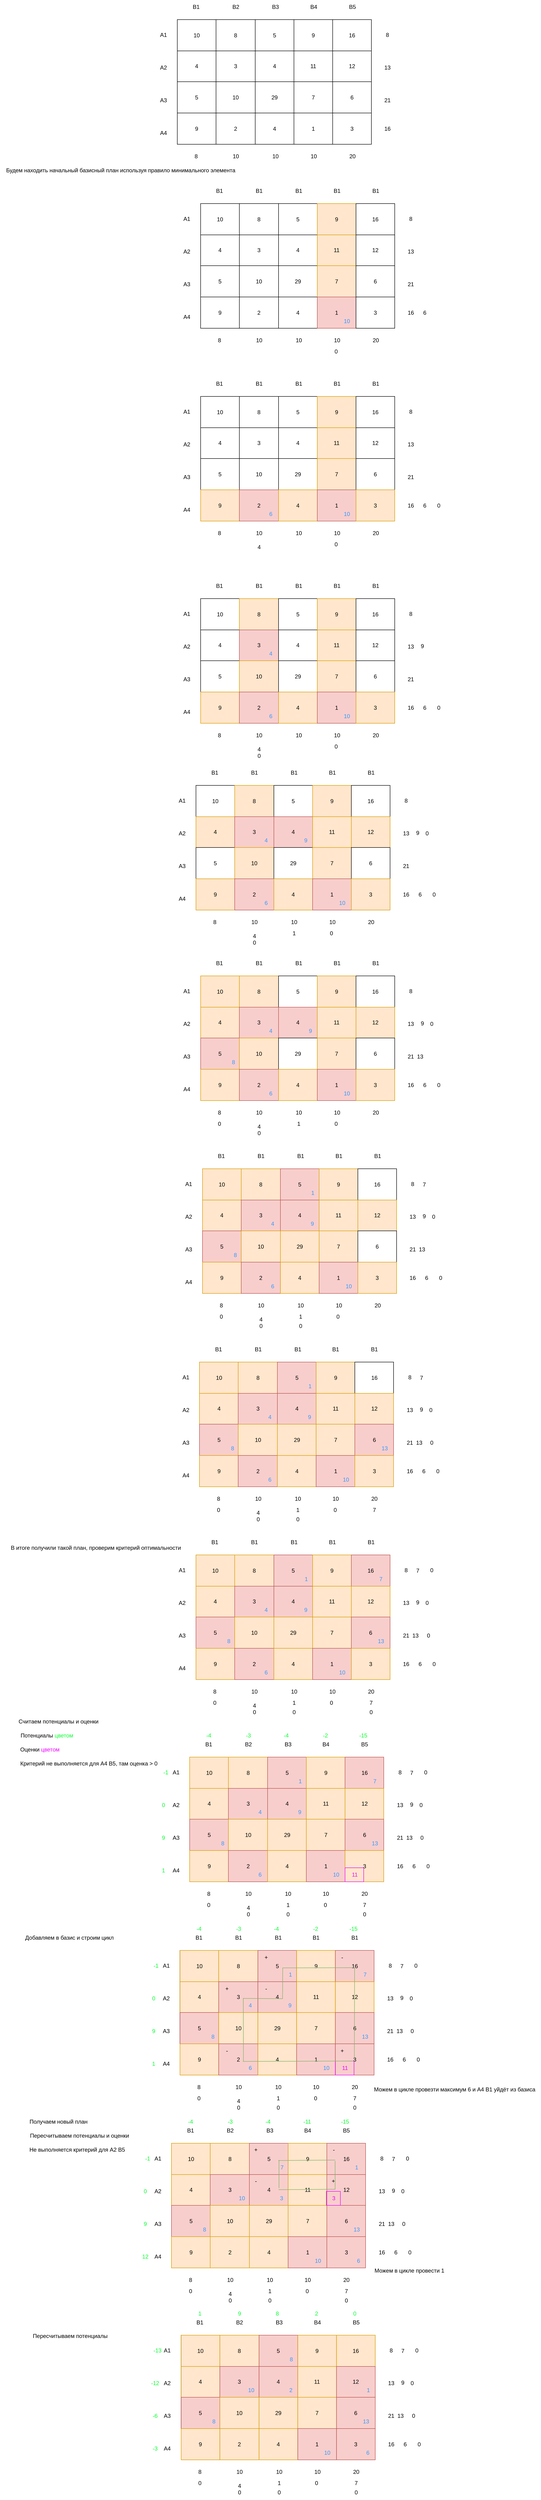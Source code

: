 <mxfile version="24.9.2">
  <diagram name="Страница — 1" id="kcs1eg-11MwAwVhCqumz">
    <mxGraphModel dx="1231" dy="712" grid="1" gridSize="10" guides="1" tooltips="1" connect="1" arrows="1" fold="1" page="1" pageScale="1" pageWidth="1169" pageHeight="827" math="0" shadow="0">
      <root>
        <mxCell id="0" />
        <mxCell id="1" parent="0" />
        <mxCell id="MGf9kd3wQAwTuJ-DFXJt-1" value="" style="childLayout=tableLayout;recursiveResize=0;shadow=0;fillColor=none;" vertex="1" parent="1">
          <mxGeometry x="380" y="62" width="250" height="200" as="geometry" />
        </mxCell>
        <mxCell id="MGf9kd3wQAwTuJ-DFXJt-2" value="" style="shape=tableRow;horizontal=0;startSize=0;swimlaneHead=0;swimlaneBody=0;top=0;left=0;bottom=0;right=0;dropTarget=0;collapsible=0;recursiveResize=0;expand=0;fontStyle=0;fillColor=none;strokeColor=inherit;" vertex="1" parent="MGf9kd3wQAwTuJ-DFXJt-1">
          <mxGeometry width="250" height="67" as="geometry" />
        </mxCell>
        <mxCell id="MGf9kd3wQAwTuJ-DFXJt-3" value="10" style="connectable=0;recursiveResize=0;strokeColor=inherit;fillColor=none;align=center;whiteSpace=wrap;html=1;" vertex="1" parent="MGf9kd3wQAwTuJ-DFXJt-2">
          <mxGeometry width="83" height="67" as="geometry">
            <mxRectangle width="83" height="67" as="alternateBounds" />
          </mxGeometry>
        </mxCell>
        <mxCell id="MGf9kd3wQAwTuJ-DFXJt-4" value="8" style="connectable=0;recursiveResize=0;strokeColor=inherit;fillColor=none;align=center;whiteSpace=wrap;html=1;" vertex="1" parent="MGf9kd3wQAwTuJ-DFXJt-2">
          <mxGeometry x="83" width="84" height="67" as="geometry">
            <mxRectangle width="84" height="67" as="alternateBounds" />
          </mxGeometry>
        </mxCell>
        <mxCell id="MGf9kd3wQAwTuJ-DFXJt-5" value="5" style="connectable=0;recursiveResize=0;strokeColor=inherit;fillColor=none;align=center;whiteSpace=wrap;html=1;" vertex="1" parent="MGf9kd3wQAwTuJ-DFXJt-2">
          <mxGeometry x="167" width="83" height="67" as="geometry">
            <mxRectangle width="83" height="67" as="alternateBounds" />
          </mxGeometry>
        </mxCell>
        <mxCell id="MGf9kd3wQAwTuJ-DFXJt-6" style="shape=tableRow;horizontal=0;startSize=0;swimlaneHead=0;swimlaneBody=0;top=0;left=0;bottom=0;right=0;dropTarget=0;collapsible=0;recursiveResize=0;expand=0;fontStyle=0;fillColor=none;strokeColor=inherit;" vertex="1" parent="MGf9kd3wQAwTuJ-DFXJt-1">
          <mxGeometry y="67" width="250" height="66" as="geometry" />
        </mxCell>
        <mxCell id="MGf9kd3wQAwTuJ-DFXJt-7" value="4" style="connectable=0;recursiveResize=0;strokeColor=inherit;fillColor=none;align=center;whiteSpace=wrap;html=1;" vertex="1" parent="MGf9kd3wQAwTuJ-DFXJt-6">
          <mxGeometry width="83" height="66" as="geometry">
            <mxRectangle width="83" height="66" as="alternateBounds" />
          </mxGeometry>
        </mxCell>
        <mxCell id="MGf9kd3wQAwTuJ-DFXJt-8" value="3" style="connectable=0;recursiveResize=0;strokeColor=inherit;fillColor=none;align=center;whiteSpace=wrap;html=1;" vertex="1" parent="MGf9kd3wQAwTuJ-DFXJt-6">
          <mxGeometry x="83" width="84" height="66" as="geometry">
            <mxRectangle width="84" height="66" as="alternateBounds" />
          </mxGeometry>
        </mxCell>
        <mxCell id="MGf9kd3wQAwTuJ-DFXJt-9" value="4" style="connectable=0;recursiveResize=0;strokeColor=inherit;fillColor=none;align=center;whiteSpace=wrap;html=1;" vertex="1" parent="MGf9kd3wQAwTuJ-DFXJt-6">
          <mxGeometry x="167" width="83" height="66" as="geometry">
            <mxRectangle width="83" height="66" as="alternateBounds" />
          </mxGeometry>
        </mxCell>
        <mxCell id="MGf9kd3wQAwTuJ-DFXJt-10" style="shape=tableRow;horizontal=0;startSize=0;swimlaneHead=0;swimlaneBody=0;top=0;left=0;bottom=0;right=0;dropTarget=0;collapsible=0;recursiveResize=0;expand=0;fontStyle=0;fillColor=none;strokeColor=inherit;" vertex="1" parent="MGf9kd3wQAwTuJ-DFXJt-1">
          <mxGeometry y="133" width="250" height="67" as="geometry" />
        </mxCell>
        <mxCell id="MGf9kd3wQAwTuJ-DFXJt-11" value="5" style="connectable=0;recursiveResize=0;strokeColor=inherit;fillColor=none;align=center;whiteSpace=wrap;html=1;" vertex="1" parent="MGf9kd3wQAwTuJ-DFXJt-10">
          <mxGeometry width="83" height="67" as="geometry">
            <mxRectangle width="83" height="67" as="alternateBounds" />
          </mxGeometry>
        </mxCell>
        <mxCell id="MGf9kd3wQAwTuJ-DFXJt-12" value="10" style="connectable=0;recursiveResize=0;strokeColor=inherit;fillColor=none;align=center;whiteSpace=wrap;html=1;" vertex="1" parent="MGf9kd3wQAwTuJ-DFXJt-10">
          <mxGeometry x="83" width="84" height="67" as="geometry">
            <mxRectangle width="84" height="67" as="alternateBounds" />
          </mxGeometry>
        </mxCell>
        <mxCell id="MGf9kd3wQAwTuJ-DFXJt-13" value="29" style="connectable=0;recursiveResize=0;strokeColor=inherit;fillColor=none;align=center;whiteSpace=wrap;html=1;" vertex="1" parent="MGf9kd3wQAwTuJ-DFXJt-10">
          <mxGeometry x="167" width="83" height="67" as="geometry">
            <mxRectangle width="83" height="67" as="alternateBounds" />
          </mxGeometry>
        </mxCell>
        <mxCell id="MGf9kd3wQAwTuJ-DFXJt-16" value="9" style="connectable=0;recursiveResize=0;strokeColor=inherit;fillColor=none;align=center;whiteSpace=wrap;html=1;" vertex="1" parent="1">
          <mxGeometry x="630" y="62" width="83" height="67" as="geometry">
            <mxRectangle width="83" height="67" as="alternateBounds" />
          </mxGeometry>
        </mxCell>
        <mxCell id="MGf9kd3wQAwTuJ-DFXJt-17" value="11" style="connectable=0;recursiveResize=0;strokeColor=inherit;fillColor=none;align=center;whiteSpace=wrap;html=1;" vertex="1" parent="1">
          <mxGeometry x="630" y="129" width="83" height="66" as="geometry">
            <mxRectangle width="83" height="66" as="alternateBounds" />
          </mxGeometry>
        </mxCell>
        <mxCell id="MGf9kd3wQAwTuJ-DFXJt-18" value="7" style="connectable=0;recursiveResize=0;strokeColor=inherit;fillColor=none;align=center;whiteSpace=wrap;html=1;" vertex="1" parent="1">
          <mxGeometry x="630" y="195" width="83" height="67" as="geometry">
            <mxRectangle width="83" height="67" as="alternateBounds" />
          </mxGeometry>
        </mxCell>
        <mxCell id="MGf9kd3wQAwTuJ-DFXJt-19" value="16" style="connectable=0;recursiveResize=0;strokeColor=inherit;fillColor=none;align=center;whiteSpace=wrap;html=1;" vertex="1" parent="1">
          <mxGeometry x="713" y="62" width="83" height="67" as="geometry">
            <mxRectangle width="83" height="67" as="alternateBounds" />
          </mxGeometry>
        </mxCell>
        <mxCell id="MGf9kd3wQAwTuJ-DFXJt-20" value="12" style="connectable=0;recursiveResize=0;strokeColor=inherit;fillColor=none;align=center;whiteSpace=wrap;html=1;" vertex="1" parent="1">
          <mxGeometry x="713" y="129" width="83" height="66" as="geometry">
            <mxRectangle width="83" height="66" as="alternateBounds" />
          </mxGeometry>
        </mxCell>
        <mxCell id="MGf9kd3wQAwTuJ-DFXJt-21" value="6" style="connectable=0;recursiveResize=0;strokeColor=inherit;fillColor=none;align=center;whiteSpace=wrap;html=1;" vertex="1" parent="1">
          <mxGeometry x="713" y="195" width="83" height="67" as="geometry">
            <mxRectangle width="83" height="67" as="alternateBounds" />
          </mxGeometry>
        </mxCell>
        <mxCell id="MGf9kd3wQAwTuJ-DFXJt-22" style="shape=tableRow;horizontal=0;startSize=0;swimlaneHead=0;swimlaneBody=0;top=0;left=0;bottom=0;right=0;dropTarget=0;collapsible=0;recursiveResize=0;expand=0;fontStyle=0;fillColor=none;strokeColor=inherit;" vertex="1" parent="1">
          <mxGeometry x="380" y="262" width="250" height="67" as="geometry" />
        </mxCell>
        <mxCell id="MGf9kd3wQAwTuJ-DFXJt-23" value="9" style="connectable=0;recursiveResize=0;strokeColor=inherit;fillColor=none;align=center;whiteSpace=wrap;html=1;" vertex="1" parent="MGf9kd3wQAwTuJ-DFXJt-22">
          <mxGeometry width="83" height="67" as="geometry">
            <mxRectangle width="83" height="67" as="alternateBounds" />
          </mxGeometry>
        </mxCell>
        <mxCell id="MGf9kd3wQAwTuJ-DFXJt-24" value="2" style="connectable=0;recursiveResize=0;strokeColor=inherit;fillColor=none;align=center;whiteSpace=wrap;html=1;" vertex="1" parent="MGf9kd3wQAwTuJ-DFXJt-22">
          <mxGeometry x="83" width="84" height="67" as="geometry">
            <mxRectangle width="84" height="67" as="alternateBounds" />
          </mxGeometry>
        </mxCell>
        <mxCell id="MGf9kd3wQAwTuJ-DFXJt-25" value="4" style="connectable=0;recursiveResize=0;strokeColor=inherit;fillColor=none;align=center;whiteSpace=wrap;html=1;" vertex="1" parent="MGf9kd3wQAwTuJ-DFXJt-22">
          <mxGeometry x="167" width="83" height="67" as="geometry">
            <mxRectangle width="83" height="67" as="alternateBounds" />
          </mxGeometry>
        </mxCell>
        <mxCell id="MGf9kd3wQAwTuJ-DFXJt-26" value="1" style="connectable=0;recursiveResize=0;strokeColor=inherit;fillColor=none;align=center;whiteSpace=wrap;html=1;" vertex="1" parent="1">
          <mxGeometry x="630" y="262" width="83" height="67" as="geometry">
            <mxRectangle width="83" height="67" as="alternateBounds" />
          </mxGeometry>
        </mxCell>
        <mxCell id="MGf9kd3wQAwTuJ-DFXJt-27" value="3" style="connectable=0;recursiveResize=0;strokeColor=inherit;fillColor=none;align=center;whiteSpace=wrap;html=1;" vertex="1" parent="1">
          <mxGeometry x="713" y="262" width="83" height="67" as="geometry">
            <mxRectangle width="83" height="67" as="alternateBounds" />
          </mxGeometry>
        </mxCell>
        <mxCell id="MGf9kd3wQAwTuJ-DFXJt-28" value="A1" style="text;html=1;align=center;verticalAlign=middle;resizable=0;points=[];autosize=1;strokeColor=none;fillColor=none;" vertex="1" parent="1">
          <mxGeometry x="330" y="80" width="40" height="30" as="geometry" />
        </mxCell>
        <mxCell id="MGf9kd3wQAwTuJ-DFXJt-29" value="A2" style="text;html=1;align=center;verticalAlign=middle;resizable=0;points=[];autosize=1;strokeColor=none;fillColor=none;" vertex="1" parent="1">
          <mxGeometry x="330" y="150" width="40" height="30" as="geometry" />
        </mxCell>
        <mxCell id="MGf9kd3wQAwTuJ-DFXJt-30" value="A3" style="text;html=1;align=center;verticalAlign=middle;resizable=0;points=[];autosize=1;strokeColor=none;fillColor=none;" vertex="1" parent="1">
          <mxGeometry x="330" y="220" width="40" height="30" as="geometry" />
        </mxCell>
        <mxCell id="MGf9kd3wQAwTuJ-DFXJt-31" value="A4" style="text;html=1;align=center;verticalAlign=middle;resizable=0;points=[];autosize=1;strokeColor=none;fillColor=none;" vertex="1" parent="1">
          <mxGeometry x="330" y="290" width="40" height="30" as="geometry" />
        </mxCell>
        <mxCell id="MGf9kd3wQAwTuJ-DFXJt-32" value="B1" style="text;html=1;align=center;verticalAlign=middle;resizable=0;points=[];autosize=1;strokeColor=none;fillColor=none;" vertex="1" parent="1">
          <mxGeometry x="400" y="20" width="40" height="30" as="geometry" />
        </mxCell>
        <mxCell id="MGf9kd3wQAwTuJ-DFXJt-33" value="B2" style="text;html=1;align=center;verticalAlign=middle;resizable=0;points=[];autosize=1;strokeColor=none;fillColor=none;" vertex="1" parent="1">
          <mxGeometry x="485" y="20" width="40" height="30" as="geometry" />
        </mxCell>
        <mxCell id="MGf9kd3wQAwTuJ-DFXJt-34" value="B3" style="text;html=1;align=center;verticalAlign=middle;resizable=0;points=[];autosize=1;strokeColor=none;fillColor=none;" vertex="1" parent="1">
          <mxGeometry x="570" y="20" width="40" height="30" as="geometry" />
        </mxCell>
        <mxCell id="MGf9kd3wQAwTuJ-DFXJt-35" value="B4" style="text;html=1;align=center;verticalAlign=middle;resizable=0;points=[];autosize=1;strokeColor=none;fillColor=none;" vertex="1" parent="1">
          <mxGeometry x="651.5" y="20" width="40" height="30" as="geometry" />
        </mxCell>
        <mxCell id="MGf9kd3wQAwTuJ-DFXJt-62" value="B5" style="text;html=1;align=center;verticalAlign=middle;resizable=0;points=[];autosize=1;strokeColor=none;fillColor=none;" vertex="1" parent="1">
          <mxGeometry x="734.5" y="20" width="40" height="30" as="geometry" />
        </mxCell>
        <mxCell id="MGf9kd3wQAwTuJ-DFXJt-63" value="8" style="text;html=1;align=center;verticalAlign=middle;resizable=0;points=[];autosize=1;strokeColor=none;fillColor=none;" vertex="1" parent="1">
          <mxGeometry x="815" y="80" width="30" height="30" as="geometry" />
        </mxCell>
        <mxCell id="MGf9kd3wQAwTuJ-DFXJt-64" value="13" style="text;html=1;align=center;verticalAlign=middle;resizable=0;points=[];autosize=1;strokeColor=none;fillColor=none;" vertex="1" parent="1">
          <mxGeometry x="810" y="150" width="40" height="30" as="geometry" />
        </mxCell>
        <mxCell id="MGf9kd3wQAwTuJ-DFXJt-65" value="21" style="text;html=1;align=center;verticalAlign=middle;resizable=0;points=[];autosize=1;strokeColor=none;fillColor=none;" vertex="1" parent="1">
          <mxGeometry x="810" y="220" width="40" height="30" as="geometry" />
        </mxCell>
        <mxCell id="MGf9kd3wQAwTuJ-DFXJt-66" value="16" style="text;html=1;align=center;verticalAlign=middle;resizable=0;points=[];autosize=1;strokeColor=none;fillColor=none;" vertex="1" parent="1">
          <mxGeometry x="810" y="280.5" width="40" height="30" as="geometry" />
        </mxCell>
        <mxCell id="MGf9kd3wQAwTuJ-DFXJt-67" value="8" style="text;html=1;align=center;verticalAlign=middle;resizable=0;points=[];autosize=1;strokeColor=none;fillColor=none;" vertex="1" parent="1">
          <mxGeometry x="405" y="340" width="30" height="30" as="geometry" />
        </mxCell>
        <mxCell id="MGf9kd3wQAwTuJ-DFXJt-68" value="10" style="text;html=1;align=center;verticalAlign=middle;resizable=0;points=[];autosize=1;strokeColor=none;fillColor=none;" vertex="1" parent="1">
          <mxGeometry x="485" y="340" width="40" height="30" as="geometry" />
        </mxCell>
        <mxCell id="MGf9kd3wQAwTuJ-DFXJt-69" value="10" style="text;html=1;align=center;verticalAlign=middle;resizable=0;points=[];autosize=1;strokeColor=none;fillColor=none;" vertex="1" parent="1">
          <mxGeometry x="570" y="340" width="40" height="30" as="geometry" />
        </mxCell>
        <mxCell id="MGf9kd3wQAwTuJ-DFXJt-70" value="10" style="text;html=1;align=center;verticalAlign=middle;resizable=0;points=[];autosize=1;strokeColor=none;fillColor=none;" vertex="1" parent="1">
          <mxGeometry x="651.5" y="340" width="40" height="30" as="geometry" />
        </mxCell>
        <mxCell id="MGf9kd3wQAwTuJ-DFXJt-71" value="20" style="text;html=1;align=center;verticalAlign=middle;resizable=0;points=[];autosize=1;strokeColor=none;fillColor=none;" vertex="1" parent="1">
          <mxGeometry x="734.5" y="340" width="40" height="30" as="geometry" />
        </mxCell>
        <mxCell id="MGf9kd3wQAwTuJ-DFXJt-72" value="Будем находить начальный базисный план используя правило минимального элемента&amp;nbsp;" style="text;html=1;align=center;verticalAlign=middle;resizable=0;points=[];autosize=1;strokeColor=none;fillColor=none;" vertex="1" parent="1">
          <mxGeometry y="370" width="520" height="30" as="geometry" />
        </mxCell>
        <mxCell id="MGf9kd3wQAwTuJ-DFXJt-159" value="" style="childLayout=tableLayout;recursiveResize=0;shadow=0;fillColor=none;" vertex="1" parent="1">
          <mxGeometry x="430" y="456" width="250" height="200" as="geometry" />
        </mxCell>
        <mxCell id="MGf9kd3wQAwTuJ-DFXJt-160" value="" style="shape=tableRow;horizontal=0;startSize=0;swimlaneHead=0;swimlaneBody=0;top=0;left=0;bottom=0;right=0;dropTarget=0;collapsible=0;recursiveResize=0;expand=0;fontStyle=0;fillColor=none;strokeColor=inherit;" vertex="1" parent="MGf9kd3wQAwTuJ-DFXJt-159">
          <mxGeometry width="250" height="67" as="geometry" />
        </mxCell>
        <mxCell id="MGf9kd3wQAwTuJ-DFXJt-161" value="10" style="connectable=0;recursiveResize=0;strokeColor=inherit;fillColor=none;align=center;whiteSpace=wrap;html=1;" vertex="1" parent="MGf9kd3wQAwTuJ-DFXJt-160">
          <mxGeometry width="83" height="67" as="geometry">
            <mxRectangle width="83" height="67" as="alternateBounds" />
          </mxGeometry>
        </mxCell>
        <mxCell id="MGf9kd3wQAwTuJ-DFXJt-162" value="8" style="connectable=0;recursiveResize=0;strokeColor=inherit;fillColor=none;align=center;whiteSpace=wrap;html=1;" vertex="1" parent="MGf9kd3wQAwTuJ-DFXJt-160">
          <mxGeometry x="83" width="84" height="67" as="geometry">
            <mxRectangle width="84" height="67" as="alternateBounds" />
          </mxGeometry>
        </mxCell>
        <mxCell id="MGf9kd3wQAwTuJ-DFXJt-163" value="5" style="connectable=0;recursiveResize=0;strokeColor=inherit;fillColor=none;align=center;whiteSpace=wrap;html=1;" vertex="1" parent="MGf9kd3wQAwTuJ-DFXJt-160">
          <mxGeometry x="167" width="83" height="67" as="geometry">
            <mxRectangle width="83" height="67" as="alternateBounds" />
          </mxGeometry>
        </mxCell>
        <mxCell id="MGf9kd3wQAwTuJ-DFXJt-164" style="shape=tableRow;horizontal=0;startSize=0;swimlaneHead=0;swimlaneBody=0;top=0;left=0;bottom=0;right=0;dropTarget=0;collapsible=0;recursiveResize=0;expand=0;fontStyle=0;fillColor=none;strokeColor=inherit;" vertex="1" parent="MGf9kd3wQAwTuJ-DFXJt-159">
          <mxGeometry y="67" width="250" height="66" as="geometry" />
        </mxCell>
        <mxCell id="MGf9kd3wQAwTuJ-DFXJt-165" value="4" style="connectable=0;recursiveResize=0;strokeColor=inherit;fillColor=none;align=center;whiteSpace=wrap;html=1;" vertex="1" parent="MGf9kd3wQAwTuJ-DFXJt-164">
          <mxGeometry width="83" height="66" as="geometry">
            <mxRectangle width="83" height="66" as="alternateBounds" />
          </mxGeometry>
        </mxCell>
        <mxCell id="MGf9kd3wQAwTuJ-DFXJt-166" value="3" style="connectable=0;recursiveResize=0;strokeColor=inherit;fillColor=none;align=center;whiteSpace=wrap;html=1;" vertex="1" parent="MGf9kd3wQAwTuJ-DFXJt-164">
          <mxGeometry x="83" width="84" height="66" as="geometry">
            <mxRectangle width="84" height="66" as="alternateBounds" />
          </mxGeometry>
        </mxCell>
        <mxCell id="MGf9kd3wQAwTuJ-DFXJt-167" value="4" style="connectable=0;recursiveResize=0;strokeColor=inherit;fillColor=none;align=center;whiteSpace=wrap;html=1;" vertex="1" parent="MGf9kd3wQAwTuJ-DFXJt-164">
          <mxGeometry x="167" width="83" height="66" as="geometry">
            <mxRectangle width="83" height="66" as="alternateBounds" />
          </mxGeometry>
        </mxCell>
        <mxCell id="MGf9kd3wQAwTuJ-DFXJt-168" style="shape=tableRow;horizontal=0;startSize=0;swimlaneHead=0;swimlaneBody=0;top=0;left=0;bottom=0;right=0;dropTarget=0;collapsible=0;recursiveResize=0;expand=0;fontStyle=0;fillColor=none;strokeColor=inherit;" vertex="1" parent="MGf9kd3wQAwTuJ-DFXJt-159">
          <mxGeometry y="133" width="250" height="67" as="geometry" />
        </mxCell>
        <mxCell id="MGf9kd3wQAwTuJ-DFXJt-169" value="5" style="connectable=0;recursiveResize=0;strokeColor=inherit;fillColor=none;align=center;whiteSpace=wrap;html=1;" vertex="1" parent="MGf9kd3wQAwTuJ-DFXJt-168">
          <mxGeometry width="83" height="67" as="geometry">
            <mxRectangle width="83" height="67" as="alternateBounds" />
          </mxGeometry>
        </mxCell>
        <mxCell id="MGf9kd3wQAwTuJ-DFXJt-170" value="10" style="connectable=0;recursiveResize=0;strokeColor=inherit;fillColor=none;align=center;whiteSpace=wrap;html=1;" vertex="1" parent="MGf9kd3wQAwTuJ-DFXJt-168">
          <mxGeometry x="83" width="84" height="67" as="geometry">
            <mxRectangle width="84" height="67" as="alternateBounds" />
          </mxGeometry>
        </mxCell>
        <mxCell id="MGf9kd3wQAwTuJ-DFXJt-171" value="29" style="connectable=0;recursiveResize=0;strokeColor=inherit;fillColor=none;align=center;whiteSpace=wrap;html=1;" vertex="1" parent="MGf9kd3wQAwTuJ-DFXJt-168">
          <mxGeometry x="167" width="83" height="67" as="geometry">
            <mxRectangle width="83" height="67" as="alternateBounds" />
          </mxGeometry>
        </mxCell>
        <mxCell id="MGf9kd3wQAwTuJ-DFXJt-172" value="9" style="connectable=0;recursiveResize=0;strokeColor=#d79b00;fillColor=#ffe6cc;align=center;whiteSpace=wrap;html=1;" vertex="1" parent="1">
          <mxGeometry x="680" y="456" width="83" height="67" as="geometry">
            <mxRectangle width="83" height="67" as="alternateBounds" />
          </mxGeometry>
        </mxCell>
        <mxCell id="MGf9kd3wQAwTuJ-DFXJt-173" value="11" style="connectable=0;recursiveResize=0;strokeColor=#d79b00;fillColor=#ffe6cc;align=center;whiteSpace=wrap;html=1;" vertex="1" parent="1">
          <mxGeometry x="680" y="523" width="83" height="66" as="geometry">
            <mxRectangle width="83" height="66" as="alternateBounds" />
          </mxGeometry>
        </mxCell>
        <mxCell id="MGf9kd3wQAwTuJ-DFXJt-174" value="7" style="connectable=0;recursiveResize=0;strokeColor=#d79b00;fillColor=#ffe6cc;align=center;whiteSpace=wrap;html=1;" vertex="1" parent="1">
          <mxGeometry x="680" y="589" width="83" height="67" as="geometry">
            <mxRectangle width="83" height="67" as="alternateBounds" />
          </mxGeometry>
        </mxCell>
        <mxCell id="MGf9kd3wQAwTuJ-DFXJt-175" value="16" style="connectable=0;recursiveResize=0;strokeColor=inherit;fillColor=none;align=center;whiteSpace=wrap;html=1;" vertex="1" parent="1">
          <mxGeometry x="763" y="456" width="83" height="67" as="geometry">
            <mxRectangle width="83" height="67" as="alternateBounds" />
          </mxGeometry>
        </mxCell>
        <mxCell id="MGf9kd3wQAwTuJ-DFXJt-176" value="12" style="connectable=0;recursiveResize=0;strokeColor=inherit;fillColor=none;align=center;whiteSpace=wrap;html=1;" vertex="1" parent="1">
          <mxGeometry x="763" y="523" width="83" height="66" as="geometry">
            <mxRectangle width="83" height="66" as="alternateBounds" />
          </mxGeometry>
        </mxCell>
        <mxCell id="MGf9kd3wQAwTuJ-DFXJt-177" value="6" style="connectable=0;recursiveResize=0;strokeColor=inherit;fillColor=none;align=center;whiteSpace=wrap;html=1;" vertex="1" parent="1">
          <mxGeometry x="763" y="589" width="83" height="67" as="geometry">
            <mxRectangle width="83" height="67" as="alternateBounds" />
          </mxGeometry>
        </mxCell>
        <mxCell id="MGf9kd3wQAwTuJ-DFXJt-178" style="shape=tableRow;horizontal=0;startSize=0;swimlaneHead=0;swimlaneBody=0;top=0;left=0;bottom=0;right=0;dropTarget=0;collapsible=0;recursiveResize=0;expand=0;fontStyle=0;fillColor=none;strokeColor=inherit;" vertex="1" parent="1">
          <mxGeometry x="430" y="656" width="250" height="67" as="geometry" />
        </mxCell>
        <mxCell id="MGf9kd3wQAwTuJ-DFXJt-179" value="9" style="connectable=0;recursiveResize=0;strokeColor=inherit;fillColor=none;align=center;whiteSpace=wrap;html=1;" vertex="1" parent="MGf9kd3wQAwTuJ-DFXJt-178">
          <mxGeometry width="83" height="67" as="geometry">
            <mxRectangle width="83" height="67" as="alternateBounds" />
          </mxGeometry>
        </mxCell>
        <mxCell id="MGf9kd3wQAwTuJ-DFXJt-180" value="2" style="connectable=0;recursiveResize=0;strokeColor=inherit;fillColor=none;align=center;whiteSpace=wrap;html=1;" vertex="1" parent="MGf9kd3wQAwTuJ-DFXJt-178">
          <mxGeometry x="83" width="84" height="67" as="geometry">
            <mxRectangle width="84" height="67" as="alternateBounds" />
          </mxGeometry>
        </mxCell>
        <mxCell id="MGf9kd3wQAwTuJ-DFXJt-181" value="4" style="connectable=0;recursiveResize=0;strokeColor=inherit;fillColor=none;align=center;whiteSpace=wrap;html=1;" vertex="1" parent="MGf9kd3wQAwTuJ-DFXJt-178">
          <mxGeometry x="167" width="83" height="67" as="geometry">
            <mxRectangle width="83" height="67" as="alternateBounds" />
          </mxGeometry>
        </mxCell>
        <mxCell id="MGf9kd3wQAwTuJ-DFXJt-182" value="1" style="connectable=0;recursiveResize=0;strokeColor=#b85450;fillColor=#f8cecc;align=center;whiteSpace=wrap;html=1;" vertex="1" parent="1">
          <mxGeometry x="680" y="656" width="83" height="67" as="geometry">
            <mxRectangle width="83" height="67" as="alternateBounds" />
          </mxGeometry>
        </mxCell>
        <mxCell id="MGf9kd3wQAwTuJ-DFXJt-183" value="3" style="connectable=0;recursiveResize=0;strokeColor=inherit;fillColor=none;align=center;whiteSpace=wrap;html=1;" vertex="1" parent="1">
          <mxGeometry x="763" y="656" width="83" height="67" as="geometry">
            <mxRectangle width="83" height="67" as="alternateBounds" />
          </mxGeometry>
        </mxCell>
        <mxCell id="MGf9kd3wQAwTuJ-DFXJt-184" value="A1" style="text;html=1;align=center;verticalAlign=middle;resizable=0;points=[];autosize=1;strokeColor=none;fillColor=none;" vertex="1" parent="1">
          <mxGeometry x="380" y="474" width="40" height="30" as="geometry" />
        </mxCell>
        <mxCell id="MGf9kd3wQAwTuJ-DFXJt-185" value="A2" style="text;html=1;align=center;verticalAlign=middle;resizable=0;points=[];autosize=1;strokeColor=none;fillColor=none;" vertex="1" parent="1">
          <mxGeometry x="380" y="544" width="40" height="30" as="geometry" />
        </mxCell>
        <mxCell id="MGf9kd3wQAwTuJ-DFXJt-186" value="A3" style="text;html=1;align=center;verticalAlign=middle;resizable=0;points=[];autosize=1;strokeColor=none;fillColor=none;" vertex="1" parent="1">
          <mxGeometry x="380" y="614" width="40" height="30" as="geometry" />
        </mxCell>
        <mxCell id="MGf9kd3wQAwTuJ-DFXJt-187" value="A4" style="text;html=1;align=center;verticalAlign=middle;resizable=0;points=[];autosize=1;strokeColor=none;fillColor=none;" vertex="1" parent="1">
          <mxGeometry x="380" y="684" width="40" height="30" as="geometry" />
        </mxCell>
        <mxCell id="MGf9kd3wQAwTuJ-DFXJt-188" value="B1" style="text;html=1;align=center;verticalAlign=middle;resizable=0;points=[];autosize=1;strokeColor=none;fillColor=none;" vertex="1" parent="1">
          <mxGeometry x="450" y="414" width="40" height="30" as="geometry" />
        </mxCell>
        <mxCell id="MGf9kd3wQAwTuJ-DFXJt-189" value="B1" style="text;html=1;align=center;verticalAlign=middle;resizable=0;points=[];autosize=1;strokeColor=none;fillColor=none;" vertex="1" parent="1">
          <mxGeometry x="535" y="414" width="40" height="30" as="geometry" />
        </mxCell>
        <mxCell id="MGf9kd3wQAwTuJ-DFXJt-190" value="B1" style="text;html=1;align=center;verticalAlign=middle;resizable=0;points=[];autosize=1;strokeColor=none;fillColor=none;" vertex="1" parent="1">
          <mxGeometry x="620" y="414" width="40" height="30" as="geometry" />
        </mxCell>
        <mxCell id="MGf9kd3wQAwTuJ-DFXJt-191" value="B1" style="text;html=1;align=center;verticalAlign=middle;resizable=0;points=[];autosize=1;strokeColor=none;fillColor=none;" vertex="1" parent="1">
          <mxGeometry x="701.5" y="414" width="40" height="30" as="geometry" />
        </mxCell>
        <mxCell id="MGf9kd3wQAwTuJ-DFXJt-192" value="B1" style="text;html=1;align=center;verticalAlign=middle;resizable=0;points=[];autosize=1;strokeColor=none;fillColor=none;" vertex="1" parent="1">
          <mxGeometry x="784.5" y="414" width="40" height="30" as="geometry" />
        </mxCell>
        <mxCell id="MGf9kd3wQAwTuJ-DFXJt-193" value="8" style="text;html=1;align=center;verticalAlign=middle;resizable=0;points=[];autosize=1;strokeColor=none;fillColor=none;" vertex="1" parent="1">
          <mxGeometry x="865" y="474" width="30" height="30" as="geometry" />
        </mxCell>
        <mxCell id="MGf9kd3wQAwTuJ-DFXJt-194" value="13" style="text;html=1;align=center;verticalAlign=middle;resizable=0;points=[];autosize=1;strokeColor=none;fillColor=none;" vertex="1" parent="1">
          <mxGeometry x="860" y="544" width="40" height="30" as="geometry" />
        </mxCell>
        <mxCell id="MGf9kd3wQAwTuJ-DFXJt-195" value="21" style="text;html=1;align=center;verticalAlign=middle;resizable=0;points=[];autosize=1;strokeColor=none;fillColor=none;" vertex="1" parent="1">
          <mxGeometry x="860" y="614" width="40" height="30" as="geometry" />
        </mxCell>
        <mxCell id="MGf9kd3wQAwTuJ-DFXJt-196" value="16" style="text;html=1;align=center;verticalAlign=middle;resizable=0;points=[];autosize=1;strokeColor=none;fillColor=none;" vertex="1" parent="1">
          <mxGeometry x="860" y="674.5" width="40" height="30" as="geometry" />
        </mxCell>
        <mxCell id="MGf9kd3wQAwTuJ-DFXJt-197" value="8" style="text;html=1;align=center;verticalAlign=middle;resizable=0;points=[];autosize=1;strokeColor=none;fillColor=none;" vertex="1" parent="1">
          <mxGeometry x="455" y="734" width="30" height="30" as="geometry" />
        </mxCell>
        <mxCell id="MGf9kd3wQAwTuJ-DFXJt-198" value="10" style="text;html=1;align=center;verticalAlign=middle;resizable=0;points=[];autosize=1;strokeColor=none;fillColor=none;" vertex="1" parent="1">
          <mxGeometry x="535" y="734" width="40" height="30" as="geometry" />
        </mxCell>
        <mxCell id="MGf9kd3wQAwTuJ-DFXJt-199" value="10" style="text;html=1;align=center;verticalAlign=middle;resizable=0;points=[];autosize=1;strokeColor=none;fillColor=none;" vertex="1" parent="1">
          <mxGeometry x="620" y="734" width="40" height="30" as="geometry" />
        </mxCell>
        <mxCell id="MGf9kd3wQAwTuJ-DFXJt-200" value="10" style="text;html=1;align=center;verticalAlign=middle;resizable=0;points=[];autosize=1;strokeColor=none;fillColor=none;" vertex="1" parent="1">
          <mxGeometry x="701.5" y="734" width="40" height="30" as="geometry" />
        </mxCell>
        <mxCell id="MGf9kd3wQAwTuJ-DFXJt-201" value="20" style="text;html=1;align=center;verticalAlign=middle;resizable=0;points=[];autosize=1;strokeColor=none;fillColor=none;" vertex="1" parent="1">
          <mxGeometry x="784.5" y="734" width="40" height="30" as="geometry" />
        </mxCell>
        <mxCell id="MGf9kd3wQAwTuJ-DFXJt-202" value="&lt;font color=&quot;#3399ff&quot;&gt;10&lt;/font&gt;" style="text;html=1;align=center;verticalAlign=middle;resizable=0;points=[];autosize=1;strokeColor=none;fillColor=none;" vertex="1" parent="1">
          <mxGeometry x="723" y="693" width="40" height="30" as="geometry" />
        </mxCell>
        <mxCell id="MGf9kd3wQAwTuJ-DFXJt-203" value="0" style="text;html=1;align=center;verticalAlign=middle;resizable=0;points=[];autosize=1;strokeColor=none;fillColor=none;" vertex="1" parent="1">
          <mxGeometry x="705" y="758" width="30" height="30" as="geometry" />
        </mxCell>
        <mxCell id="MGf9kd3wQAwTuJ-DFXJt-204" value="6" style="text;html=1;align=center;verticalAlign=middle;resizable=0;points=[];autosize=1;strokeColor=none;fillColor=none;" vertex="1" parent="1">
          <mxGeometry x="895" y="674.5" width="30" height="30" as="geometry" />
        </mxCell>
        <mxCell id="MGf9kd3wQAwTuJ-DFXJt-251" value="" style="childLayout=tableLayout;recursiveResize=0;shadow=0;fillColor=none;" vertex="1" parent="1">
          <mxGeometry x="430" y="869" width="250" height="200" as="geometry" />
        </mxCell>
        <mxCell id="MGf9kd3wQAwTuJ-DFXJt-252" value="" style="shape=tableRow;horizontal=0;startSize=0;swimlaneHead=0;swimlaneBody=0;top=0;left=0;bottom=0;right=0;dropTarget=0;collapsible=0;recursiveResize=0;expand=0;fontStyle=0;fillColor=none;strokeColor=inherit;" vertex="1" parent="MGf9kd3wQAwTuJ-DFXJt-251">
          <mxGeometry width="250" height="67" as="geometry" />
        </mxCell>
        <mxCell id="MGf9kd3wQAwTuJ-DFXJt-253" value="10" style="connectable=0;recursiveResize=0;strokeColor=inherit;fillColor=none;align=center;whiteSpace=wrap;html=1;" vertex="1" parent="MGf9kd3wQAwTuJ-DFXJt-252">
          <mxGeometry width="83" height="67" as="geometry">
            <mxRectangle width="83" height="67" as="alternateBounds" />
          </mxGeometry>
        </mxCell>
        <mxCell id="MGf9kd3wQAwTuJ-DFXJt-254" value="8" style="connectable=0;recursiveResize=0;align=center;whiteSpace=wrap;html=1;" vertex="1" parent="MGf9kd3wQAwTuJ-DFXJt-252">
          <mxGeometry x="83" width="84" height="67" as="geometry">
            <mxRectangle width="84" height="67" as="alternateBounds" />
          </mxGeometry>
        </mxCell>
        <mxCell id="MGf9kd3wQAwTuJ-DFXJt-255" value="5" style="connectable=0;recursiveResize=0;strokeColor=inherit;fillColor=none;align=center;whiteSpace=wrap;html=1;" vertex="1" parent="MGf9kd3wQAwTuJ-DFXJt-252">
          <mxGeometry x="167" width="83" height="67" as="geometry">
            <mxRectangle width="83" height="67" as="alternateBounds" />
          </mxGeometry>
        </mxCell>
        <mxCell id="MGf9kd3wQAwTuJ-DFXJt-256" style="shape=tableRow;horizontal=0;startSize=0;swimlaneHead=0;swimlaneBody=0;top=0;left=0;bottom=0;right=0;dropTarget=0;collapsible=0;recursiveResize=0;expand=0;fontStyle=0;fillColor=none;strokeColor=inherit;" vertex="1" parent="MGf9kd3wQAwTuJ-DFXJt-251">
          <mxGeometry y="67" width="250" height="66" as="geometry" />
        </mxCell>
        <mxCell id="MGf9kd3wQAwTuJ-DFXJt-257" value="4" style="connectable=0;recursiveResize=0;strokeColor=inherit;fillColor=none;align=center;whiteSpace=wrap;html=1;" vertex="1" parent="MGf9kd3wQAwTuJ-DFXJt-256">
          <mxGeometry width="83" height="66" as="geometry">
            <mxRectangle width="83" height="66" as="alternateBounds" />
          </mxGeometry>
        </mxCell>
        <mxCell id="MGf9kd3wQAwTuJ-DFXJt-258" value="3" style="connectable=0;recursiveResize=0;align=center;whiteSpace=wrap;html=1;" vertex="1" parent="MGf9kd3wQAwTuJ-DFXJt-256">
          <mxGeometry x="83" width="84" height="66" as="geometry">
            <mxRectangle width="84" height="66" as="alternateBounds" />
          </mxGeometry>
        </mxCell>
        <mxCell id="MGf9kd3wQAwTuJ-DFXJt-259" value="4" style="connectable=0;recursiveResize=0;strokeColor=inherit;fillColor=none;align=center;whiteSpace=wrap;html=1;" vertex="1" parent="MGf9kd3wQAwTuJ-DFXJt-256">
          <mxGeometry x="167" width="83" height="66" as="geometry">
            <mxRectangle width="83" height="66" as="alternateBounds" />
          </mxGeometry>
        </mxCell>
        <mxCell id="MGf9kd3wQAwTuJ-DFXJt-260" style="shape=tableRow;horizontal=0;startSize=0;swimlaneHead=0;swimlaneBody=0;top=0;left=0;bottom=0;right=0;dropTarget=0;collapsible=0;recursiveResize=0;expand=0;fontStyle=0;fillColor=none;strokeColor=inherit;" vertex="1" parent="MGf9kd3wQAwTuJ-DFXJt-251">
          <mxGeometry y="133" width="250" height="67" as="geometry" />
        </mxCell>
        <mxCell id="MGf9kd3wQAwTuJ-DFXJt-261" value="5" style="connectable=0;recursiveResize=0;strokeColor=inherit;fillColor=none;align=center;whiteSpace=wrap;html=1;" vertex="1" parent="MGf9kd3wQAwTuJ-DFXJt-260">
          <mxGeometry width="83" height="67" as="geometry">
            <mxRectangle width="83" height="67" as="alternateBounds" />
          </mxGeometry>
        </mxCell>
        <mxCell id="MGf9kd3wQAwTuJ-DFXJt-262" value="10" style="connectable=0;recursiveResize=0;align=center;whiteSpace=wrap;html=1;" vertex="1" parent="MGf9kd3wQAwTuJ-DFXJt-260">
          <mxGeometry x="83" width="84" height="67" as="geometry">
            <mxRectangle width="84" height="67" as="alternateBounds" />
          </mxGeometry>
        </mxCell>
        <mxCell id="MGf9kd3wQAwTuJ-DFXJt-263" value="29" style="connectable=0;recursiveResize=0;strokeColor=inherit;fillColor=none;align=center;whiteSpace=wrap;html=1;" vertex="1" parent="MGf9kd3wQAwTuJ-DFXJt-260">
          <mxGeometry x="167" width="83" height="67" as="geometry">
            <mxRectangle width="83" height="67" as="alternateBounds" />
          </mxGeometry>
        </mxCell>
        <mxCell id="MGf9kd3wQAwTuJ-DFXJt-264" value="9" style="connectable=0;recursiveResize=0;strokeColor=#d79b00;fillColor=#ffe6cc;align=center;whiteSpace=wrap;html=1;" vertex="1" parent="1">
          <mxGeometry x="680" y="869" width="83" height="67" as="geometry">
            <mxRectangle width="83" height="67" as="alternateBounds" />
          </mxGeometry>
        </mxCell>
        <mxCell id="MGf9kd3wQAwTuJ-DFXJt-265" value="11" style="connectable=0;recursiveResize=0;strokeColor=#d79b00;fillColor=#ffe6cc;align=center;whiteSpace=wrap;html=1;" vertex="1" parent="1">
          <mxGeometry x="680" y="936" width="83" height="66" as="geometry">
            <mxRectangle width="83" height="66" as="alternateBounds" />
          </mxGeometry>
        </mxCell>
        <mxCell id="MGf9kd3wQAwTuJ-DFXJt-266" value="7" style="connectable=0;recursiveResize=0;strokeColor=#d79b00;fillColor=#ffe6cc;align=center;whiteSpace=wrap;html=1;" vertex="1" parent="1">
          <mxGeometry x="680" y="1002" width="83" height="67" as="geometry">
            <mxRectangle width="83" height="67" as="alternateBounds" />
          </mxGeometry>
        </mxCell>
        <mxCell id="MGf9kd3wQAwTuJ-DFXJt-267" value="16" style="connectable=0;recursiveResize=0;strokeColor=inherit;fillColor=none;align=center;whiteSpace=wrap;html=1;" vertex="1" parent="1">
          <mxGeometry x="763" y="869" width="83" height="67" as="geometry">
            <mxRectangle width="83" height="67" as="alternateBounds" />
          </mxGeometry>
        </mxCell>
        <mxCell id="MGf9kd3wQAwTuJ-DFXJt-268" value="12" style="connectable=0;recursiveResize=0;strokeColor=inherit;fillColor=none;align=center;whiteSpace=wrap;html=1;" vertex="1" parent="1">
          <mxGeometry x="763" y="936" width="83" height="66" as="geometry">
            <mxRectangle width="83" height="66" as="alternateBounds" />
          </mxGeometry>
        </mxCell>
        <mxCell id="MGf9kd3wQAwTuJ-DFXJt-269" value="6" style="connectable=0;recursiveResize=0;strokeColor=inherit;fillColor=none;align=center;whiteSpace=wrap;html=1;" vertex="1" parent="1">
          <mxGeometry x="763" y="1002" width="83" height="67" as="geometry">
            <mxRectangle width="83" height="67" as="alternateBounds" />
          </mxGeometry>
        </mxCell>
        <mxCell id="MGf9kd3wQAwTuJ-DFXJt-270" style="shape=tableRow;horizontal=0;startSize=0;swimlaneHead=0;swimlaneBody=0;top=0;left=0;bottom=0;right=0;dropTarget=0;collapsible=0;recursiveResize=0;expand=0;fontStyle=0;fillColor=none;strokeColor=inherit;" vertex="1" parent="1">
          <mxGeometry x="430" y="1069" width="250" height="67" as="geometry" />
        </mxCell>
        <mxCell id="MGf9kd3wQAwTuJ-DFXJt-271" value="9" style="connectable=0;recursiveResize=0;strokeColor=#d79b00;fillColor=#ffe6cc;align=center;whiteSpace=wrap;html=1;" vertex="1" parent="MGf9kd3wQAwTuJ-DFXJt-270">
          <mxGeometry width="83" height="67" as="geometry">
            <mxRectangle width="83" height="67" as="alternateBounds" />
          </mxGeometry>
        </mxCell>
        <mxCell id="MGf9kd3wQAwTuJ-DFXJt-272" value="2" style="connectable=0;recursiveResize=0;strokeColor=#b85450;fillColor=#f8cecc;align=center;whiteSpace=wrap;html=1;" vertex="1" parent="MGf9kd3wQAwTuJ-DFXJt-270">
          <mxGeometry x="83" width="84" height="67" as="geometry">
            <mxRectangle width="84" height="67" as="alternateBounds" />
          </mxGeometry>
        </mxCell>
        <mxCell id="MGf9kd3wQAwTuJ-DFXJt-273" value="4" style="connectable=0;recursiveResize=0;strokeColor=#d79b00;fillColor=#ffe6cc;align=center;whiteSpace=wrap;html=1;" vertex="1" parent="MGf9kd3wQAwTuJ-DFXJt-270">
          <mxGeometry x="167" width="83" height="67" as="geometry">
            <mxRectangle width="83" height="67" as="alternateBounds" />
          </mxGeometry>
        </mxCell>
        <mxCell id="MGf9kd3wQAwTuJ-DFXJt-274" value="1" style="connectable=0;recursiveResize=0;strokeColor=#b85450;fillColor=#f8cecc;align=center;whiteSpace=wrap;html=1;" vertex="1" parent="1">
          <mxGeometry x="680" y="1069" width="83" height="67" as="geometry">
            <mxRectangle width="83" height="67" as="alternateBounds" />
          </mxGeometry>
        </mxCell>
        <mxCell id="MGf9kd3wQAwTuJ-DFXJt-275" value="3" style="connectable=0;recursiveResize=0;strokeColor=#d79b00;fillColor=#ffe6cc;align=center;whiteSpace=wrap;html=1;" vertex="1" parent="1">
          <mxGeometry x="763" y="1069" width="83" height="67" as="geometry">
            <mxRectangle width="83" height="67" as="alternateBounds" />
          </mxGeometry>
        </mxCell>
        <mxCell id="MGf9kd3wQAwTuJ-DFXJt-276" value="A1" style="text;html=1;align=center;verticalAlign=middle;resizable=0;points=[];autosize=1;strokeColor=none;fillColor=none;" vertex="1" parent="1">
          <mxGeometry x="380" y="887" width="40" height="30" as="geometry" />
        </mxCell>
        <mxCell id="MGf9kd3wQAwTuJ-DFXJt-277" value="A2" style="text;html=1;align=center;verticalAlign=middle;resizable=0;points=[];autosize=1;strokeColor=none;fillColor=none;" vertex="1" parent="1">
          <mxGeometry x="380" y="957" width="40" height="30" as="geometry" />
        </mxCell>
        <mxCell id="MGf9kd3wQAwTuJ-DFXJt-278" value="A3" style="text;html=1;align=center;verticalAlign=middle;resizable=0;points=[];autosize=1;strokeColor=none;fillColor=none;" vertex="1" parent="1">
          <mxGeometry x="380" y="1027" width="40" height="30" as="geometry" />
        </mxCell>
        <mxCell id="MGf9kd3wQAwTuJ-DFXJt-279" value="A4" style="text;html=1;align=center;verticalAlign=middle;resizable=0;points=[];autosize=1;strokeColor=none;fillColor=none;" vertex="1" parent="1">
          <mxGeometry x="380" y="1097" width="40" height="30" as="geometry" />
        </mxCell>
        <mxCell id="MGf9kd3wQAwTuJ-DFXJt-280" value="B1" style="text;html=1;align=center;verticalAlign=middle;resizable=0;points=[];autosize=1;strokeColor=none;fillColor=none;" vertex="1" parent="1">
          <mxGeometry x="450" y="827" width="40" height="30" as="geometry" />
        </mxCell>
        <mxCell id="MGf9kd3wQAwTuJ-DFXJt-281" value="B1" style="text;html=1;align=center;verticalAlign=middle;resizable=0;points=[];autosize=1;strokeColor=none;fillColor=none;" vertex="1" parent="1">
          <mxGeometry x="535" y="827" width="40" height="30" as="geometry" />
        </mxCell>
        <mxCell id="MGf9kd3wQAwTuJ-DFXJt-282" value="B1" style="text;html=1;align=center;verticalAlign=middle;resizable=0;points=[];autosize=1;strokeColor=none;fillColor=none;" vertex="1" parent="1">
          <mxGeometry x="620" y="827" width="40" height="30" as="geometry" />
        </mxCell>
        <mxCell id="MGf9kd3wQAwTuJ-DFXJt-283" value="B1" style="text;html=1;align=center;verticalAlign=middle;resizable=0;points=[];autosize=1;strokeColor=none;fillColor=none;" vertex="1" parent="1">
          <mxGeometry x="701.5" y="827" width="40" height="30" as="geometry" />
        </mxCell>
        <mxCell id="MGf9kd3wQAwTuJ-DFXJt-284" value="B1" style="text;html=1;align=center;verticalAlign=middle;resizable=0;points=[];autosize=1;strokeColor=none;fillColor=none;" vertex="1" parent="1">
          <mxGeometry x="784.5" y="827" width="40" height="30" as="geometry" />
        </mxCell>
        <mxCell id="MGf9kd3wQAwTuJ-DFXJt-285" value="8" style="text;html=1;align=center;verticalAlign=middle;resizable=0;points=[];autosize=1;strokeColor=none;fillColor=none;" vertex="1" parent="1">
          <mxGeometry x="865" y="887" width="30" height="30" as="geometry" />
        </mxCell>
        <mxCell id="MGf9kd3wQAwTuJ-DFXJt-286" value="13" style="text;html=1;align=center;verticalAlign=middle;resizable=0;points=[];autosize=1;strokeColor=none;fillColor=none;" vertex="1" parent="1">
          <mxGeometry x="860" y="957" width="40" height="30" as="geometry" />
        </mxCell>
        <mxCell id="MGf9kd3wQAwTuJ-DFXJt-287" value="21" style="text;html=1;align=center;verticalAlign=middle;resizable=0;points=[];autosize=1;strokeColor=none;fillColor=none;" vertex="1" parent="1">
          <mxGeometry x="860" y="1027" width="40" height="30" as="geometry" />
        </mxCell>
        <mxCell id="MGf9kd3wQAwTuJ-DFXJt-288" value="16" style="text;html=1;align=center;verticalAlign=middle;resizable=0;points=[];autosize=1;strokeColor=none;fillColor=none;" vertex="1" parent="1">
          <mxGeometry x="860" y="1087.5" width="40" height="30" as="geometry" />
        </mxCell>
        <mxCell id="MGf9kd3wQAwTuJ-DFXJt-289" value="8" style="text;html=1;align=center;verticalAlign=middle;resizable=0;points=[];autosize=1;strokeColor=none;fillColor=none;" vertex="1" parent="1">
          <mxGeometry x="455" y="1147" width="30" height="30" as="geometry" />
        </mxCell>
        <mxCell id="MGf9kd3wQAwTuJ-DFXJt-290" value="10" style="text;html=1;align=center;verticalAlign=middle;resizable=0;points=[];autosize=1;strokeColor=none;fillColor=none;" vertex="1" parent="1">
          <mxGeometry x="535" y="1147" width="40" height="30" as="geometry" />
        </mxCell>
        <mxCell id="MGf9kd3wQAwTuJ-DFXJt-291" value="10" style="text;html=1;align=center;verticalAlign=middle;resizable=0;points=[];autosize=1;strokeColor=none;fillColor=none;" vertex="1" parent="1">
          <mxGeometry x="620" y="1147" width="40" height="30" as="geometry" />
        </mxCell>
        <mxCell id="MGf9kd3wQAwTuJ-DFXJt-292" value="10" style="text;html=1;align=center;verticalAlign=middle;resizable=0;points=[];autosize=1;strokeColor=none;fillColor=none;" vertex="1" parent="1">
          <mxGeometry x="701.5" y="1147" width="40" height="30" as="geometry" />
        </mxCell>
        <mxCell id="MGf9kd3wQAwTuJ-DFXJt-293" value="20" style="text;html=1;align=center;verticalAlign=middle;resizable=0;points=[];autosize=1;strokeColor=none;fillColor=none;" vertex="1" parent="1">
          <mxGeometry x="784.5" y="1147" width="40" height="30" as="geometry" />
        </mxCell>
        <mxCell id="MGf9kd3wQAwTuJ-DFXJt-294" value="&lt;font color=&quot;#3399ff&quot;&gt;10&lt;/font&gt;" style="text;html=1;align=center;verticalAlign=middle;resizable=0;points=[];autosize=1;strokeColor=none;fillColor=none;" vertex="1" parent="1">
          <mxGeometry x="723" y="1106" width="40" height="30" as="geometry" />
        </mxCell>
        <mxCell id="MGf9kd3wQAwTuJ-DFXJt-295" value="0" style="text;html=1;align=center;verticalAlign=middle;resizable=0;points=[];autosize=1;strokeColor=none;fillColor=none;" vertex="1" parent="1">
          <mxGeometry x="705" y="1171" width="30" height="30" as="geometry" />
        </mxCell>
        <mxCell id="MGf9kd3wQAwTuJ-DFXJt-296" value="6" style="text;html=1;align=center;verticalAlign=middle;resizable=0;points=[];autosize=1;strokeColor=none;fillColor=none;" vertex="1" parent="1">
          <mxGeometry x="895" y="1087.5" width="30" height="30" as="geometry" />
        </mxCell>
        <mxCell id="MGf9kd3wQAwTuJ-DFXJt-297" value="&lt;font color=&quot;#3399ff&quot;&gt;6&lt;/font&gt;" style="text;html=1;align=center;verticalAlign=middle;resizable=0;points=[];autosize=1;strokeColor=none;fillColor=none;" vertex="1" parent="1">
          <mxGeometry x="565" y="1106" width="30" height="30" as="geometry" />
        </mxCell>
        <mxCell id="MGf9kd3wQAwTuJ-DFXJt-298" value="0" style="text;html=1;align=center;verticalAlign=middle;resizable=0;points=[];autosize=1;strokeColor=none;fillColor=none;" vertex="1" parent="1">
          <mxGeometry x="925" y="1087.5" width="30" height="30" as="geometry" />
        </mxCell>
        <mxCell id="MGf9kd3wQAwTuJ-DFXJt-299" value="4" style="text;html=1;align=center;verticalAlign=middle;resizable=0;points=[];autosize=1;strokeColor=none;fillColor=none;" vertex="1" parent="1">
          <mxGeometry x="540" y="1177" width="30" height="30" as="geometry" />
        </mxCell>
        <mxCell id="MGf9kd3wQAwTuJ-DFXJt-300" value="" style="childLayout=tableLayout;recursiveResize=0;shadow=0;fillColor=none;" vertex="1" parent="1">
          <mxGeometry x="430" y="1302" width="250" height="200" as="geometry" />
        </mxCell>
        <mxCell id="MGf9kd3wQAwTuJ-DFXJt-301" value="" style="shape=tableRow;horizontal=0;startSize=0;swimlaneHead=0;swimlaneBody=0;top=0;left=0;bottom=0;right=0;dropTarget=0;collapsible=0;recursiveResize=0;expand=0;fontStyle=0;fillColor=none;strokeColor=inherit;" vertex="1" parent="MGf9kd3wQAwTuJ-DFXJt-300">
          <mxGeometry width="250" height="67" as="geometry" />
        </mxCell>
        <mxCell id="MGf9kd3wQAwTuJ-DFXJt-302" value="10" style="connectable=0;recursiveResize=0;strokeColor=inherit;fillColor=none;align=center;whiteSpace=wrap;html=1;" vertex="1" parent="MGf9kd3wQAwTuJ-DFXJt-301">
          <mxGeometry width="83" height="67" as="geometry">
            <mxRectangle width="83" height="67" as="alternateBounds" />
          </mxGeometry>
        </mxCell>
        <mxCell id="MGf9kd3wQAwTuJ-DFXJt-303" value="8" style="connectable=0;recursiveResize=0;align=center;whiteSpace=wrap;html=1;fillColor=#ffe6cc;strokeColor=#d79b00;" vertex="1" parent="MGf9kd3wQAwTuJ-DFXJt-301">
          <mxGeometry x="83" width="84" height="67" as="geometry">
            <mxRectangle width="84" height="67" as="alternateBounds" />
          </mxGeometry>
        </mxCell>
        <mxCell id="MGf9kd3wQAwTuJ-DFXJt-304" value="5" style="connectable=0;recursiveResize=0;strokeColor=inherit;fillColor=none;align=center;whiteSpace=wrap;html=1;" vertex="1" parent="MGf9kd3wQAwTuJ-DFXJt-301">
          <mxGeometry x="167" width="83" height="67" as="geometry">
            <mxRectangle width="83" height="67" as="alternateBounds" />
          </mxGeometry>
        </mxCell>
        <mxCell id="MGf9kd3wQAwTuJ-DFXJt-305" style="shape=tableRow;horizontal=0;startSize=0;swimlaneHead=0;swimlaneBody=0;top=0;left=0;bottom=0;right=0;dropTarget=0;collapsible=0;recursiveResize=0;expand=0;fontStyle=0;fillColor=none;strokeColor=inherit;" vertex="1" parent="MGf9kd3wQAwTuJ-DFXJt-300">
          <mxGeometry y="67" width="250" height="66" as="geometry" />
        </mxCell>
        <mxCell id="MGf9kd3wQAwTuJ-DFXJt-306" value="4" style="connectable=0;recursiveResize=0;strokeColor=inherit;fillColor=none;align=center;whiteSpace=wrap;html=1;" vertex="1" parent="MGf9kd3wQAwTuJ-DFXJt-305">
          <mxGeometry width="83" height="66" as="geometry">
            <mxRectangle width="83" height="66" as="alternateBounds" />
          </mxGeometry>
        </mxCell>
        <mxCell id="MGf9kd3wQAwTuJ-DFXJt-307" value="3" style="connectable=0;recursiveResize=0;align=center;whiteSpace=wrap;html=1;fillColor=#f8cecc;strokeColor=#b85450;" vertex="1" parent="MGf9kd3wQAwTuJ-DFXJt-305">
          <mxGeometry x="83" width="84" height="66" as="geometry">
            <mxRectangle width="84" height="66" as="alternateBounds" />
          </mxGeometry>
        </mxCell>
        <mxCell id="MGf9kd3wQAwTuJ-DFXJt-308" value="4" style="connectable=0;recursiveResize=0;strokeColor=inherit;fillColor=none;align=center;whiteSpace=wrap;html=1;" vertex="1" parent="MGf9kd3wQAwTuJ-DFXJt-305">
          <mxGeometry x="167" width="83" height="66" as="geometry">
            <mxRectangle width="83" height="66" as="alternateBounds" />
          </mxGeometry>
        </mxCell>
        <mxCell id="MGf9kd3wQAwTuJ-DFXJt-309" style="shape=tableRow;horizontal=0;startSize=0;swimlaneHead=0;swimlaneBody=0;top=0;left=0;bottom=0;right=0;dropTarget=0;collapsible=0;recursiveResize=0;expand=0;fontStyle=0;fillColor=none;strokeColor=inherit;" vertex="1" parent="MGf9kd3wQAwTuJ-DFXJt-300">
          <mxGeometry y="133" width="250" height="67" as="geometry" />
        </mxCell>
        <mxCell id="MGf9kd3wQAwTuJ-DFXJt-310" value="5" style="connectable=0;recursiveResize=0;strokeColor=inherit;fillColor=none;align=center;whiteSpace=wrap;html=1;" vertex="1" parent="MGf9kd3wQAwTuJ-DFXJt-309">
          <mxGeometry width="83" height="67" as="geometry">
            <mxRectangle width="83" height="67" as="alternateBounds" />
          </mxGeometry>
        </mxCell>
        <mxCell id="MGf9kd3wQAwTuJ-DFXJt-311" value="10" style="connectable=0;recursiveResize=0;align=center;whiteSpace=wrap;html=1;fillColor=#ffe6cc;strokeColor=#d79b00;" vertex="1" parent="MGf9kd3wQAwTuJ-DFXJt-309">
          <mxGeometry x="83" width="84" height="67" as="geometry">
            <mxRectangle width="84" height="67" as="alternateBounds" />
          </mxGeometry>
        </mxCell>
        <mxCell id="MGf9kd3wQAwTuJ-DFXJt-312" value="29" style="connectable=0;recursiveResize=0;strokeColor=inherit;fillColor=none;align=center;whiteSpace=wrap;html=1;" vertex="1" parent="MGf9kd3wQAwTuJ-DFXJt-309">
          <mxGeometry x="167" width="83" height="67" as="geometry">
            <mxRectangle width="83" height="67" as="alternateBounds" />
          </mxGeometry>
        </mxCell>
        <mxCell id="MGf9kd3wQAwTuJ-DFXJt-313" value="9" style="connectable=0;recursiveResize=0;strokeColor=#d79b00;fillColor=#ffe6cc;align=center;whiteSpace=wrap;html=1;" vertex="1" parent="1">
          <mxGeometry x="680" y="1302" width="83" height="67" as="geometry">
            <mxRectangle width="83" height="67" as="alternateBounds" />
          </mxGeometry>
        </mxCell>
        <mxCell id="MGf9kd3wQAwTuJ-DFXJt-314" value="11" style="connectable=0;recursiveResize=0;strokeColor=#d79b00;fillColor=#ffe6cc;align=center;whiteSpace=wrap;html=1;" vertex="1" parent="1">
          <mxGeometry x="680" y="1369" width="83" height="66" as="geometry">
            <mxRectangle width="83" height="66" as="alternateBounds" />
          </mxGeometry>
        </mxCell>
        <mxCell id="MGf9kd3wQAwTuJ-DFXJt-315" value="7" style="connectable=0;recursiveResize=0;strokeColor=#d79b00;fillColor=#ffe6cc;align=center;whiteSpace=wrap;html=1;" vertex="1" parent="1">
          <mxGeometry x="680" y="1435" width="83" height="67" as="geometry">
            <mxRectangle width="83" height="67" as="alternateBounds" />
          </mxGeometry>
        </mxCell>
        <mxCell id="MGf9kd3wQAwTuJ-DFXJt-316" value="16" style="connectable=0;recursiveResize=0;strokeColor=inherit;fillColor=none;align=center;whiteSpace=wrap;html=1;" vertex="1" parent="1">
          <mxGeometry x="763" y="1302" width="83" height="67" as="geometry">
            <mxRectangle width="83" height="67" as="alternateBounds" />
          </mxGeometry>
        </mxCell>
        <mxCell id="MGf9kd3wQAwTuJ-DFXJt-317" value="12" style="connectable=0;recursiveResize=0;strokeColor=inherit;fillColor=none;align=center;whiteSpace=wrap;html=1;" vertex="1" parent="1">
          <mxGeometry x="763" y="1369" width="83" height="66" as="geometry">
            <mxRectangle width="83" height="66" as="alternateBounds" />
          </mxGeometry>
        </mxCell>
        <mxCell id="MGf9kd3wQAwTuJ-DFXJt-318" value="6" style="connectable=0;recursiveResize=0;strokeColor=inherit;fillColor=none;align=center;whiteSpace=wrap;html=1;" vertex="1" parent="1">
          <mxGeometry x="763" y="1435" width="83" height="67" as="geometry">
            <mxRectangle width="83" height="67" as="alternateBounds" />
          </mxGeometry>
        </mxCell>
        <mxCell id="MGf9kd3wQAwTuJ-DFXJt-319" style="shape=tableRow;horizontal=0;startSize=0;swimlaneHead=0;swimlaneBody=0;top=0;left=0;bottom=0;right=0;dropTarget=0;collapsible=0;recursiveResize=0;expand=0;fontStyle=0;fillColor=none;strokeColor=inherit;" vertex="1" parent="1">
          <mxGeometry x="430" y="1502" width="250" height="67" as="geometry" />
        </mxCell>
        <mxCell id="MGf9kd3wQAwTuJ-DFXJt-320" value="9" style="connectable=0;recursiveResize=0;strokeColor=#d79b00;fillColor=#ffe6cc;align=center;whiteSpace=wrap;html=1;" vertex="1" parent="MGf9kd3wQAwTuJ-DFXJt-319">
          <mxGeometry width="83" height="67" as="geometry">
            <mxRectangle width="83" height="67" as="alternateBounds" />
          </mxGeometry>
        </mxCell>
        <mxCell id="MGf9kd3wQAwTuJ-DFXJt-321" value="2" style="connectable=0;recursiveResize=0;strokeColor=#b85450;fillColor=#f8cecc;align=center;whiteSpace=wrap;html=1;" vertex="1" parent="MGf9kd3wQAwTuJ-DFXJt-319">
          <mxGeometry x="83" width="84" height="67" as="geometry">
            <mxRectangle width="84" height="67" as="alternateBounds" />
          </mxGeometry>
        </mxCell>
        <mxCell id="MGf9kd3wQAwTuJ-DFXJt-322" value="4" style="connectable=0;recursiveResize=0;strokeColor=#d79b00;fillColor=#ffe6cc;align=center;whiteSpace=wrap;html=1;" vertex="1" parent="MGf9kd3wQAwTuJ-DFXJt-319">
          <mxGeometry x="167" width="83" height="67" as="geometry">
            <mxRectangle width="83" height="67" as="alternateBounds" />
          </mxGeometry>
        </mxCell>
        <mxCell id="MGf9kd3wQAwTuJ-DFXJt-323" value="1" style="connectable=0;recursiveResize=0;strokeColor=#b85450;fillColor=#f8cecc;align=center;whiteSpace=wrap;html=1;" vertex="1" parent="1">
          <mxGeometry x="680" y="1502" width="83" height="67" as="geometry">
            <mxRectangle width="83" height="67" as="alternateBounds" />
          </mxGeometry>
        </mxCell>
        <mxCell id="MGf9kd3wQAwTuJ-DFXJt-324" value="3" style="connectable=0;recursiveResize=0;strokeColor=#d79b00;fillColor=#ffe6cc;align=center;whiteSpace=wrap;html=1;" vertex="1" parent="1">
          <mxGeometry x="763" y="1502" width="83" height="67" as="geometry">
            <mxRectangle width="83" height="67" as="alternateBounds" />
          </mxGeometry>
        </mxCell>
        <mxCell id="MGf9kd3wQAwTuJ-DFXJt-325" value="A1" style="text;html=1;align=center;verticalAlign=middle;resizable=0;points=[];autosize=1;strokeColor=none;fillColor=none;" vertex="1" parent="1">
          <mxGeometry x="380" y="1320" width="40" height="30" as="geometry" />
        </mxCell>
        <mxCell id="MGf9kd3wQAwTuJ-DFXJt-326" value="A2" style="text;html=1;align=center;verticalAlign=middle;resizable=0;points=[];autosize=1;strokeColor=none;fillColor=none;" vertex="1" parent="1">
          <mxGeometry x="380" y="1390" width="40" height="30" as="geometry" />
        </mxCell>
        <mxCell id="MGf9kd3wQAwTuJ-DFXJt-327" value="A3" style="text;html=1;align=center;verticalAlign=middle;resizable=0;points=[];autosize=1;strokeColor=none;fillColor=none;" vertex="1" parent="1">
          <mxGeometry x="380" y="1460" width="40" height="30" as="geometry" />
        </mxCell>
        <mxCell id="MGf9kd3wQAwTuJ-DFXJt-328" value="A4" style="text;html=1;align=center;verticalAlign=middle;resizable=0;points=[];autosize=1;strokeColor=none;fillColor=none;" vertex="1" parent="1">
          <mxGeometry x="380" y="1530" width="40" height="30" as="geometry" />
        </mxCell>
        <mxCell id="MGf9kd3wQAwTuJ-DFXJt-329" value="B1" style="text;html=1;align=center;verticalAlign=middle;resizable=0;points=[];autosize=1;strokeColor=none;fillColor=none;" vertex="1" parent="1">
          <mxGeometry x="450" y="1260" width="40" height="30" as="geometry" />
        </mxCell>
        <mxCell id="MGf9kd3wQAwTuJ-DFXJt-330" value="B1" style="text;html=1;align=center;verticalAlign=middle;resizable=0;points=[];autosize=1;strokeColor=none;fillColor=none;" vertex="1" parent="1">
          <mxGeometry x="535" y="1260" width="40" height="30" as="geometry" />
        </mxCell>
        <mxCell id="MGf9kd3wQAwTuJ-DFXJt-331" value="B1" style="text;html=1;align=center;verticalAlign=middle;resizable=0;points=[];autosize=1;strokeColor=none;fillColor=none;" vertex="1" parent="1">
          <mxGeometry x="620" y="1260" width="40" height="30" as="geometry" />
        </mxCell>
        <mxCell id="MGf9kd3wQAwTuJ-DFXJt-332" value="B1" style="text;html=1;align=center;verticalAlign=middle;resizable=0;points=[];autosize=1;strokeColor=none;fillColor=none;" vertex="1" parent="1">
          <mxGeometry x="701.5" y="1260" width="40" height="30" as="geometry" />
        </mxCell>
        <mxCell id="MGf9kd3wQAwTuJ-DFXJt-333" value="B1" style="text;html=1;align=center;verticalAlign=middle;resizable=0;points=[];autosize=1;strokeColor=none;fillColor=none;" vertex="1" parent="1">
          <mxGeometry x="784.5" y="1260" width="40" height="30" as="geometry" />
        </mxCell>
        <mxCell id="MGf9kd3wQAwTuJ-DFXJt-334" value="8" style="text;html=1;align=center;verticalAlign=middle;resizable=0;points=[];autosize=1;strokeColor=none;fillColor=none;" vertex="1" parent="1">
          <mxGeometry x="865" y="1320" width="30" height="30" as="geometry" />
        </mxCell>
        <mxCell id="MGf9kd3wQAwTuJ-DFXJt-335" value="13" style="text;html=1;align=center;verticalAlign=middle;resizable=0;points=[];autosize=1;strokeColor=none;fillColor=none;" vertex="1" parent="1">
          <mxGeometry x="860" y="1390" width="40" height="30" as="geometry" />
        </mxCell>
        <mxCell id="MGf9kd3wQAwTuJ-DFXJt-336" value="21" style="text;html=1;align=center;verticalAlign=middle;resizable=0;points=[];autosize=1;strokeColor=none;fillColor=none;" vertex="1" parent="1">
          <mxGeometry x="860" y="1460" width="40" height="30" as="geometry" />
        </mxCell>
        <mxCell id="MGf9kd3wQAwTuJ-DFXJt-337" value="16" style="text;html=1;align=center;verticalAlign=middle;resizable=0;points=[];autosize=1;strokeColor=none;fillColor=none;" vertex="1" parent="1">
          <mxGeometry x="860" y="1520.5" width="40" height="30" as="geometry" />
        </mxCell>
        <mxCell id="MGf9kd3wQAwTuJ-DFXJt-338" value="8" style="text;html=1;align=center;verticalAlign=middle;resizable=0;points=[];autosize=1;strokeColor=none;fillColor=none;" vertex="1" parent="1">
          <mxGeometry x="455" y="1580" width="30" height="30" as="geometry" />
        </mxCell>
        <mxCell id="MGf9kd3wQAwTuJ-DFXJt-339" value="10" style="text;html=1;align=center;verticalAlign=middle;resizable=0;points=[];autosize=1;strokeColor=none;fillColor=none;" vertex="1" parent="1">
          <mxGeometry x="535" y="1580" width="40" height="30" as="geometry" />
        </mxCell>
        <mxCell id="MGf9kd3wQAwTuJ-DFXJt-340" value="10" style="text;html=1;align=center;verticalAlign=middle;resizable=0;points=[];autosize=1;strokeColor=none;fillColor=none;" vertex="1" parent="1">
          <mxGeometry x="620" y="1580" width="40" height="30" as="geometry" />
        </mxCell>
        <mxCell id="MGf9kd3wQAwTuJ-DFXJt-341" value="10" style="text;html=1;align=center;verticalAlign=middle;resizable=0;points=[];autosize=1;strokeColor=none;fillColor=none;" vertex="1" parent="1">
          <mxGeometry x="701.5" y="1580" width="40" height="30" as="geometry" />
        </mxCell>
        <mxCell id="MGf9kd3wQAwTuJ-DFXJt-342" value="20" style="text;html=1;align=center;verticalAlign=middle;resizable=0;points=[];autosize=1;strokeColor=none;fillColor=none;" vertex="1" parent="1">
          <mxGeometry x="784.5" y="1580" width="40" height="30" as="geometry" />
        </mxCell>
        <mxCell id="MGf9kd3wQAwTuJ-DFXJt-343" value="&lt;font color=&quot;#3399ff&quot;&gt;10&lt;/font&gt;" style="text;html=1;align=center;verticalAlign=middle;resizable=0;points=[];autosize=1;strokeColor=none;fillColor=none;" vertex="1" parent="1">
          <mxGeometry x="723" y="1539" width="40" height="30" as="geometry" />
        </mxCell>
        <mxCell id="MGf9kd3wQAwTuJ-DFXJt-344" value="0" style="text;html=1;align=center;verticalAlign=middle;resizable=0;points=[];autosize=1;strokeColor=none;fillColor=none;" vertex="1" parent="1">
          <mxGeometry x="705" y="1604" width="30" height="30" as="geometry" />
        </mxCell>
        <mxCell id="MGf9kd3wQAwTuJ-DFXJt-345" value="6" style="text;html=1;align=center;verticalAlign=middle;resizable=0;points=[];autosize=1;strokeColor=none;fillColor=none;" vertex="1" parent="1">
          <mxGeometry x="895" y="1520.5" width="30" height="30" as="geometry" />
        </mxCell>
        <mxCell id="MGf9kd3wQAwTuJ-DFXJt-346" value="&lt;font color=&quot;#3399ff&quot;&gt;6&lt;/font&gt;" style="text;html=1;align=center;verticalAlign=middle;resizable=0;points=[];autosize=1;strokeColor=none;fillColor=none;" vertex="1" parent="1">
          <mxGeometry x="565" y="1539" width="30" height="30" as="geometry" />
        </mxCell>
        <mxCell id="MGf9kd3wQAwTuJ-DFXJt-347" value="0" style="text;html=1;align=center;verticalAlign=middle;resizable=0;points=[];autosize=1;strokeColor=none;fillColor=none;" vertex="1" parent="1">
          <mxGeometry x="925" y="1520.5" width="30" height="30" as="geometry" />
        </mxCell>
        <mxCell id="MGf9kd3wQAwTuJ-DFXJt-348" value="4" style="text;html=1;align=center;verticalAlign=middle;resizable=0;points=[];autosize=1;strokeColor=none;fillColor=none;" vertex="1" parent="1">
          <mxGeometry x="540" y="1610" width="30" height="30" as="geometry" />
        </mxCell>
        <mxCell id="MGf9kd3wQAwTuJ-DFXJt-349" value="&lt;font color=&quot;#3399ff&quot;&gt;4&lt;/font&gt;" style="text;html=1;align=center;verticalAlign=middle;resizable=0;points=[];autosize=1;strokeColor=none;fillColor=none;" vertex="1" parent="1">
          <mxGeometry x="565" y="1405" width="30" height="30" as="geometry" />
        </mxCell>
        <mxCell id="MGf9kd3wQAwTuJ-DFXJt-350" value="0" style="text;html=1;align=center;verticalAlign=middle;resizable=0;points=[];autosize=1;strokeColor=none;fillColor=none;" vertex="1" parent="1">
          <mxGeometry x="540" y="1624" width="30" height="30" as="geometry" />
        </mxCell>
        <mxCell id="MGf9kd3wQAwTuJ-DFXJt-351" value="&lt;span style=&quot;color: rgb(0, 0, 0); font-family: Helvetica; font-size: 12px; font-style: normal; font-variant-ligatures: normal; font-variant-caps: normal; font-weight: 400; letter-spacing: normal; orphans: 2; text-align: center; text-indent: 0px; text-transform: none; widows: 2; word-spacing: 0px; -webkit-text-stroke-width: 0px; white-space: nowrap; background-color: rgb(251, 251, 251); text-decoration-thickness: initial; text-decoration-style: initial; text-decoration-color: initial; display: inline !important; float: none;&quot;&gt;9&lt;/span&gt;" style="text;whiteSpace=wrap;html=1;" vertex="1" parent="1">
          <mxGeometry x="900" y="1390" width="50" height="40" as="geometry" />
        </mxCell>
        <mxCell id="MGf9kd3wQAwTuJ-DFXJt-352" value="" style="childLayout=tableLayout;recursiveResize=0;shadow=0;fillColor=none;" vertex="1" parent="1">
          <mxGeometry x="420" y="1702" width="250" height="200" as="geometry" />
        </mxCell>
        <mxCell id="MGf9kd3wQAwTuJ-DFXJt-353" value="" style="shape=tableRow;horizontal=0;startSize=0;swimlaneHead=0;swimlaneBody=0;top=0;left=0;bottom=0;right=0;dropTarget=0;collapsible=0;recursiveResize=0;expand=0;fontStyle=0;fillColor=none;strokeColor=inherit;" vertex="1" parent="MGf9kd3wQAwTuJ-DFXJt-352">
          <mxGeometry width="250" height="67" as="geometry" />
        </mxCell>
        <mxCell id="MGf9kd3wQAwTuJ-DFXJt-354" value="10" style="connectable=0;recursiveResize=0;strokeColor=inherit;fillColor=none;align=center;whiteSpace=wrap;html=1;" vertex="1" parent="MGf9kd3wQAwTuJ-DFXJt-353">
          <mxGeometry width="83" height="67" as="geometry">
            <mxRectangle width="83" height="67" as="alternateBounds" />
          </mxGeometry>
        </mxCell>
        <mxCell id="MGf9kd3wQAwTuJ-DFXJt-355" value="8" style="connectable=0;recursiveResize=0;align=center;whiteSpace=wrap;html=1;fillColor=#ffe6cc;strokeColor=#d79b00;" vertex="1" parent="MGf9kd3wQAwTuJ-DFXJt-353">
          <mxGeometry x="83" width="84" height="67" as="geometry">
            <mxRectangle width="84" height="67" as="alternateBounds" />
          </mxGeometry>
        </mxCell>
        <mxCell id="MGf9kd3wQAwTuJ-DFXJt-356" value="5" style="connectable=0;recursiveResize=0;strokeColor=inherit;fillColor=none;align=center;whiteSpace=wrap;html=1;" vertex="1" parent="MGf9kd3wQAwTuJ-DFXJt-353">
          <mxGeometry x="167" width="83" height="67" as="geometry">
            <mxRectangle width="83" height="67" as="alternateBounds" />
          </mxGeometry>
        </mxCell>
        <mxCell id="MGf9kd3wQAwTuJ-DFXJt-357" style="shape=tableRow;horizontal=0;startSize=0;swimlaneHead=0;swimlaneBody=0;top=0;left=0;bottom=0;right=0;dropTarget=0;collapsible=0;recursiveResize=0;expand=0;fontStyle=0;fillColor=none;strokeColor=inherit;" vertex="1" parent="MGf9kd3wQAwTuJ-DFXJt-352">
          <mxGeometry y="67" width="250" height="66" as="geometry" />
        </mxCell>
        <mxCell id="MGf9kd3wQAwTuJ-DFXJt-358" value="4" style="connectable=0;recursiveResize=0;strokeColor=#d79b00;fillColor=#ffe6cc;align=center;whiteSpace=wrap;html=1;" vertex="1" parent="MGf9kd3wQAwTuJ-DFXJt-357">
          <mxGeometry width="83" height="66" as="geometry">
            <mxRectangle width="83" height="66" as="alternateBounds" />
          </mxGeometry>
        </mxCell>
        <mxCell id="MGf9kd3wQAwTuJ-DFXJt-359" value="3" style="connectable=0;recursiveResize=0;align=center;whiteSpace=wrap;html=1;fillColor=#f8cecc;strokeColor=#b85450;" vertex="1" parent="MGf9kd3wQAwTuJ-DFXJt-357">
          <mxGeometry x="83" width="84" height="66" as="geometry">
            <mxRectangle width="84" height="66" as="alternateBounds" />
          </mxGeometry>
        </mxCell>
        <mxCell id="MGf9kd3wQAwTuJ-DFXJt-360" value="4" style="connectable=0;recursiveResize=0;strokeColor=#b85450;fillColor=#f8cecc;align=center;whiteSpace=wrap;html=1;" vertex="1" parent="MGf9kd3wQAwTuJ-DFXJt-357">
          <mxGeometry x="167" width="83" height="66" as="geometry">
            <mxRectangle width="83" height="66" as="alternateBounds" />
          </mxGeometry>
        </mxCell>
        <mxCell id="MGf9kd3wQAwTuJ-DFXJt-361" style="shape=tableRow;horizontal=0;startSize=0;swimlaneHead=0;swimlaneBody=0;top=0;left=0;bottom=0;right=0;dropTarget=0;collapsible=0;recursiveResize=0;expand=0;fontStyle=0;fillColor=none;strokeColor=inherit;" vertex="1" parent="MGf9kd3wQAwTuJ-DFXJt-352">
          <mxGeometry y="133" width="250" height="67" as="geometry" />
        </mxCell>
        <mxCell id="MGf9kd3wQAwTuJ-DFXJt-362" value="5" style="connectable=0;recursiveResize=0;strokeColor=inherit;fillColor=none;align=center;whiteSpace=wrap;html=1;" vertex="1" parent="MGf9kd3wQAwTuJ-DFXJt-361">
          <mxGeometry width="83" height="67" as="geometry">
            <mxRectangle width="83" height="67" as="alternateBounds" />
          </mxGeometry>
        </mxCell>
        <mxCell id="MGf9kd3wQAwTuJ-DFXJt-363" value="10" style="connectable=0;recursiveResize=0;align=center;whiteSpace=wrap;html=1;fillColor=#ffe6cc;strokeColor=#d79b00;" vertex="1" parent="MGf9kd3wQAwTuJ-DFXJt-361">
          <mxGeometry x="83" width="84" height="67" as="geometry">
            <mxRectangle width="84" height="67" as="alternateBounds" />
          </mxGeometry>
        </mxCell>
        <mxCell id="MGf9kd3wQAwTuJ-DFXJt-364" value="29" style="connectable=0;recursiveResize=0;strokeColor=inherit;fillColor=none;align=center;whiteSpace=wrap;html=1;" vertex="1" parent="MGf9kd3wQAwTuJ-DFXJt-361">
          <mxGeometry x="167" width="83" height="67" as="geometry">
            <mxRectangle width="83" height="67" as="alternateBounds" />
          </mxGeometry>
        </mxCell>
        <mxCell id="MGf9kd3wQAwTuJ-DFXJt-365" value="9" style="connectable=0;recursiveResize=0;strokeColor=#d79b00;fillColor=#ffe6cc;align=center;whiteSpace=wrap;html=1;" vertex="1" parent="1">
          <mxGeometry x="670" y="1702" width="83" height="67" as="geometry">
            <mxRectangle width="83" height="67" as="alternateBounds" />
          </mxGeometry>
        </mxCell>
        <mxCell id="MGf9kd3wQAwTuJ-DFXJt-366" value="11" style="connectable=0;recursiveResize=0;strokeColor=#d79b00;fillColor=#ffe6cc;align=center;whiteSpace=wrap;html=1;" vertex="1" parent="1">
          <mxGeometry x="670" y="1769" width="83" height="66" as="geometry">
            <mxRectangle width="83" height="66" as="alternateBounds" />
          </mxGeometry>
        </mxCell>
        <mxCell id="MGf9kd3wQAwTuJ-DFXJt-367" value="7" style="connectable=0;recursiveResize=0;strokeColor=#d79b00;fillColor=#ffe6cc;align=center;whiteSpace=wrap;html=1;" vertex="1" parent="1">
          <mxGeometry x="670" y="1835" width="83" height="67" as="geometry">
            <mxRectangle width="83" height="67" as="alternateBounds" />
          </mxGeometry>
        </mxCell>
        <mxCell id="MGf9kd3wQAwTuJ-DFXJt-368" value="16" style="connectable=0;recursiveResize=0;strokeColor=inherit;fillColor=none;align=center;whiteSpace=wrap;html=1;" vertex="1" parent="1">
          <mxGeometry x="753" y="1702" width="83" height="67" as="geometry">
            <mxRectangle width="83" height="67" as="alternateBounds" />
          </mxGeometry>
        </mxCell>
        <mxCell id="MGf9kd3wQAwTuJ-DFXJt-369" value="12" style="connectable=0;recursiveResize=0;strokeColor=#d79b00;fillColor=#ffe6cc;align=center;whiteSpace=wrap;html=1;" vertex="1" parent="1">
          <mxGeometry x="753" y="1769" width="83" height="66" as="geometry">
            <mxRectangle width="83" height="66" as="alternateBounds" />
          </mxGeometry>
        </mxCell>
        <mxCell id="MGf9kd3wQAwTuJ-DFXJt-370" value="6" style="connectable=0;recursiveResize=0;strokeColor=inherit;fillColor=none;align=center;whiteSpace=wrap;html=1;" vertex="1" parent="1">
          <mxGeometry x="753" y="1835" width="83" height="67" as="geometry">
            <mxRectangle width="83" height="67" as="alternateBounds" />
          </mxGeometry>
        </mxCell>
        <mxCell id="MGf9kd3wQAwTuJ-DFXJt-371" style="shape=tableRow;horizontal=0;startSize=0;swimlaneHead=0;swimlaneBody=0;top=0;left=0;bottom=0;right=0;dropTarget=0;collapsible=0;recursiveResize=0;expand=0;fontStyle=0;fillColor=none;strokeColor=inherit;" vertex="1" parent="1">
          <mxGeometry x="420" y="1902" width="250" height="67" as="geometry" />
        </mxCell>
        <mxCell id="MGf9kd3wQAwTuJ-DFXJt-372" value="9" style="connectable=0;recursiveResize=0;strokeColor=#d79b00;fillColor=#ffe6cc;align=center;whiteSpace=wrap;html=1;" vertex="1" parent="MGf9kd3wQAwTuJ-DFXJt-371">
          <mxGeometry width="83" height="67" as="geometry">
            <mxRectangle width="83" height="67" as="alternateBounds" />
          </mxGeometry>
        </mxCell>
        <mxCell id="MGf9kd3wQAwTuJ-DFXJt-373" value="2" style="connectable=0;recursiveResize=0;strokeColor=#b85450;fillColor=#f8cecc;align=center;whiteSpace=wrap;html=1;" vertex="1" parent="MGf9kd3wQAwTuJ-DFXJt-371">
          <mxGeometry x="83" width="84" height="67" as="geometry">
            <mxRectangle width="84" height="67" as="alternateBounds" />
          </mxGeometry>
        </mxCell>
        <mxCell id="MGf9kd3wQAwTuJ-DFXJt-374" value="4" style="connectable=0;recursiveResize=0;strokeColor=#d79b00;fillColor=#ffe6cc;align=center;whiteSpace=wrap;html=1;" vertex="1" parent="MGf9kd3wQAwTuJ-DFXJt-371">
          <mxGeometry x="167" width="83" height="67" as="geometry">
            <mxRectangle width="83" height="67" as="alternateBounds" />
          </mxGeometry>
        </mxCell>
        <mxCell id="MGf9kd3wQAwTuJ-DFXJt-375" value="1" style="connectable=0;recursiveResize=0;strokeColor=#b85450;fillColor=#f8cecc;align=center;whiteSpace=wrap;html=1;" vertex="1" parent="1">
          <mxGeometry x="670" y="1902" width="83" height="67" as="geometry">
            <mxRectangle width="83" height="67" as="alternateBounds" />
          </mxGeometry>
        </mxCell>
        <mxCell id="MGf9kd3wQAwTuJ-DFXJt-376" value="3" style="connectable=0;recursiveResize=0;strokeColor=#d79b00;fillColor=#ffe6cc;align=center;whiteSpace=wrap;html=1;" vertex="1" parent="1">
          <mxGeometry x="753" y="1902" width="83" height="67" as="geometry">
            <mxRectangle width="83" height="67" as="alternateBounds" />
          </mxGeometry>
        </mxCell>
        <mxCell id="MGf9kd3wQAwTuJ-DFXJt-377" value="A1" style="text;html=1;align=center;verticalAlign=middle;resizable=0;points=[];autosize=1;strokeColor=none;fillColor=none;" vertex="1" parent="1">
          <mxGeometry x="370" y="1720" width="40" height="30" as="geometry" />
        </mxCell>
        <mxCell id="MGf9kd3wQAwTuJ-DFXJt-378" value="A2" style="text;html=1;align=center;verticalAlign=middle;resizable=0;points=[];autosize=1;strokeColor=none;fillColor=none;" vertex="1" parent="1">
          <mxGeometry x="370" y="1790" width="40" height="30" as="geometry" />
        </mxCell>
        <mxCell id="MGf9kd3wQAwTuJ-DFXJt-379" value="A3" style="text;html=1;align=center;verticalAlign=middle;resizable=0;points=[];autosize=1;strokeColor=none;fillColor=none;" vertex="1" parent="1">
          <mxGeometry x="370" y="1860" width="40" height="30" as="geometry" />
        </mxCell>
        <mxCell id="MGf9kd3wQAwTuJ-DFXJt-380" value="A4" style="text;html=1;align=center;verticalAlign=middle;resizable=0;points=[];autosize=1;strokeColor=none;fillColor=none;" vertex="1" parent="1">
          <mxGeometry x="370" y="1930" width="40" height="30" as="geometry" />
        </mxCell>
        <mxCell id="MGf9kd3wQAwTuJ-DFXJt-381" value="B1" style="text;html=1;align=center;verticalAlign=middle;resizable=0;points=[];autosize=1;strokeColor=none;fillColor=none;" vertex="1" parent="1">
          <mxGeometry x="440" y="1660" width="40" height="30" as="geometry" />
        </mxCell>
        <mxCell id="MGf9kd3wQAwTuJ-DFXJt-382" value="B1" style="text;html=1;align=center;verticalAlign=middle;resizable=0;points=[];autosize=1;strokeColor=none;fillColor=none;" vertex="1" parent="1">
          <mxGeometry x="525" y="1660" width="40" height="30" as="geometry" />
        </mxCell>
        <mxCell id="MGf9kd3wQAwTuJ-DFXJt-383" value="B1" style="text;html=1;align=center;verticalAlign=middle;resizable=0;points=[];autosize=1;strokeColor=none;fillColor=none;" vertex="1" parent="1">
          <mxGeometry x="610" y="1660" width="40" height="30" as="geometry" />
        </mxCell>
        <mxCell id="MGf9kd3wQAwTuJ-DFXJt-384" value="B1" style="text;html=1;align=center;verticalAlign=middle;resizable=0;points=[];autosize=1;strokeColor=none;fillColor=none;" vertex="1" parent="1">
          <mxGeometry x="691.5" y="1660" width="40" height="30" as="geometry" />
        </mxCell>
        <mxCell id="MGf9kd3wQAwTuJ-DFXJt-385" value="B1" style="text;html=1;align=center;verticalAlign=middle;resizable=0;points=[];autosize=1;strokeColor=none;fillColor=none;" vertex="1" parent="1">
          <mxGeometry x="774.5" y="1660" width="40" height="30" as="geometry" />
        </mxCell>
        <mxCell id="MGf9kd3wQAwTuJ-DFXJt-386" value="8" style="text;html=1;align=center;verticalAlign=middle;resizable=0;points=[];autosize=1;strokeColor=none;fillColor=none;" vertex="1" parent="1">
          <mxGeometry x="855" y="1720" width="30" height="30" as="geometry" />
        </mxCell>
        <mxCell id="MGf9kd3wQAwTuJ-DFXJt-387" value="13" style="text;html=1;align=center;verticalAlign=middle;resizable=0;points=[];autosize=1;strokeColor=none;fillColor=none;" vertex="1" parent="1">
          <mxGeometry x="850" y="1790" width="40" height="30" as="geometry" />
        </mxCell>
        <mxCell id="MGf9kd3wQAwTuJ-DFXJt-388" value="21" style="text;html=1;align=center;verticalAlign=middle;resizable=0;points=[];autosize=1;strokeColor=none;fillColor=none;" vertex="1" parent="1">
          <mxGeometry x="850" y="1860" width="40" height="30" as="geometry" />
        </mxCell>
        <mxCell id="MGf9kd3wQAwTuJ-DFXJt-389" value="16" style="text;html=1;align=center;verticalAlign=middle;resizable=0;points=[];autosize=1;strokeColor=none;fillColor=none;" vertex="1" parent="1">
          <mxGeometry x="850" y="1920.5" width="40" height="30" as="geometry" />
        </mxCell>
        <mxCell id="MGf9kd3wQAwTuJ-DFXJt-390" value="8" style="text;html=1;align=center;verticalAlign=middle;resizable=0;points=[];autosize=1;strokeColor=none;fillColor=none;" vertex="1" parent="1">
          <mxGeometry x="445" y="1980" width="30" height="30" as="geometry" />
        </mxCell>
        <mxCell id="MGf9kd3wQAwTuJ-DFXJt-391" value="10" style="text;html=1;align=center;verticalAlign=middle;resizable=0;points=[];autosize=1;strokeColor=none;fillColor=none;" vertex="1" parent="1">
          <mxGeometry x="525" y="1980" width="40" height="30" as="geometry" />
        </mxCell>
        <mxCell id="MGf9kd3wQAwTuJ-DFXJt-392" value="10" style="text;html=1;align=center;verticalAlign=middle;resizable=0;points=[];autosize=1;strokeColor=none;fillColor=none;" vertex="1" parent="1">
          <mxGeometry x="610" y="1980" width="40" height="30" as="geometry" />
        </mxCell>
        <mxCell id="MGf9kd3wQAwTuJ-DFXJt-393" value="10" style="text;html=1;align=center;verticalAlign=middle;resizable=0;points=[];autosize=1;strokeColor=none;fillColor=none;" vertex="1" parent="1">
          <mxGeometry x="691.5" y="1980" width="40" height="30" as="geometry" />
        </mxCell>
        <mxCell id="MGf9kd3wQAwTuJ-DFXJt-394" value="20" style="text;html=1;align=center;verticalAlign=middle;resizable=0;points=[];autosize=1;strokeColor=none;fillColor=none;" vertex="1" parent="1">
          <mxGeometry x="774.5" y="1980" width="40" height="30" as="geometry" />
        </mxCell>
        <mxCell id="MGf9kd3wQAwTuJ-DFXJt-395" value="&lt;font color=&quot;#3399ff&quot;&gt;10&lt;/font&gt;" style="text;html=1;align=center;verticalAlign=middle;resizable=0;points=[];autosize=1;strokeColor=none;fillColor=none;" vertex="1" parent="1">
          <mxGeometry x="713" y="1939" width="40" height="30" as="geometry" />
        </mxCell>
        <mxCell id="MGf9kd3wQAwTuJ-DFXJt-396" value="0" style="text;html=1;align=center;verticalAlign=middle;resizable=0;points=[];autosize=1;strokeColor=none;fillColor=none;" vertex="1" parent="1">
          <mxGeometry x="695" y="2004" width="30" height="30" as="geometry" />
        </mxCell>
        <mxCell id="MGf9kd3wQAwTuJ-DFXJt-397" value="6" style="text;html=1;align=center;verticalAlign=middle;resizable=0;points=[];autosize=1;strokeColor=none;fillColor=none;" vertex="1" parent="1">
          <mxGeometry x="885" y="1920.5" width="30" height="30" as="geometry" />
        </mxCell>
        <mxCell id="MGf9kd3wQAwTuJ-DFXJt-398" value="&lt;font color=&quot;#3399ff&quot;&gt;6&lt;/font&gt;" style="text;html=1;align=center;verticalAlign=middle;resizable=0;points=[];autosize=1;strokeColor=none;fillColor=none;" vertex="1" parent="1">
          <mxGeometry x="555" y="1939" width="30" height="30" as="geometry" />
        </mxCell>
        <mxCell id="MGf9kd3wQAwTuJ-DFXJt-399" value="0" style="text;html=1;align=center;verticalAlign=middle;resizable=0;points=[];autosize=1;strokeColor=none;fillColor=none;" vertex="1" parent="1">
          <mxGeometry x="915" y="1920.5" width="30" height="30" as="geometry" />
        </mxCell>
        <mxCell id="MGf9kd3wQAwTuJ-DFXJt-400" value="4" style="text;html=1;align=center;verticalAlign=middle;resizable=0;points=[];autosize=1;strokeColor=none;fillColor=none;" vertex="1" parent="1">
          <mxGeometry x="530" y="2010" width="30" height="30" as="geometry" />
        </mxCell>
        <mxCell id="MGf9kd3wQAwTuJ-DFXJt-401" value="&lt;font color=&quot;#3399ff&quot;&gt;4&lt;/font&gt;" style="text;html=1;align=center;verticalAlign=middle;resizable=0;points=[];autosize=1;strokeColor=none;fillColor=none;" vertex="1" parent="1">
          <mxGeometry x="555" y="1805" width="30" height="30" as="geometry" />
        </mxCell>
        <mxCell id="MGf9kd3wQAwTuJ-DFXJt-402" value="0" style="text;html=1;align=center;verticalAlign=middle;resizable=0;points=[];autosize=1;strokeColor=none;fillColor=none;" vertex="1" parent="1">
          <mxGeometry x="530" y="2024" width="30" height="30" as="geometry" />
        </mxCell>
        <mxCell id="MGf9kd3wQAwTuJ-DFXJt-403" value="&lt;span style=&quot;color: rgb(0, 0, 0); font-family: Helvetica; font-size: 12px; font-style: normal; font-variant-ligatures: normal; font-variant-caps: normal; font-weight: 400; letter-spacing: normal; orphans: 2; text-align: center; text-indent: 0px; text-transform: none; widows: 2; word-spacing: 0px; -webkit-text-stroke-width: 0px; white-space: nowrap; background-color: rgb(251, 251, 251); text-decoration-thickness: initial; text-decoration-style: initial; text-decoration-color: initial; display: inline !important; float: none;&quot;&gt;9&lt;/span&gt;" style="text;whiteSpace=wrap;html=1;" vertex="1" parent="1">
          <mxGeometry x="890" y="1790" width="50" height="40" as="geometry" />
        </mxCell>
        <mxCell id="MGf9kd3wQAwTuJ-DFXJt-404" value="&lt;font color=&quot;#3399ff&quot;&gt;9&lt;/font&gt;" style="text;html=1;align=center;verticalAlign=middle;resizable=0;points=[];autosize=1;strokeColor=none;fillColor=none;" vertex="1" parent="1">
          <mxGeometry x="640" y="1805" width="30" height="30" as="geometry" />
        </mxCell>
        <mxCell id="MGf9kd3wQAwTuJ-DFXJt-405" value="0" style="text;html=1;align=center;verticalAlign=middle;resizable=0;points=[];autosize=1;strokeColor=none;fillColor=none;" vertex="1" parent="1">
          <mxGeometry x="900" y="1790" width="30" height="30" as="geometry" />
        </mxCell>
        <mxCell id="MGf9kd3wQAwTuJ-DFXJt-406" value="1" style="text;html=1;align=center;verticalAlign=middle;resizable=0;points=[];autosize=1;strokeColor=none;fillColor=none;" vertex="1" parent="1">
          <mxGeometry x="615" y="2004" width="30" height="30" as="geometry" />
        </mxCell>
        <mxCell id="MGf9kd3wQAwTuJ-DFXJt-407" value="" style="childLayout=tableLayout;recursiveResize=0;shadow=0;fillColor=none;" vertex="1" parent="1">
          <mxGeometry x="430" y="2110" width="250" height="200" as="geometry" />
        </mxCell>
        <mxCell id="MGf9kd3wQAwTuJ-DFXJt-408" value="" style="shape=tableRow;horizontal=0;startSize=0;swimlaneHead=0;swimlaneBody=0;top=0;left=0;bottom=0;right=0;dropTarget=0;collapsible=0;recursiveResize=0;expand=0;fontStyle=0;fillColor=none;strokeColor=inherit;" vertex="1" parent="MGf9kd3wQAwTuJ-DFXJt-407">
          <mxGeometry width="250" height="67" as="geometry" />
        </mxCell>
        <mxCell id="MGf9kd3wQAwTuJ-DFXJt-409" value="10" style="connectable=0;recursiveResize=0;strokeColor=#d79b00;fillColor=#ffe6cc;align=center;whiteSpace=wrap;html=1;" vertex="1" parent="MGf9kd3wQAwTuJ-DFXJt-408">
          <mxGeometry width="83" height="67" as="geometry">
            <mxRectangle width="83" height="67" as="alternateBounds" />
          </mxGeometry>
        </mxCell>
        <mxCell id="MGf9kd3wQAwTuJ-DFXJt-410" value="8" style="connectable=0;recursiveResize=0;align=center;whiteSpace=wrap;html=1;fillColor=#ffe6cc;strokeColor=#d79b00;" vertex="1" parent="MGf9kd3wQAwTuJ-DFXJt-408">
          <mxGeometry x="83" width="84" height="67" as="geometry">
            <mxRectangle width="84" height="67" as="alternateBounds" />
          </mxGeometry>
        </mxCell>
        <mxCell id="MGf9kd3wQAwTuJ-DFXJt-411" value="5" style="connectable=0;recursiveResize=0;strokeColor=inherit;fillColor=none;align=center;whiteSpace=wrap;html=1;" vertex="1" parent="MGf9kd3wQAwTuJ-DFXJt-408">
          <mxGeometry x="167" width="83" height="67" as="geometry">
            <mxRectangle width="83" height="67" as="alternateBounds" />
          </mxGeometry>
        </mxCell>
        <mxCell id="MGf9kd3wQAwTuJ-DFXJt-412" style="shape=tableRow;horizontal=0;startSize=0;swimlaneHead=0;swimlaneBody=0;top=0;left=0;bottom=0;right=0;dropTarget=0;collapsible=0;recursiveResize=0;expand=0;fontStyle=0;fillColor=none;strokeColor=inherit;" vertex="1" parent="MGf9kd3wQAwTuJ-DFXJt-407">
          <mxGeometry y="67" width="250" height="66" as="geometry" />
        </mxCell>
        <mxCell id="MGf9kd3wQAwTuJ-DFXJt-413" value="4" style="connectable=0;recursiveResize=0;strokeColor=#d79b00;fillColor=#ffe6cc;align=center;whiteSpace=wrap;html=1;" vertex="1" parent="MGf9kd3wQAwTuJ-DFXJt-412">
          <mxGeometry width="83" height="66" as="geometry">
            <mxRectangle width="83" height="66" as="alternateBounds" />
          </mxGeometry>
        </mxCell>
        <mxCell id="MGf9kd3wQAwTuJ-DFXJt-414" value="3" style="connectable=0;recursiveResize=0;align=center;whiteSpace=wrap;html=1;fillColor=#f8cecc;strokeColor=#b85450;" vertex="1" parent="MGf9kd3wQAwTuJ-DFXJt-412">
          <mxGeometry x="83" width="84" height="66" as="geometry">
            <mxRectangle width="84" height="66" as="alternateBounds" />
          </mxGeometry>
        </mxCell>
        <mxCell id="MGf9kd3wQAwTuJ-DFXJt-415" value="4" style="connectable=0;recursiveResize=0;strokeColor=#b85450;fillColor=#f8cecc;align=center;whiteSpace=wrap;html=1;" vertex="1" parent="MGf9kd3wQAwTuJ-DFXJt-412">
          <mxGeometry x="167" width="83" height="66" as="geometry">
            <mxRectangle width="83" height="66" as="alternateBounds" />
          </mxGeometry>
        </mxCell>
        <mxCell id="MGf9kd3wQAwTuJ-DFXJt-416" style="shape=tableRow;horizontal=0;startSize=0;swimlaneHead=0;swimlaneBody=0;top=0;left=0;bottom=0;right=0;dropTarget=0;collapsible=0;recursiveResize=0;expand=0;fontStyle=0;fillColor=none;strokeColor=inherit;" vertex="1" parent="MGf9kd3wQAwTuJ-DFXJt-407">
          <mxGeometry y="133" width="250" height="67" as="geometry" />
        </mxCell>
        <mxCell id="MGf9kd3wQAwTuJ-DFXJt-417" value="5" style="connectable=0;recursiveResize=0;strokeColor=#b85450;fillColor=#f8cecc;align=center;whiteSpace=wrap;html=1;" vertex="1" parent="MGf9kd3wQAwTuJ-DFXJt-416">
          <mxGeometry width="83" height="67" as="geometry">
            <mxRectangle width="83" height="67" as="alternateBounds" />
          </mxGeometry>
        </mxCell>
        <mxCell id="MGf9kd3wQAwTuJ-DFXJt-418" value="10" style="connectable=0;recursiveResize=0;align=center;whiteSpace=wrap;html=1;fillColor=#ffe6cc;strokeColor=#d79b00;" vertex="1" parent="MGf9kd3wQAwTuJ-DFXJt-416">
          <mxGeometry x="83" width="84" height="67" as="geometry">
            <mxRectangle width="84" height="67" as="alternateBounds" />
          </mxGeometry>
        </mxCell>
        <mxCell id="MGf9kd3wQAwTuJ-DFXJt-419" value="29" style="connectable=0;recursiveResize=0;strokeColor=inherit;fillColor=none;align=center;whiteSpace=wrap;html=1;" vertex="1" parent="MGf9kd3wQAwTuJ-DFXJt-416">
          <mxGeometry x="167" width="83" height="67" as="geometry">
            <mxRectangle width="83" height="67" as="alternateBounds" />
          </mxGeometry>
        </mxCell>
        <mxCell id="MGf9kd3wQAwTuJ-DFXJt-420" value="9" style="connectable=0;recursiveResize=0;strokeColor=#d79b00;fillColor=#ffe6cc;align=center;whiteSpace=wrap;html=1;" vertex="1" parent="1">
          <mxGeometry x="680" y="2110" width="83" height="67" as="geometry">
            <mxRectangle width="83" height="67" as="alternateBounds" />
          </mxGeometry>
        </mxCell>
        <mxCell id="MGf9kd3wQAwTuJ-DFXJt-421" value="11" style="connectable=0;recursiveResize=0;strokeColor=#d79b00;fillColor=#ffe6cc;align=center;whiteSpace=wrap;html=1;" vertex="1" parent="1">
          <mxGeometry x="680" y="2177" width="83" height="66" as="geometry">
            <mxRectangle width="83" height="66" as="alternateBounds" />
          </mxGeometry>
        </mxCell>
        <mxCell id="MGf9kd3wQAwTuJ-DFXJt-422" value="7" style="connectable=0;recursiveResize=0;strokeColor=#d79b00;fillColor=#ffe6cc;align=center;whiteSpace=wrap;html=1;" vertex="1" parent="1">
          <mxGeometry x="680" y="2243" width="83" height="67" as="geometry">
            <mxRectangle width="83" height="67" as="alternateBounds" />
          </mxGeometry>
        </mxCell>
        <mxCell id="MGf9kd3wQAwTuJ-DFXJt-423" value="16" style="connectable=0;recursiveResize=0;strokeColor=inherit;fillColor=none;align=center;whiteSpace=wrap;html=1;" vertex="1" parent="1">
          <mxGeometry x="763" y="2110" width="83" height="67" as="geometry">
            <mxRectangle width="83" height="67" as="alternateBounds" />
          </mxGeometry>
        </mxCell>
        <mxCell id="MGf9kd3wQAwTuJ-DFXJt-424" value="12" style="connectable=0;recursiveResize=0;strokeColor=#d79b00;fillColor=#ffe6cc;align=center;whiteSpace=wrap;html=1;" vertex="1" parent="1">
          <mxGeometry x="763" y="2177" width="83" height="66" as="geometry">
            <mxRectangle width="83" height="66" as="alternateBounds" />
          </mxGeometry>
        </mxCell>
        <mxCell id="MGf9kd3wQAwTuJ-DFXJt-425" value="6" style="connectable=0;recursiveResize=0;strokeColor=inherit;fillColor=none;align=center;whiteSpace=wrap;html=1;" vertex="1" parent="1">
          <mxGeometry x="763" y="2243" width="83" height="67" as="geometry">
            <mxRectangle width="83" height="67" as="alternateBounds" />
          </mxGeometry>
        </mxCell>
        <mxCell id="MGf9kd3wQAwTuJ-DFXJt-426" style="shape=tableRow;horizontal=0;startSize=0;swimlaneHead=0;swimlaneBody=0;top=0;left=0;bottom=0;right=0;dropTarget=0;collapsible=0;recursiveResize=0;expand=0;fontStyle=0;fillColor=none;strokeColor=inherit;" vertex="1" parent="1">
          <mxGeometry x="430" y="2310" width="250" height="67" as="geometry" />
        </mxCell>
        <mxCell id="MGf9kd3wQAwTuJ-DFXJt-427" value="9" style="connectable=0;recursiveResize=0;strokeColor=#d79b00;fillColor=#ffe6cc;align=center;whiteSpace=wrap;html=1;" vertex="1" parent="MGf9kd3wQAwTuJ-DFXJt-426">
          <mxGeometry width="83" height="67" as="geometry">
            <mxRectangle width="83" height="67" as="alternateBounds" />
          </mxGeometry>
        </mxCell>
        <mxCell id="MGf9kd3wQAwTuJ-DFXJt-428" value="2" style="connectable=0;recursiveResize=0;strokeColor=#b85450;fillColor=#f8cecc;align=center;whiteSpace=wrap;html=1;" vertex="1" parent="MGf9kd3wQAwTuJ-DFXJt-426">
          <mxGeometry x="83" width="84" height="67" as="geometry">
            <mxRectangle width="84" height="67" as="alternateBounds" />
          </mxGeometry>
        </mxCell>
        <mxCell id="MGf9kd3wQAwTuJ-DFXJt-429" value="4" style="connectable=0;recursiveResize=0;strokeColor=#d79b00;fillColor=#ffe6cc;align=center;whiteSpace=wrap;html=1;" vertex="1" parent="MGf9kd3wQAwTuJ-DFXJt-426">
          <mxGeometry x="167" width="83" height="67" as="geometry">
            <mxRectangle width="83" height="67" as="alternateBounds" />
          </mxGeometry>
        </mxCell>
        <mxCell id="MGf9kd3wQAwTuJ-DFXJt-430" value="1" style="connectable=0;recursiveResize=0;strokeColor=#b85450;fillColor=#f8cecc;align=center;whiteSpace=wrap;html=1;" vertex="1" parent="1">
          <mxGeometry x="680" y="2310" width="83" height="67" as="geometry">
            <mxRectangle width="83" height="67" as="alternateBounds" />
          </mxGeometry>
        </mxCell>
        <mxCell id="MGf9kd3wQAwTuJ-DFXJt-431" value="3" style="connectable=0;recursiveResize=0;strokeColor=#d79b00;fillColor=#ffe6cc;align=center;whiteSpace=wrap;html=1;" vertex="1" parent="1">
          <mxGeometry x="763" y="2310" width="83" height="67" as="geometry">
            <mxRectangle width="83" height="67" as="alternateBounds" />
          </mxGeometry>
        </mxCell>
        <mxCell id="MGf9kd3wQAwTuJ-DFXJt-432" value="A1" style="text;html=1;align=center;verticalAlign=middle;resizable=0;points=[];autosize=1;strokeColor=none;fillColor=none;" vertex="1" parent="1">
          <mxGeometry x="380" y="2128" width="40" height="30" as="geometry" />
        </mxCell>
        <mxCell id="MGf9kd3wQAwTuJ-DFXJt-433" value="A2" style="text;html=1;align=center;verticalAlign=middle;resizable=0;points=[];autosize=1;strokeColor=none;fillColor=none;" vertex="1" parent="1">
          <mxGeometry x="380" y="2198" width="40" height="30" as="geometry" />
        </mxCell>
        <mxCell id="MGf9kd3wQAwTuJ-DFXJt-434" value="A3" style="text;html=1;align=center;verticalAlign=middle;resizable=0;points=[];autosize=1;strokeColor=none;fillColor=none;" vertex="1" parent="1">
          <mxGeometry x="380" y="2268" width="40" height="30" as="geometry" />
        </mxCell>
        <mxCell id="MGf9kd3wQAwTuJ-DFXJt-435" value="A4" style="text;html=1;align=center;verticalAlign=middle;resizable=0;points=[];autosize=1;strokeColor=none;fillColor=none;" vertex="1" parent="1">
          <mxGeometry x="380" y="2338" width="40" height="30" as="geometry" />
        </mxCell>
        <mxCell id="MGf9kd3wQAwTuJ-DFXJt-436" value="B1" style="text;html=1;align=center;verticalAlign=middle;resizable=0;points=[];autosize=1;strokeColor=none;fillColor=none;" vertex="1" parent="1">
          <mxGeometry x="450" y="2068" width="40" height="30" as="geometry" />
        </mxCell>
        <mxCell id="MGf9kd3wQAwTuJ-DFXJt-437" value="B1" style="text;html=1;align=center;verticalAlign=middle;resizable=0;points=[];autosize=1;strokeColor=none;fillColor=none;" vertex="1" parent="1">
          <mxGeometry x="535" y="2068" width="40" height="30" as="geometry" />
        </mxCell>
        <mxCell id="MGf9kd3wQAwTuJ-DFXJt-438" value="B1" style="text;html=1;align=center;verticalAlign=middle;resizable=0;points=[];autosize=1;strokeColor=none;fillColor=none;" vertex="1" parent="1">
          <mxGeometry x="620" y="2068" width="40" height="30" as="geometry" />
        </mxCell>
        <mxCell id="MGf9kd3wQAwTuJ-DFXJt-439" value="B1" style="text;html=1;align=center;verticalAlign=middle;resizable=0;points=[];autosize=1;strokeColor=none;fillColor=none;" vertex="1" parent="1">
          <mxGeometry x="701.5" y="2068" width="40" height="30" as="geometry" />
        </mxCell>
        <mxCell id="MGf9kd3wQAwTuJ-DFXJt-440" value="B1" style="text;html=1;align=center;verticalAlign=middle;resizable=0;points=[];autosize=1;strokeColor=none;fillColor=none;" vertex="1" parent="1">
          <mxGeometry x="784.5" y="2068" width="40" height="30" as="geometry" />
        </mxCell>
        <mxCell id="MGf9kd3wQAwTuJ-DFXJt-441" value="8" style="text;html=1;align=center;verticalAlign=middle;resizable=0;points=[];autosize=1;strokeColor=none;fillColor=none;" vertex="1" parent="1">
          <mxGeometry x="865" y="2128" width="30" height="30" as="geometry" />
        </mxCell>
        <mxCell id="MGf9kd3wQAwTuJ-DFXJt-442" value="13" style="text;html=1;align=center;verticalAlign=middle;resizable=0;points=[];autosize=1;strokeColor=none;fillColor=none;" vertex="1" parent="1">
          <mxGeometry x="860" y="2198" width="40" height="30" as="geometry" />
        </mxCell>
        <mxCell id="MGf9kd3wQAwTuJ-DFXJt-443" value="21" style="text;html=1;align=center;verticalAlign=middle;resizable=0;points=[];autosize=1;strokeColor=none;fillColor=none;" vertex="1" parent="1">
          <mxGeometry x="860" y="2268" width="40" height="30" as="geometry" />
        </mxCell>
        <mxCell id="MGf9kd3wQAwTuJ-DFXJt-444" value="16" style="text;html=1;align=center;verticalAlign=middle;resizable=0;points=[];autosize=1;strokeColor=none;fillColor=none;" vertex="1" parent="1">
          <mxGeometry x="860" y="2328.5" width="40" height="30" as="geometry" />
        </mxCell>
        <mxCell id="MGf9kd3wQAwTuJ-DFXJt-445" value="8" style="text;html=1;align=center;verticalAlign=middle;resizable=0;points=[];autosize=1;strokeColor=none;fillColor=none;" vertex="1" parent="1">
          <mxGeometry x="455" y="2388" width="30" height="30" as="geometry" />
        </mxCell>
        <mxCell id="MGf9kd3wQAwTuJ-DFXJt-446" value="10" style="text;html=1;align=center;verticalAlign=middle;resizable=0;points=[];autosize=1;strokeColor=none;fillColor=none;" vertex="1" parent="1">
          <mxGeometry x="535" y="2388" width="40" height="30" as="geometry" />
        </mxCell>
        <mxCell id="MGf9kd3wQAwTuJ-DFXJt-447" value="10" style="text;html=1;align=center;verticalAlign=middle;resizable=0;points=[];autosize=1;strokeColor=none;fillColor=none;" vertex="1" parent="1">
          <mxGeometry x="620" y="2388" width="40" height="30" as="geometry" />
        </mxCell>
        <mxCell id="MGf9kd3wQAwTuJ-DFXJt-448" value="10" style="text;html=1;align=center;verticalAlign=middle;resizable=0;points=[];autosize=1;strokeColor=none;fillColor=none;" vertex="1" parent="1">
          <mxGeometry x="701.5" y="2388" width="40" height="30" as="geometry" />
        </mxCell>
        <mxCell id="MGf9kd3wQAwTuJ-DFXJt-449" value="20" style="text;html=1;align=center;verticalAlign=middle;resizable=0;points=[];autosize=1;strokeColor=none;fillColor=none;" vertex="1" parent="1">
          <mxGeometry x="784.5" y="2388" width="40" height="30" as="geometry" />
        </mxCell>
        <mxCell id="MGf9kd3wQAwTuJ-DFXJt-450" value="&lt;font color=&quot;#3399ff&quot;&gt;10&lt;/font&gt;" style="text;html=1;align=center;verticalAlign=middle;resizable=0;points=[];autosize=1;strokeColor=none;fillColor=none;" vertex="1" parent="1">
          <mxGeometry x="723" y="2347" width="40" height="30" as="geometry" />
        </mxCell>
        <mxCell id="MGf9kd3wQAwTuJ-DFXJt-451" value="0" style="text;html=1;align=center;verticalAlign=middle;resizable=0;points=[];autosize=1;strokeColor=none;fillColor=none;" vertex="1" parent="1">
          <mxGeometry x="705" y="2412" width="30" height="30" as="geometry" />
        </mxCell>
        <mxCell id="MGf9kd3wQAwTuJ-DFXJt-452" value="6" style="text;html=1;align=center;verticalAlign=middle;resizable=0;points=[];autosize=1;strokeColor=none;fillColor=none;" vertex="1" parent="1">
          <mxGeometry x="895" y="2328.5" width="30" height="30" as="geometry" />
        </mxCell>
        <mxCell id="MGf9kd3wQAwTuJ-DFXJt-453" value="&lt;font color=&quot;#3399ff&quot;&gt;6&lt;/font&gt;" style="text;html=1;align=center;verticalAlign=middle;resizable=0;points=[];autosize=1;strokeColor=none;fillColor=none;" vertex="1" parent="1">
          <mxGeometry x="565" y="2347" width="30" height="30" as="geometry" />
        </mxCell>
        <mxCell id="MGf9kd3wQAwTuJ-DFXJt-454" value="0" style="text;html=1;align=center;verticalAlign=middle;resizable=0;points=[];autosize=1;strokeColor=none;fillColor=none;" vertex="1" parent="1">
          <mxGeometry x="925" y="2328.5" width="30" height="30" as="geometry" />
        </mxCell>
        <mxCell id="MGf9kd3wQAwTuJ-DFXJt-455" value="4" style="text;html=1;align=center;verticalAlign=middle;resizable=0;points=[];autosize=1;strokeColor=none;fillColor=none;" vertex="1" parent="1">
          <mxGeometry x="540" y="2418" width="30" height="30" as="geometry" />
        </mxCell>
        <mxCell id="MGf9kd3wQAwTuJ-DFXJt-456" value="&lt;font color=&quot;#3399ff&quot;&gt;4&lt;/font&gt;" style="text;html=1;align=center;verticalAlign=middle;resizable=0;points=[];autosize=1;strokeColor=none;fillColor=none;" vertex="1" parent="1">
          <mxGeometry x="565" y="2213" width="30" height="30" as="geometry" />
        </mxCell>
        <mxCell id="MGf9kd3wQAwTuJ-DFXJt-457" value="0" style="text;html=1;align=center;verticalAlign=middle;resizable=0;points=[];autosize=1;strokeColor=none;fillColor=none;" vertex="1" parent="1">
          <mxGeometry x="540" y="2432" width="30" height="30" as="geometry" />
        </mxCell>
        <mxCell id="MGf9kd3wQAwTuJ-DFXJt-458" value="&lt;span style=&quot;color: rgb(0, 0, 0); font-family: Helvetica; font-size: 12px; font-style: normal; font-variant-ligatures: normal; font-variant-caps: normal; font-weight: 400; letter-spacing: normal; orphans: 2; text-align: center; text-indent: 0px; text-transform: none; widows: 2; word-spacing: 0px; -webkit-text-stroke-width: 0px; white-space: nowrap; background-color: rgb(251, 251, 251); text-decoration-thickness: initial; text-decoration-style: initial; text-decoration-color: initial; display: inline !important; float: none;&quot;&gt;9&lt;/span&gt;" style="text;whiteSpace=wrap;html=1;" vertex="1" parent="1">
          <mxGeometry x="900" y="2198" width="50" height="40" as="geometry" />
        </mxCell>
        <mxCell id="MGf9kd3wQAwTuJ-DFXJt-459" value="&lt;font color=&quot;#3399ff&quot;&gt;9&lt;/font&gt;" style="text;html=1;align=center;verticalAlign=middle;resizable=0;points=[];autosize=1;strokeColor=none;fillColor=none;" vertex="1" parent="1">
          <mxGeometry x="650" y="2213" width="30" height="30" as="geometry" />
        </mxCell>
        <mxCell id="MGf9kd3wQAwTuJ-DFXJt-460" value="0" style="text;html=1;align=center;verticalAlign=middle;resizable=0;points=[];autosize=1;strokeColor=none;fillColor=none;" vertex="1" parent="1">
          <mxGeometry x="910" y="2198" width="30" height="30" as="geometry" />
        </mxCell>
        <mxCell id="MGf9kd3wQAwTuJ-DFXJt-461" value="1" style="text;html=1;align=center;verticalAlign=middle;resizable=0;points=[];autosize=1;strokeColor=none;fillColor=none;" vertex="1" parent="1">
          <mxGeometry x="625" y="2412" width="30" height="30" as="geometry" />
        </mxCell>
        <mxCell id="MGf9kd3wQAwTuJ-DFXJt-462" value="&lt;font color=&quot;#3399ff&quot;&gt;8&lt;/font&gt;" style="text;html=1;align=center;verticalAlign=middle;resizable=0;points=[];autosize=1;strokeColor=none;fillColor=none;" vertex="1" parent="1">
          <mxGeometry x="485" y="2280" width="30" height="30" as="geometry" />
        </mxCell>
        <mxCell id="MGf9kd3wQAwTuJ-DFXJt-463" value="0" style="text;html=1;align=center;verticalAlign=middle;resizable=0;points=[];autosize=1;strokeColor=none;fillColor=none;" vertex="1" parent="1">
          <mxGeometry x="455" y="2412" width="30" height="30" as="geometry" />
        </mxCell>
        <mxCell id="MGf9kd3wQAwTuJ-DFXJt-464" value="13" style="text;html=1;align=center;verticalAlign=middle;resizable=0;points=[];autosize=1;strokeColor=none;fillColor=none;" vertex="1" parent="1">
          <mxGeometry x="880" y="2268" width="40" height="30" as="geometry" />
        </mxCell>
        <mxCell id="MGf9kd3wQAwTuJ-DFXJt-465" value="" style="childLayout=tableLayout;recursiveResize=0;shadow=0;fillColor=none;" vertex="1" parent="1">
          <mxGeometry x="434" y="2523" width="250" height="200" as="geometry" />
        </mxCell>
        <mxCell id="MGf9kd3wQAwTuJ-DFXJt-466" value="" style="shape=tableRow;horizontal=0;startSize=0;swimlaneHead=0;swimlaneBody=0;top=0;left=0;bottom=0;right=0;dropTarget=0;collapsible=0;recursiveResize=0;expand=0;fontStyle=0;fillColor=none;strokeColor=inherit;" vertex="1" parent="MGf9kd3wQAwTuJ-DFXJt-465">
          <mxGeometry width="250" height="67" as="geometry" />
        </mxCell>
        <mxCell id="MGf9kd3wQAwTuJ-DFXJt-467" value="10" style="connectable=0;recursiveResize=0;strokeColor=#d79b00;fillColor=#ffe6cc;align=center;whiteSpace=wrap;html=1;" vertex="1" parent="MGf9kd3wQAwTuJ-DFXJt-466">
          <mxGeometry width="83" height="67" as="geometry">
            <mxRectangle width="83" height="67" as="alternateBounds" />
          </mxGeometry>
        </mxCell>
        <mxCell id="MGf9kd3wQAwTuJ-DFXJt-468" value="8" style="connectable=0;recursiveResize=0;align=center;whiteSpace=wrap;html=1;fillColor=#ffe6cc;strokeColor=#d79b00;" vertex="1" parent="MGf9kd3wQAwTuJ-DFXJt-466">
          <mxGeometry x="83" width="84" height="67" as="geometry">
            <mxRectangle width="84" height="67" as="alternateBounds" />
          </mxGeometry>
        </mxCell>
        <mxCell id="MGf9kd3wQAwTuJ-DFXJt-469" value="5" style="connectable=0;recursiveResize=0;strokeColor=#b85450;fillColor=#f8cecc;align=center;whiteSpace=wrap;html=1;" vertex="1" parent="MGf9kd3wQAwTuJ-DFXJt-466">
          <mxGeometry x="167" width="83" height="67" as="geometry">
            <mxRectangle width="83" height="67" as="alternateBounds" />
          </mxGeometry>
        </mxCell>
        <mxCell id="MGf9kd3wQAwTuJ-DFXJt-470" style="shape=tableRow;horizontal=0;startSize=0;swimlaneHead=0;swimlaneBody=0;top=0;left=0;bottom=0;right=0;dropTarget=0;collapsible=0;recursiveResize=0;expand=0;fontStyle=0;fillColor=none;strokeColor=inherit;" vertex="1" parent="MGf9kd3wQAwTuJ-DFXJt-465">
          <mxGeometry y="67" width="250" height="66" as="geometry" />
        </mxCell>
        <mxCell id="MGf9kd3wQAwTuJ-DFXJt-471" value="4" style="connectable=0;recursiveResize=0;strokeColor=#d79b00;fillColor=#ffe6cc;align=center;whiteSpace=wrap;html=1;" vertex="1" parent="MGf9kd3wQAwTuJ-DFXJt-470">
          <mxGeometry width="83" height="66" as="geometry">
            <mxRectangle width="83" height="66" as="alternateBounds" />
          </mxGeometry>
        </mxCell>
        <mxCell id="MGf9kd3wQAwTuJ-DFXJt-472" value="3" style="connectable=0;recursiveResize=0;align=center;whiteSpace=wrap;html=1;fillColor=#f8cecc;strokeColor=#b85450;" vertex="1" parent="MGf9kd3wQAwTuJ-DFXJt-470">
          <mxGeometry x="83" width="84" height="66" as="geometry">
            <mxRectangle width="84" height="66" as="alternateBounds" />
          </mxGeometry>
        </mxCell>
        <mxCell id="MGf9kd3wQAwTuJ-DFXJt-473" value="4" style="connectable=0;recursiveResize=0;strokeColor=#b85450;fillColor=#f8cecc;align=center;whiteSpace=wrap;html=1;" vertex="1" parent="MGf9kd3wQAwTuJ-DFXJt-470">
          <mxGeometry x="167" width="83" height="66" as="geometry">
            <mxRectangle width="83" height="66" as="alternateBounds" />
          </mxGeometry>
        </mxCell>
        <mxCell id="MGf9kd3wQAwTuJ-DFXJt-474" style="shape=tableRow;horizontal=0;startSize=0;swimlaneHead=0;swimlaneBody=0;top=0;left=0;bottom=0;right=0;dropTarget=0;collapsible=0;recursiveResize=0;expand=0;fontStyle=0;fillColor=none;strokeColor=inherit;" vertex="1" parent="MGf9kd3wQAwTuJ-DFXJt-465">
          <mxGeometry y="133" width="250" height="67" as="geometry" />
        </mxCell>
        <mxCell id="MGf9kd3wQAwTuJ-DFXJt-475" value="5" style="connectable=0;recursiveResize=0;strokeColor=#b85450;fillColor=#f8cecc;align=center;whiteSpace=wrap;html=1;" vertex="1" parent="MGf9kd3wQAwTuJ-DFXJt-474">
          <mxGeometry width="83" height="67" as="geometry">
            <mxRectangle width="83" height="67" as="alternateBounds" />
          </mxGeometry>
        </mxCell>
        <mxCell id="MGf9kd3wQAwTuJ-DFXJt-476" value="10" style="connectable=0;recursiveResize=0;align=center;whiteSpace=wrap;html=1;fillColor=#ffe6cc;strokeColor=#d79b00;" vertex="1" parent="MGf9kd3wQAwTuJ-DFXJt-474">
          <mxGeometry x="83" width="84" height="67" as="geometry">
            <mxRectangle width="84" height="67" as="alternateBounds" />
          </mxGeometry>
        </mxCell>
        <mxCell id="MGf9kd3wQAwTuJ-DFXJt-477" value="29" style="connectable=0;recursiveResize=0;strokeColor=#d79b00;fillColor=#ffe6cc;align=center;whiteSpace=wrap;html=1;" vertex="1" parent="MGf9kd3wQAwTuJ-DFXJt-474">
          <mxGeometry x="167" width="83" height="67" as="geometry">
            <mxRectangle width="83" height="67" as="alternateBounds" />
          </mxGeometry>
        </mxCell>
        <mxCell id="MGf9kd3wQAwTuJ-DFXJt-478" value="9" style="connectable=0;recursiveResize=0;strokeColor=#d79b00;fillColor=#ffe6cc;align=center;whiteSpace=wrap;html=1;" vertex="1" parent="1">
          <mxGeometry x="684" y="2523" width="83" height="67" as="geometry">
            <mxRectangle width="83" height="67" as="alternateBounds" />
          </mxGeometry>
        </mxCell>
        <mxCell id="MGf9kd3wQAwTuJ-DFXJt-479" value="11" style="connectable=0;recursiveResize=0;strokeColor=#d79b00;fillColor=#ffe6cc;align=center;whiteSpace=wrap;html=1;" vertex="1" parent="1">
          <mxGeometry x="684" y="2590" width="83" height="66" as="geometry">
            <mxRectangle width="83" height="66" as="alternateBounds" />
          </mxGeometry>
        </mxCell>
        <mxCell id="MGf9kd3wQAwTuJ-DFXJt-480" value="7" style="connectable=0;recursiveResize=0;strokeColor=#d79b00;fillColor=#ffe6cc;align=center;whiteSpace=wrap;html=1;" vertex="1" parent="1">
          <mxGeometry x="684" y="2656" width="83" height="67" as="geometry">
            <mxRectangle width="83" height="67" as="alternateBounds" />
          </mxGeometry>
        </mxCell>
        <mxCell id="MGf9kd3wQAwTuJ-DFXJt-481" value="16" style="connectable=0;recursiveResize=0;strokeColor=inherit;fillColor=none;align=center;whiteSpace=wrap;html=1;" vertex="1" parent="1">
          <mxGeometry x="767" y="2523" width="83" height="67" as="geometry">
            <mxRectangle width="83" height="67" as="alternateBounds" />
          </mxGeometry>
        </mxCell>
        <mxCell id="MGf9kd3wQAwTuJ-DFXJt-482" value="12" style="connectable=0;recursiveResize=0;strokeColor=#d79b00;fillColor=#ffe6cc;align=center;whiteSpace=wrap;html=1;" vertex="1" parent="1">
          <mxGeometry x="767" y="2590" width="83" height="66" as="geometry">
            <mxRectangle width="83" height="66" as="alternateBounds" />
          </mxGeometry>
        </mxCell>
        <mxCell id="MGf9kd3wQAwTuJ-DFXJt-483" value="6" style="connectable=0;recursiveResize=0;strokeColor=inherit;fillColor=none;align=center;whiteSpace=wrap;html=1;" vertex="1" parent="1">
          <mxGeometry x="767" y="2656" width="83" height="67" as="geometry">
            <mxRectangle width="83" height="67" as="alternateBounds" />
          </mxGeometry>
        </mxCell>
        <mxCell id="MGf9kd3wQAwTuJ-DFXJt-484" style="shape=tableRow;horizontal=0;startSize=0;swimlaneHead=0;swimlaneBody=0;top=0;left=0;bottom=0;right=0;dropTarget=0;collapsible=0;recursiveResize=0;expand=0;fontStyle=0;fillColor=none;strokeColor=inherit;" vertex="1" parent="1">
          <mxGeometry x="434" y="2723" width="250" height="67" as="geometry" />
        </mxCell>
        <mxCell id="MGf9kd3wQAwTuJ-DFXJt-485" value="9" style="connectable=0;recursiveResize=0;strokeColor=#d79b00;fillColor=#ffe6cc;align=center;whiteSpace=wrap;html=1;" vertex="1" parent="MGf9kd3wQAwTuJ-DFXJt-484">
          <mxGeometry width="83" height="67" as="geometry">
            <mxRectangle width="83" height="67" as="alternateBounds" />
          </mxGeometry>
        </mxCell>
        <mxCell id="MGf9kd3wQAwTuJ-DFXJt-486" value="2" style="connectable=0;recursiveResize=0;strokeColor=#b85450;fillColor=#f8cecc;align=center;whiteSpace=wrap;html=1;" vertex="1" parent="MGf9kd3wQAwTuJ-DFXJt-484">
          <mxGeometry x="83" width="84" height="67" as="geometry">
            <mxRectangle width="84" height="67" as="alternateBounds" />
          </mxGeometry>
        </mxCell>
        <mxCell id="MGf9kd3wQAwTuJ-DFXJt-487" value="4" style="connectable=0;recursiveResize=0;strokeColor=#d79b00;fillColor=#ffe6cc;align=center;whiteSpace=wrap;html=1;" vertex="1" parent="MGf9kd3wQAwTuJ-DFXJt-484">
          <mxGeometry x="167" width="83" height="67" as="geometry">
            <mxRectangle width="83" height="67" as="alternateBounds" />
          </mxGeometry>
        </mxCell>
        <mxCell id="MGf9kd3wQAwTuJ-DFXJt-488" value="1" style="connectable=0;recursiveResize=0;strokeColor=#b85450;fillColor=#f8cecc;align=center;whiteSpace=wrap;html=1;" vertex="1" parent="1">
          <mxGeometry x="684" y="2723" width="83" height="67" as="geometry">
            <mxRectangle width="83" height="67" as="alternateBounds" />
          </mxGeometry>
        </mxCell>
        <mxCell id="MGf9kd3wQAwTuJ-DFXJt-489" value="3" style="connectable=0;recursiveResize=0;strokeColor=#d79b00;fillColor=#ffe6cc;align=center;whiteSpace=wrap;html=1;" vertex="1" parent="1">
          <mxGeometry x="767" y="2723" width="83" height="67" as="geometry">
            <mxRectangle width="83" height="67" as="alternateBounds" />
          </mxGeometry>
        </mxCell>
        <mxCell id="MGf9kd3wQAwTuJ-DFXJt-490" value="A1" style="text;html=1;align=center;verticalAlign=middle;resizable=0;points=[];autosize=1;strokeColor=none;fillColor=none;" vertex="1" parent="1">
          <mxGeometry x="384" y="2541" width="40" height="30" as="geometry" />
        </mxCell>
        <mxCell id="MGf9kd3wQAwTuJ-DFXJt-491" value="A2" style="text;html=1;align=center;verticalAlign=middle;resizable=0;points=[];autosize=1;strokeColor=none;fillColor=none;" vertex="1" parent="1">
          <mxGeometry x="384" y="2611" width="40" height="30" as="geometry" />
        </mxCell>
        <mxCell id="MGf9kd3wQAwTuJ-DFXJt-492" value="A3" style="text;html=1;align=center;verticalAlign=middle;resizable=0;points=[];autosize=1;strokeColor=none;fillColor=none;" vertex="1" parent="1">
          <mxGeometry x="384" y="2681" width="40" height="30" as="geometry" />
        </mxCell>
        <mxCell id="MGf9kd3wQAwTuJ-DFXJt-493" value="A4" style="text;html=1;align=center;verticalAlign=middle;resizable=0;points=[];autosize=1;strokeColor=none;fillColor=none;" vertex="1" parent="1">
          <mxGeometry x="384" y="2751" width="40" height="30" as="geometry" />
        </mxCell>
        <mxCell id="MGf9kd3wQAwTuJ-DFXJt-494" value="B1" style="text;html=1;align=center;verticalAlign=middle;resizable=0;points=[];autosize=1;strokeColor=none;fillColor=none;" vertex="1" parent="1">
          <mxGeometry x="454" y="2481" width="40" height="30" as="geometry" />
        </mxCell>
        <mxCell id="MGf9kd3wQAwTuJ-DFXJt-495" value="B1" style="text;html=1;align=center;verticalAlign=middle;resizable=0;points=[];autosize=1;strokeColor=none;fillColor=none;" vertex="1" parent="1">
          <mxGeometry x="539" y="2481" width="40" height="30" as="geometry" />
        </mxCell>
        <mxCell id="MGf9kd3wQAwTuJ-DFXJt-496" value="B1" style="text;html=1;align=center;verticalAlign=middle;resizable=0;points=[];autosize=1;strokeColor=none;fillColor=none;" vertex="1" parent="1">
          <mxGeometry x="624" y="2481" width="40" height="30" as="geometry" />
        </mxCell>
        <mxCell id="MGf9kd3wQAwTuJ-DFXJt-497" value="B1" style="text;html=1;align=center;verticalAlign=middle;resizable=0;points=[];autosize=1;strokeColor=none;fillColor=none;" vertex="1" parent="1">
          <mxGeometry x="705.5" y="2481" width="40" height="30" as="geometry" />
        </mxCell>
        <mxCell id="MGf9kd3wQAwTuJ-DFXJt-498" value="B1" style="text;html=1;align=center;verticalAlign=middle;resizable=0;points=[];autosize=1;strokeColor=none;fillColor=none;" vertex="1" parent="1">
          <mxGeometry x="788.5" y="2481" width="40" height="30" as="geometry" />
        </mxCell>
        <mxCell id="MGf9kd3wQAwTuJ-DFXJt-499" value="8" style="text;html=1;align=center;verticalAlign=middle;resizable=0;points=[];autosize=1;strokeColor=none;fillColor=none;" vertex="1" parent="1">
          <mxGeometry x="869" y="2541" width="30" height="30" as="geometry" />
        </mxCell>
        <mxCell id="MGf9kd3wQAwTuJ-DFXJt-500" value="13" style="text;html=1;align=center;verticalAlign=middle;resizable=0;points=[];autosize=1;strokeColor=none;fillColor=none;" vertex="1" parent="1">
          <mxGeometry x="864" y="2611" width="40" height="30" as="geometry" />
        </mxCell>
        <mxCell id="MGf9kd3wQAwTuJ-DFXJt-501" value="21" style="text;html=1;align=center;verticalAlign=middle;resizable=0;points=[];autosize=1;strokeColor=none;fillColor=none;" vertex="1" parent="1">
          <mxGeometry x="864" y="2681" width="40" height="30" as="geometry" />
        </mxCell>
        <mxCell id="MGf9kd3wQAwTuJ-DFXJt-502" value="16" style="text;html=1;align=center;verticalAlign=middle;resizable=0;points=[];autosize=1;strokeColor=none;fillColor=none;" vertex="1" parent="1">
          <mxGeometry x="864" y="2741.5" width="40" height="30" as="geometry" />
        </mxCell>
        <mxCell id="MGf9kd3wQAwTuJ-DFXJt-503" value="8" style="text;html=1;align=center;verticalAlign=middle;resizable=0;points=[];autosize=1;strokeColor=none;fillColor=none;" vertex="1" parent="1">
          <mxGeometry x="459" y="2801" width="30" height="30" as="geometry" />
        </mxCell>
        <mxCell id="MGf9kd3wQAwTuJ-DFXJt-504" value="10" style="text;html=1;align=center;verticalAlign=middle;resizable=0;points=[];autosize=1;strokeColor=none;fillColor=none;" vertex="1" parent="1">
          <mxGeometry x="539" y="2801" width="40" height="30" as="geometry" />
        </mxCell>
        <mxCell id="MGf9kd3wQAwTuJ-DFXJt-505" value="10" style="text;html=1;align=center;verticalAlign=middle;resizable=0;points=[];autosize=1;strokeColor=none;fillColor=none;" vertex="1" parent="1">
          <mxGeometry x="624" y="2801" width="40" height="30" as="geometry" />
        </mxCell>
        <mxCell id="MGf9kd3wQAwTuJ-DFXJt-506" value="10" style="text;html=1;align=center;verticalAlign=middle;resizable=0;points=[];autosize=1;strokeColor=none;fillColor=none;" vertex="1" parent="1">
          <mxGeometry x="705.5" y="2801" width="40" height="30" as="geometry" />
        </mxCell>
        <mxCell id="MGf9kd3wQAwTuJ-DFXJt-507" value="20" style="text;html=1;align=center;verticalAlign=middle;resizable=0;points=[];autosize=1;strokeColor=none;fillColor=none;" vertex="1" parent="1">
          <mxGeometry x="788.5" y="2801" width="40" height="30" as="geometry" />
        </mxCell>
        <mxCell id="MGf9kd3wQAwTuJ-DFXJt-508" value="&lt;font color=&quot;#3399ff&quot;&gt;10&lt;/font&gt;" style="text;html=1;align=center;verticalAlign=middle;resizable=0;points=[];autosize=1;strokeColor=none;fillColor=none;" vertex="1" parent="1">
          <mxGeometry x="727" y="2760" width="40" height="30" as="geometry" />
        </mxCell>
        <mxCell id="MGf9kd3wQAwTuJ-DFXJt-509" value="0" style="text;html=1;align=center;verticalAlign=middle;resizable=0;points=[];autosize=1;strokeColor=none;fillColor=none;" vertex="1" parent="1">
          <mxGeometry x="709" y="2825" width="30" height="30" as="geometry" />
        </mxCell>
        <mxCell id="MGf9kd3wQAwTuJ-DFXJt-510" value="6" style="text;html=1;align=center;verticalAlign=middle;resizable=0;points=[];autosize=1;strokeColor=none;fillColor=none;" vertex="1" parent="1">
          <mxGeometry x="899" y="2741.5" width="30" height="30" as="geometry" />
        </mxCell>
        <mxCell id="MGf9kd3wQAwTuJ-DFXJt-511" value="&lt;font color=&quot;#3399ff&quot;&gt;6&lt;/font&gt;" style="text;html=1;align=center;verticalAlign=middle;resizable=0;points=[];autosize=1;strokeColor=none;fillColor=none;" vertex="1" parent="1">
          <mxGeometry x="569" y="2760" width="30" height="30" as="geometry" />
        </mxCell>
        <mxCell id="MGf9kd3wQAwTuJ-DFXJt-512" value="0" style="text;html=1;align=center;verticalAlign=middle;resizable=0;points=[];autosize=1;strokeColor=none;fillColor=none;" vertex="1" parent="1">
          <mxGeometry x="929" y="2741.5" width="30" height="30" as="geometry" />
        </mxCell>
        <mxCell id="MGf9kd3wQAwTuJ-DFXJt-513" value="4" style="text;html=1;align=center;verticalAlign=middle;resizable=0;points=[];autosize=1;strokeColor=none;fillColor=none;" vertex="1" parent="1">
          <mxGeometry x="544" y="2831" width="30" height="30" as="geometry" />
        </mxCell>
        <mxCell id="MGf9kd3wQAwTuJ-DFXJt-514" value="&lt;font color=&quot;#3399ff&quot;&gt;4&lt;/font&gt;" style="text;html=1;align=center;verticalAlign=middle;resizable=0;points=[];autosize=1;strokeColor=none;fillColor=none;" vertex="1" parent="1">
          <mxGeometry x="569" y="2626" width="30" height="30" as="geometry" />
        </mxCell>
        <mxCell id="MGf9kd3wQAwTuJ-DFXJt-515" value="0" style="text;html=1;align=center;verticalAlign=middle;resizable=0;points=[];autosize=1;strokeColor=none;fillColor=none;" vertex="1" parent="1">
          <mxGeometry x="544" y="2845" width="30" height="30" as="geometry" />
        </mxCell>
        <mxCell id="MGf9kd3wQAwTuJ-DFXJt-516" value="&lt;span style=&quot;color: rgb(0, 0, 0); font-family: Helvetica; font-size: 12px; font-style: normal; font-variant-ligatures: normal; font-variant-caps: normal; font-weight: 400; letter-spacing: normal; orphans: 2; text-align: center; text-indent: 0px; text-transform: none; widows: 2; word-spacing: 0px; -webkit-text-stroke-width: 0px; white-space: nowrap; background-color: rgb(251, 251, 251); text-decoration-thickness: initial; text-decoration-style: initial; text-decoration-color: initial; display: inline !important; float: none;&quot;&gt;9&lt;/span&gt;" style="text;whiteSpace=wrap;html=1;" vertex="1" parent="1">
          <mxGeometry x="904" y="2611" width="50" height="40" as="geometry" />
        </mxCell>
        <mxCell id="MGf9kd3wQAwTuJ-DFXJt-517" value="&lt;font color=&quot;#3399ff&quot;&gt;9&lt;/font&gt;" style="text;html=1;align=center;verticalAlign=middle;resizable=0;points=[];autosize=1;strokeColor=none;fillColor=none;" vertex="1" parent="1">
          <mxGeometry x="654" y="2626" width="30" height="30" as="geometry" />
        </mxCell>
        <mxCell id="MGf9kd3wQAwTuJ-DFXJt-518" value="0" style="text;html=1;align=center;verticalAlign=middle;resizable=0;points=[];autosize=1;strokeColor=none;fillColor=none;" vertex="1" parent="1">
          <mxGeometry x="914" y="2611" width="30" height="30" as="geometry" />
        </mxCell>
        <mxCell id="MGf9kd3wQAwTuJ-DFXJt-519" value="1" style="text;html=1;align=center;verticalAlign=middle;resizable=0;points=[];autosize=1;strokeColor=none;fillColor=none;" vertex="1" parent="1">
          <mxGeometry x="629" y="2825" width="30" height="30" as="geometry" />
        </mxCell>
        <mxCell id="MGf9kd3wQAwTuJ-DFXJt-520" value="&lt;font color=&quot;#3399ff&quot;&gt;8&lt;/font&gt;" style="text;html=1;align=center;verticalAlign=middle;resizable=0;points=[];autosize=1;strokeColor=none;fillColor=none;" vertex="1" parent="1">
          <mxGeometry x="489" y="2693" width="30" height="30" as="geometry" />
        </mxCell>
        <mxCell id="MGf9kd3wQAwTuJ-DFXJt-521" value="0" style="text;html=1;align=center;verticalAlign=middle;resizable=0;points=[];autosize=1;strokeColor=none;fillColor=none;" vertex="1" parent="1">
          <mxGeometry x="459" y="2825" width="30" height="30" as="geometry" />
        </mxCell>
        <mxCell id="MGf9kd3wQAwTuJ-DFXJt-522" value="13" style="text;html=1;align=center;verticalAlign=middle;resizable=0;points=[];autosize=1;strokeColor=none;fillColor=none;" vertex="1" parent="1">
          <mxGeometry x="884" y="2681" width="40" height="30" as="geometry" />
        </mxCell>
        <mxCell id="MGf9kd3wQAwTuJ-DFXJt-523" value="&lt;font color=&quot;#3399ff&quot;&gt;1&lt;/font&gt;" style="text;html=1;align=center;verticalAlign=middle;resizable=0;points=[];autosize=1;strokeColor=none;fillColor=none;" vertex="1" parent="1">
          <mxGeometry x="655" y="2560" width="30" height="30" as="geometry" />
        </mxCell>
        <mxCell id="MGf9kd3wQAwTuJ-DFXJt-524" value="0" style="text;html=1;align=center;verticalAlign=middle;resizable=0;points=[];autosize=1;strokeColor=none;fillColor=none;" vertex="1" parent="1">
          <mxGeometry x="629" y="2845" width="30" height="30" as="geometry" />
        </mxCell>
        <mxCell id="MGf9kd3wQAwTuJ-DFXJt-525" value="7" style="text;html=1;align=center;verticalAlign=middle;resizable=0;points=[];autosize=1;strokeColor=none;fillColor=none;" vertex="1" parent="1">
          <mxGeometry x="894" y="2541.5" width="30" height="30" as="geometry" />
        </mxCell>
        <mxCell id="MGf9kd3wQAwTuJ-DFXJt-526" value="" style="childLayout=tableLayout;recursiveResize=0;shadow=0;fillColor=none;" vertex="1" parent="1">
          <mxGeometry x="427.5" y="2937" width="250" height="200" as="geometry" />
        </mxCell>
        <mxCell id="MGf9kd3wQAwTuJ-DFXJt-527" value="" style="shape=tableRow;horizontal=0;startSize=0;swimlaneHead=0;swimlaneBody=0;top=0;left=0;bottom=0;right=0;dropTarget=0;collapsible=0;recursiveResize=0;expand=0;fontStyle=0;fillColor=none;strokeColor=inherit;" vertex="1" parent="MGf9kd3wQAwTuJ-DFXJt-526">
          <mxGeometry width="250" height="67" as="geometry" />
        </mxCell>
        <mxCell id="MGf9kd3wQAwTuJ-DFXJt-528" value="10" style="connectable=0;recursiveResize=0;strokeColor=#d79b00;fillColor=#ffe6cc;align=center;whiteSpace=wrap;html=1;" vertex="1" parent="MGf9kd3wQAwTuJ-DFXJt-527">
          <mxGeometry width="83" height="67" as="geometry">
            <mxRectangle width="83" height="67" as="alternateBounds" />
          </mxGeometry>
        </mxCell>
        <mxCell id="MGf9kd3wQAwTuJ-DFXJt-529" value="8" style="connectable=0;recursiveResize=0;align=center;whiteSpace=wrap;html=1;fillColor=#ffe6cc;strokeColor=#d79b00;" vertex="1" parent="MGf9kd3wQAwTuJ-DFXJt-527">
          <mxGeometry x="83" width="84" height="67" as="geometry">
            <mxRectangle width="84" height="67" as="alternateBounds" />
          </mxGeometry>
        </mxCell>
        <mxCell id="MGf9kd3wQAwTuJ-DFXJt-530" value="5" style="connectable=0;recursiveResize=0;strokeColor=#b85450;fillColor=#f8cecc;align=center;whiteSpace=wrap;html=1;" vertex="1" parent="MGf9kd3wQAwTuJ-DFXJt-527">
          <mxGeometry x="167" width="83" height="67" as="geometry">
            <mxRectangle width="83" height="67" as="alternateBounds" />
          </mxGeometry>
        </mxCell>
        <mxCell id="MGf9kd3wQAwTuJ-DFXJt-531" style="shape=tableRow;horizontal=0;startSize=0;swimlaneHead=0;swimlaneBody=0;top=0;left=0;bottom=0;right=0;dropTarget=0;collapsible=0;recursiveResize=0;expand=0;fontStyle=0;fillColor=none;strokeColor=inherit;" vertex="1" parent="MGf9kd3wQAwTuJ-DFXJt-526">
          <mxGeometry y="67" width="250" height="66" as="geometry" />
        </mxCell>
        <mxCell id="MGf9kd3wQAwTuJ-DFXJt-532" value="4" style="connectable=0;recursiveResize=0;strokeColor=#d79b00;fillColor=#ffe6cc;align=center;whiteSpace=wrap;html=1;" vertex="1" parent="MGf9kd3wQAwTuJ-DFXJt-531">
          <mxGeometry width="83" height="66" as="geometry">
            <mxRectangle width="83" height="66" as="alternateBounds" />
          </mxGeometry>
        </mxCell>
        <mxCell id="MGf9kd3wQAwTuJ-DFXJt-533" value="3" style="connectable=0;recursiveResize=0;align=center;whiteSpace=wrap;html=1;fillColor=#f8cecc;strokeColor=#b85450;" vertex="1" parent="MGf9kd3wQAwTuJ-DFXJt-531">
          <mxGeometry x="83" width="84" height="66" as="geometry">
            <mxRectangle width="84" height="66" as="alternateBounds" />
          </mxGeometry>
        </mxCell>
        <mxCell id="MGf9kd3wQAwTuJ-DFXJt-534" value="4" style="connectable=0;recursiveResize=0;strokeColor=#b85450;fillColor=#f8cecc;align=center;whiteSpace=wrap;html=1;" vertex="1" parent="MGf9kd3wQAwTuJ-DFXJt-531">
          <mxGeometry x="167" width="83" height="66" as="geometry">
            <mxRectangle width="83" height="66" as="alternateBounds" />
          </mxGeometry>
        </mxCell>
        <mxCell id="MGf9kd3wQAwTuJ-DFXJt-535" style="shape=tableRow;horizontal=0;startSize=0;swimlaneHead=0;swimlaneBody=0;top=0;left=0;bottom=0;right=0;dropTarget=0;collapsible=0;recursiveResize=0;expand=0;fontStyle=0;fillColor=none;strokeColor=inherit;" vertex="1" parent="MGf9kd3wQAwTuJ-DFXJt-526">
          <mxGeometry y="133" width="250" height="67" as="geometry" />
        </mxCell>
        <mxCell id="MGf9kd3wQAwTuJ-DFXJt-536" value="5" style="connectable=0;recursiveResize=0;strokeColor=#b85450;fillColor=#f8cecc;align=center;whiteSpace=wrap;html=1;" vertex="1" parent="MGf9kd3wQAwTuJ-DFXJt-535">
          <mxGeometry width="83" height="67" as="geometry">
            <mxRectangle width="83" height="67" as="alternateBounds" />
          </mxGeometry>
        </mxCell>
        <mxCell id="MGf9kd3wQAwTuJ-DFXJt-537" value="10" style="connectable=0;recursiveResize=0;align=center;whiteSpace=wrap;html=1;fillColor=#ffe6cc;strokeColor=#d79b00;" vertex="1" parent="MGf9kd3wQAwTuJ-DFXJt-535">
          <mxGeometry x="83" width="84" height="67" as="geometry">
            <mxRectangle width="84" height="67" as="alternateBounds" />
          </mxGeometry>
        </mxCell>
        <mxCell id="MGf9kd3wQAwTuJ-DFXJt-538" value="29" style="connectable=0;recursiveResize=0;strokeColor=#d79b00;fillColor=#ffe6cc;align=center;whiteSpace=wrap;html=1;" vertex="1" parent="MGf9kd3wQAwTuJ-DFXJt-535">
          <mxGeometry x="167" width="83" height="67" as="geometry">
            <mxRectangle width="83" height="67" as="alternateBounds" />
          </mxGeometry>
        </mxCell>
        <mxCell id="MGf9kd3wQAwTuJ-DFXJt-539" value="9" style="connectable=0;recursiveResize=0;strokeColor=#d79b00;fillColor=#ffe6cc;align=center;whiteSpace=wrap;html=1;" vertex="1" parent="1">
          <mxGeometry x="677.5" y="2937" width="83" height="67" as="geometry">
            <mxRectangle width="83" height="67" as="alternateBounds" />
          </mxGeometry>
        </mxCell>
        <mxCell id="MGf9kd3wQAwTuJ-DFXJt-540" value="11" style="connectable=0;recursiveResize=0;strokeColor=#d79b00;fillColor=#ffe6cc;align=center;whiteSpace=wrap;html=1;" vertex="1" parent="1">
          <mxGeometry x="677.5" y="3004" width="83" height="66" as="geometry">
            <mxRectangle width="83" height="66" as="alternateBounds" />
          </mxGeometry>
        </mxCell>
        <mxCell id="MGf9kd3wQAwTuJ-DFXJt-541" value="7" style="connectable=0;recursiveResize=0;strokeColor=#d79b00;fillColor=#ffe6cc;align=center;whiteSpace=wrap;html=1;" vertex="1" parent="1">
          <mxGeometry x="677.5" y="3070" width="83" height="67" as="geometry">
            <mxRectangle width="83" height="67" as="alternateBounds" />
          </mxGeometry>
        </mxCell>
        <mxCell id="MGf9kd3wQAwTuJ-DFXJt-542" value="16" style="connectable=0;recursiveResize=0;strokeColor=inherit;fillColor=none;align=center;whiteSpace=wrap;html=1;" vertex="1" parent="1">
          <mxGeometry x="760.5" y="2937" width="83" height="67" as="geometry">
            <mxRectangle width="83" height="67" as="alternateBounds" />
          </mxGeometry>
        </mxCell>
        <mxCell id="MGf9kd3wQAwTuJ-DFXJt-543" value="12" style="connectable=0;recursiveResize=0;strokeColor=#d79b00;fillColor=#ffe6cc;align=center;whiteSpace=wrap;html=1;" vertex="1" parent="1">
          <mxGeometry x="760.5" y="3004" width="83" height="66" as="geometry">
            <mxRectangle width="83" height="66" as="alternateBounds" />
          </mxGeometry>
        </mxCell>
        <mxCell id="MGf9kd3wQAwTuJ-DFXJt-544" value="6" style="connectable=0;recursiveResize=0;strokeColor=#b85450;fillColor=#f8cecc;align=center;whiteSpace=wrap;html=1;" vertex="1" parent="1">
          <mxGeometry x="760.5" y="3070" width="83" height="67" as="geometry">
            <mxRectangle width="83" height="67" as="alternateBounds" />
          </mxGeometry>
        </mxCell>
        <mxCell id="MGf9kd3wQAwTuJ-DFXJt-545" style="shape=tableRow;horizontal=0;startSize=0;swimlaneHead=0;swimlaneBody=0;top=0;left=0;bottom=0;right=0;dropTarget=0;collapsible=0;recursiveResize=0;expand=0;fontStyle=0;fillColor=none;strokeColor=inherit;" vertex="1" parent="1">
          <mxGeometry x="427.5" y="3137" width="250" height="67" as="geometry" />
        </mxCell>
        <mxCell id="MGf9kd3wQAwTuJ-DFXJt-546" value="9" style="connectable=0;recursiveResize=0;strokeColor=#d79b00;fillColor=#ffe6cc;align=center;whiteSpace=wrap;html=1;" vertex="1" parent="MGf9kd3wQAwTuJ-DFXJt-545">
          <mxGeometry width="83" height="67" as="geometry">
            <mxRectangle width="83" height="67" as="alternateBounds" />
          </mxGeometry>
        </mxCell>
        <mxCell id="MGf9kd3wQAwTuJ-DFXJt-547" value="2" style="connectable=0;recursiveResize=0;strokeColor=#b85450;fillColor=#f8cecc;align=center;whiteSpace=wrap;html=1;" vertex="1" parent="MGf9kd3wQAwTuJ-DFXJt-545">
          <mxGeometry x="83" width="84" height="67" as="geometry">
            <mxRectangle width="84" height="67" as="alternateBounds" />
          </mxGeometry>
        </mxCell>
        <mxCell id="MGf9kd3wQAwTuJ-DFXJt-548" value="4" style="connectable=0;recursiveResize=0;strokeColor=#d79b00;fillColor=#ffe6cc;align=center;whiteSpace=wrap;html=1;" vertex="1" parent="MGf9kd3wQAwTuJ-DFXJt-545">
          <mxGeometry x="167" width="83" height="67" as="geometry">
            <mxRectangle width="83" height="67" as="alternateBounds" />
          </mxGeometry>
        </mxCell>
        <mxCell id="MGf9kd3wQAwTuJ-DFXJt-549" value="1" style="connectable=0;recursiveResize=0;strokeColor=#b85450;fillColor=#f8cecc;align=center;whiteSpace=wrap;html=1;" vertex="1" parent="1">
          <mxGeometry x="677.5" y="3137" width="83" height="67" as="geometry">
            <mxRectangle width="83" height="67" as="alternateBounds" />
          </mxGeometry>
        </mxCell>
        <mxCell id="MGf9kd3wQAwTuJ-DFXJt-550" value="3" style="connectable=0;recursiveResize=0;strokeColor=#d79b00;fillColor=#ffe6cc;align=center;whiteSpace=wrap;html=1;" vertex="1" parent="1">
          <mxGeometry x="760.5" y="3137" width="83" height="67" as="geometry">
            <mxRectangle width="83" height="67" as="alternateBounds" />
          </mxGeometry>
        </mxCell>
        <mxCell id="MGf9kd3wQAwTuJ-DFXJt-551" value="A1" style="text;html=1;align=center;verticalAlign=middle;resizable=0;points=[];autosize=1;strokeColor=none;fillColor=none;" vertex="1" parent="1">
          <mxGeometry x="377.5" y="2955" width="40" height="30" as="geometry" />
        </mxCell>
        <mxCell id="MGf9kd3wQAwTuJ-DFXJt-552" value="A2" style="text;html=1;align=center;verticalAlign=middle;resizable=0;points=[];autosize=1;strokeColor=none;fillColor=none;" vertex="1" parent="1">
          <mxGeometry x="377.5" y="3025" width="40" height="30" as="geometry" />
        </mxCell>
        <mxCell id="MGf9kd3wQAwTuJ-DFXJt-553" value="A3" style="text;html=1;align=center;verticalAlign=middle;resizable=0;points=[];autosize=1;strokeColor=none;fillColor=none;" vertex="1" parent="1">
          <mxGeometry x="377.5" y="3095" width="40" height="30" as="geometry" />
        </mxCell>
        <mxCell id="MGf9kd3wQAwTuJ-DFXJt-554" value="A4" style="text;html=1;align=center;verticalAlign=middle;resizable=0;points=[];autosize=1;strokeColor=none;fillColor=none;" vertex="1" parent="1">
          <mxGeometry x="377.5" y="3165" width="40" height="30" as="geometry" />
        </mxCell>
        <mxCell id="MGf9kd3wQAwTuJ-DFXJt-555" value="B1" style="text;html=1;align=center;verticalAlign=middle;resizable=0;points=[];autosize=1;strokeColor=none;fillColor=none;" vertex="1" parent="1">
          <mxGeometry x="447.5" y="2895" width="40" height="30" as="geometry" />
        </mxCell>
        <mxCell id="MGf9kd3wQAwTuJ-DFXJt-556" value="B1" style="text;html=1;align=center;verticalAlign=middle;resizable=0;points=[];autosize=1;strokeColor=none;fillColor=none;" vertex="1" parent="1">
          <mxGeometry x="532.5" y="2895" width="40" height="30" as="geometry" />
        </mxCell>
        <mxCell id="MGf9kd3wQAwTuJ-DFXJt-557" value="B1" style="text;html=1;align=center;verticalAlign=middle;resizable=0;points=[];autosize=1;strokeColor=none;fillColor=none;" vertex="1" parent="1">
          <mxGeometry x="617.5" y="2895" width="40" height="30" as="geometry" />
        </mxCell>
        <mxCell id="MGf9kd3wQAwTuJ-DFXJt-558" value="B1" style="text;html=1;align=center;verticalAlign=middle;resizable=0;points=[];autosize=1;strokeColor=none;fillColor=none;" vertex="1" parent="1">
          <mxGeometry x="699" y="2895" width="40" height="30" as="geometry" />
        </mxCell>
        <mxCell id="MGf9kd3wQAwTuJ-DFXJt-559" value="B1" style="text;html=1;align=center;verticalAlign=middle;resizable=0;points=[];autosize=1;strokeColor=none;fillColor=none;" vertex="1" parent="1">
          <mxGeometry x="782" y="2895" width="40" height="30" as="geometry" />
        </mxCell>
        <mxCell id="MGf9kd3wQAwTuJ-DFXJt-560" value="8" style="text;html=1;align=center;verticalAlign=middle;resizable=0;points=[];autosize=1;strokeColor=none;fillColor=none;" vertex="1" parent="1">
          <mxGeometry x="862.5" y="2955" width="30" height="30" as="geometry" />
        </mxCell>
        <mxCell id="MGf9kd3wQAwTuJ-DFXJt-561" value="13" style="text;html=1;align=center;verticalAlign=middle;resizable=0;points=[];autosize=1;strokeColor=none;fillColor=none;" vertex="1" parent="1">
          <mxGeometry x="857.5" y="3025" width="40" height="30" as="geometry" />
        </mxCell>
        <mxCell id="MGf9kd3wQAwTuJ-DFXJt-562" value="21" style="text;html=1;align=center;verticalAlign=middle;resizable=0;points=[];autosize=1;strokeColor=none;fillColor=none;" vertex="1" parent="1">
          <mxGeometry x="857.5" y="3095" width="40" height="30" as="geometry" />
        </mxCell>
        <mxCell id="MGf9kd3wQAwTuJ-DFXJt-563" value="16" style="text;html=1;align=center;verticalAlign=middle;resizable=0;points=[];autosize=1;strokeColor=none;fillColor=none;" vertex="1" parent="1">
          <mxGeometry x="857.5" y="3155.5" width="40" height="30" as="geometry" />
        </mxCell>
        <mxCell id="MGf9kd3wQAwTuJ-DFXJt-564" value="8" style="text;html=1;align=center;verticalAlign=middle;resizable=0;points=[];autosize=1;strokeColor=none;fillColor=none;" vertex="1" parent="1">
          <mxGeometry x="452.5" y="3215" width="30" height="30" as="geometry" />
        </mxCell>
        <mxCell id="MGf9kd3wQAwTuJ-DFXJt-565" value="10" style="text;html=1;align=center;verticalAlign=middle;resizable=0;points=[];autosize=1;strokeColor=none;fillColor=none;" vertex="1" parent="1">
          <mxGeometry x="532.5" y="3215" width="40" height="30" as="geometry" />
        </mxCell>
        <mxCell id="MGf9kd3wQAwTuJ-DFXJt-566" value="10" style="text;html=1;align=center;verticalAlign=middle;resizable=0;points=[];autosize=1;strokeColor=none;fillColor=none;" vertex="1" parent="1">
          <mxGeometry x="617.5" y="3215" width="40" height="30" as="geometry" />
        </mxCell>
        <mxCell id="MGf9kd3wQAwTuJ-DFXJt-567" value="10" style="text;html=1;align=center;verticalAlign=middle;resizable=0;points=[];autosize=1;strokeColor=none;fillColor=none;" vertex="1" parent="1">
          <mxGeometry x="699" y="3215" width="40" height="30" as="geometry" />
        </mxCell>
        <mxCell id="MGf9kd3wQAwTuJ-DFXJt-568" value="20" style="text;html=1;align=center;verticalAlign=middle;resizable=0;points=[];autosize=1;strokeColor=none;fillColor=none;" vertex="1" parent="1">
          <mxGeometry x="782" y="3215" width="40" height="30" as="geometry" />
        </mxCell>
        <mxCell id="MGf9kd3wQAwTuJ-DFXJt-569" value="&lt;font color=&quot;#3399ff&quot;&gt;10&lt;/font&gt;" style="text;html=1;align=center;verticalAlign=middle;resizable=0;points=[];autosize=1;strokeColor=none;fillColor=none;" vertex="1" parent="1">
          <mxGeometry x="720.5" y="3174" width="40" height="30" as="geometry" />
        </mxCell>
        <mxCell id="MGf9kd3wQAwTuJ-DFXJt-570" value="0" style="text;html=1;align=center;verticalAlign=middle;resizable=0;points=[];autosize=1;strokeColor=none;fillColor=none;" vertex="1" parent="1">
          <mxGeometry x="702.5" y="3239" width="30" height="30" as="geometry" />
        </mxCell>
        <mxCell id="MGf9kd3wQAwTuJ-DFXJt-571" value="6" style="text;html=1;align=center;verticalAlign=middle;resizable=0;points=[];autosize=1;strokeColor=none;fillColor=none;" vertex="1" parent="1">
          <mxGeometry x="892.5" y="3155.5" width="30" height="30" as="geometry" />
        </mxCell>
        <mxCell id="MGf9kd3wQAwTuJ-DFXJt-572" value="&lt;font color=&quot;#3399ff&quot;&gt;6&lt;/font&gt;" style="text;html=1;align=center;verticalAlign=middle;resizable=0;points=[];autosize=1;strokeColor=none;fillColor=none;" vertex="1" parent="1">
          <mxGeometry x="562.5" y="3174" width="30" height="30" as="geometry" />
        </mxCell>
        <mxCell id="MGf9kd3wQAwTuJ-DFXJt-573" value="0" style="text;html=1;align=center;verticalAlign=middle;resizable=0;points=[];autosize=1;strokeColor=none;fillColor=none;" vertex="1" parent="1">
          <mxGeometry x="922.5" y="3155.5" width="30" height="30" as="geometry" />
        </mxCell>
        <mxCell id="MGf9kd3wQAwTuJ-DFXJt-574" value="4" style="text;html=1;align=center;verticalAlign=middle;resizable=0;points=[];autosize=1;strokeColor=none;fillColor=none;" vertex="1" parent="1">
          <mxGeometry x="537.5" y="3245" width="30" height="30" as="geometry" />
        </mxCell>
        <mxCell id="MGf9kd3wQAwTuJ-DFXJt-575" value="&lt;font color=&quot;#3399ff&quot;&gt;4&lt;/font&gt;" style="text;html=1;align=center;verticalAlign=middle;resizable=0;points=[];autosize=1;strokeColor=none;fillColor=none;" vertex="1" parent="1">
          <mxGeometry x="562.5" y="3040" width="30" height="30" as="geometry" />
        </mxCell>
        <mxCell id="MGf9kd3wQAwTuJ-DFXJt-576" value="0" style="text;html=1;align=center;verticalAlign=middle;resizable=0;points=[];autosize=1;strokeColor=none;fillColor=none;" vertex="1" parent="1">
          <mxGeometry x="537.5" y="3259" width="30" height="30" as="geometry" />
        </mxCell>
        <mxCell id="MGf9kd3wQAwTuJ-DFXJt-577" value="&lt;span style=&quot;color: rgb(0, 0, 0); font-family: Helvetica; font-size: 12px; font-style: normal; font-variant-ligatures: normal; font-variant-caps: normal; font-weight: 400; letter-spacing: normal; orphans: 2; text-align: center; text-indent: 0px; text-transform: none; widows: 2; word-spacing: 0px; -webkit-text-stroke-width: 0px; white-space: nowrap; background-color: rgb(251, 251, 251); text-decoration-thickness: initial; text-decoration-style: initial; text-decoration-color: initial; display: inline !important; float: none;&quot;&gt;9&lt;/span&gt;" style="text;whiteSpace=wrap;html=1;" vertex="1" parent="1">
          <mxGeometry x="897.5" y="3025" width="50" height="40" as="geometry" />
        </mxCell>
        <mxCell id="MGf9kd3wQAwTuJ-DFXJt-578" value="&lt;font color=&quot;#3399ff&quot;&gt;9&lt;/font&gt;" style="text;html=1;align=center;verticalAlign=middle;resizable=0;points=[];autosize=1;strokeColor=none;fillColor=none;" vertex="1" parent="1">
          <mxGeometry x="647.5" y="3040" width="30" height="30" as="geometry" />
        </mxCell>
        <mxCell id="MGf9kd3wQAwTuJ-DFXJt-579" value="0" style="text;html=1;align=center;verticalAlign=middle;resizable=0;points=[];autosize=1;strokeColor=none;fillColor=none;" vertex="1" parent="1">
          <mxGeometry x="907.5" y="3025" width="30" height="30" as="geometry" />
        </mxCell>
        <mxCell id="MGf9kd3wQAwTuJ-DFXJt-580" value="1" style="text;html=1;align=center;verticalAlign=middle;resizable=0;points=[];autosize=1;strokeColor=none;fillColor=none;" vertex="1" parent="1">
          <mxGeometry x="622.5" y="3239" width="30" height="30" as="geometry" />
        </mxCell>
        <mxCell id="MGf9kd3wQAwTuJ-DFXJt-581" value="&lt;font color=&quot;#3399ff&quot;&gt;8&lt;/font&gt;" style="text;html=1;align=center;verticalAlign=middle;resizable=0;points=[];autosize=1;strokeColor=none;fillColor=none;" vertex="1" parent="1">
          <mxGeometry x="482.5" y="3107" width="30" height="30" as="geometry" />
        </mxCell>
        <mxCell id="MGf9kd3wQAwTuJ-DFXJt-582" value="0" style="text;html=1;align=center;verticalAlign=middle;resizable=0;points=[];autosize=1;strokeColor=none;fillColor=none;" vertex="1" parent="1">
          <mxGeometry x="452.5" y="3239" width="30" height="30" as="geometry" />
        </mxCell>
        <mxCell id="MGf9kd3wQAwTuJ-DFXJt-583" value="13" style="text;html=1;align=center;verticalAlign=middle;resizable=0;points=[];autosize=1;strokeColor=none;fillColor=none;" vertex="1" parent="1">
          <mxGeometry x="877.5" y="3095" width="40" height="30" as="geometry" />
        </mxCell>
        <mxCell id="MGf9kd3wQAwTuJ-DFXJt-584" value="&lt;font color=&quot;#3399ff&quot;&gt;1&lt;/font&gt;" style="text;html=1;align=center;verticalAlign=middle;resizable=0;points=[];autosize=1;strokeColor=none;fillColor=none;" vertex="1" parent="1">
          <mxGeometry x="648.5" y="2974" width="30" height="30" as="geometry" />
        </mxCell>
        <mxCell id="MGf9kd3wQAwTuJ-DFXJt-585" value="0" style="text;html=1;align=center;verticalAlign=middle;resizable=0;points=[];autosize=1;strokeColor=none;fillColor=none;" vertex="1" parent="1">
          <mxGeometry x="622.5" y="3259" width="30" height="30" as="geometry" />
        </mxCell>
        <mxCell id="MGf9kd3wQAwTuJ-DFXJt-586" value="7" style="text;html=1;align=center;verticalAlign=middle;resizable=0;points=[];autosize=1;strokeColor=none;fillColor=none;" vertex="1" parent="1">
          <mxGeometry x="887.5" y="2955.5" width="30" height="30" as="geometry" />
        </mxCell>
        <mxCell id="MGf9kd3wQAwTuJ-DFXJt-587" value="&lt;font color=&quot;#3399ff&quot;&gt;13&lt;/font&gt;" style="text;html=1;align=center;verticalAlign=middle;resizable=0;points=[];autosize=1;strokeColor=none;fillColor=none;" vertex="1" parent="1">
          <mxGeometry x="803.5" y="3107" width="40" height="30" as="geometry" />
        </mxCell>
        <mxCell id="MGf9kd3wQAwTuJ-DFXJt-588" value="0" style="text;html=1;align=center;verticalAlign=middle;resizable=0;points=[];autosize=1;strokeColor=none;fillColor=none;" vertex="1" parent="1">
          <mxGeometry x="910" y="3095" width="30" height="30" as="geometry" />
        </mxCell>
        <mxCell id="MGf9kd3wQAwTuJ-DFXJt-589" value="7" style="text;html=1;align=center;verticalAlign=middle;resizable=0;points=[];autosize=1;strokeColor=none;fillColor=none;" vertex="1" parent="1">
          <mxGeometry x="787" y="3239" width="30" height="30" as="geometry" />
        </mxCell>
        <mxCell id="MGf9kd3wQAwTuJ-DFXJt-590" value="" style="childLayout=tableLayout;recursiveResize=0;shadow=0;fillColor=none;" vertex="1" parent="1">
          <mxGeometry x="420" y="3350" width="250" height="200" as="geometry" />
        </mxCell>
        <mxCell id="MGf9kd3wQAwTuJ-DFXJt-591" value="" style="shape=tableRow;horizontal=0;startSize=0;swimlaneHead=0;swimlaneBody=0;top=0;left=0;bottom=0;right=0;dropTarget=0;collapsible=0;recursiveResize=0;expand=0;fontStyle=0;fillColor=none;strokeColor=inherit;" vertex="1" parent="MGf9kd3wQAwTuJ-DFXJt-590">
          <mxGeometry width="250" height="67" as="geometry" />
        </mxCell>
        <mxCell id="MGf9kd3wQAwTuJ-DFXJt-592" value="10" style="connectable=0;recursiveResize=0;strokeColor=#d79b00;fillColor=#ffe6cc;align=center;whiteSpace=wrap;html=1;" vertex="1" parent="MGf9kd3wQAwTuJ-DFXJt-591">
          <mxGeometry width="83" height="67" as="geometry">
            <mxRectangle width="83" height="67" as="alternateBounds" />
          </mxGeometry>
        </mxCell>
        <mxCell id="MGf9kd3wQAwTuJ-DFXJt-593" value="8" style="connectable=0;recursiveResize=0;align=center;whiteSpace=wrap;html=1;fillColor=#ffe6cc;strokeColor=#d79b00;" vertex="1" parent="MGf9kd3wQAwTuJ-DFXJt-591">
          <mxGeometry x="83" width="84" height="67" as="geometry">
            <mxRectangle width="84" height="67" as="alternateBounds" />
          </mxGeometry>
        </mxCell>
        <mxCell id="MGf9kd3wQAwTuJ-DFXJt-594" value="5" style="connectable=0;recursiveResize=0;strokeColor=#b85450;fillColor=#f8cecc;align=center;whiteSpace=wrap;html=1;" vertex="1" parent="MGf9kd3wQAwTuJ-DFXJt-591">
          <mxGeometry x="167" width="83" height="67" as="geometry">
            <mxRectangle width="83" height="67" as="alternateBounds" />
          </mxGeometry>
        </mxCell>
        <mxCell id="MGf9kd3wQAwTuJ-DFXJt-595" style="shape=tableRow;horizontal=0;startSize=0;swimlaneHead=0;swimlaneBody=0;top=0;left=0;bottom=0;right=0;dropTarget=0;collapsible=0;recursiveResize=0;expand=0;fontStyle=0;fillColor=none;strokeColor=inherit;" vertex="1" parent="MGf9kd3wQAwTuJ-DFXJt-590">
          <mxGeometry y="67" width="250" height="66" as="geometry" />
        </mxCell>
        <mxCell id="MGf9kd3wQAwTuJ-DFXJt-596" value="4" style="connectable=0;recursiveResize=0;strokeColor=#d79b00;fillColor=#ffe6cc;align=center;whiteSpace=wrap;html=1;" vertex="1" parent="MGf9kd3wQAwTuJ-DFXJt-595">
          <mxGeometry width="83" height="66" as="geometry">
            <mxRectangle width="83" height="66" as="alternateBounds" />
          </mxGeometry>
        </mxCell>
        <mxCell id="MGf9kd3wQAwTuJ-DFXJt-597" value="3" style="connectable=0;recursiveResize=0;align=center;whiteSpace=wrap;html=1;fillColor=#f8cecc;strokeColor=#b85450;" vertex="1" parent="MGf9kd3wQAwTuJ-DFXJt-595">
          <mxGeometry x="83" width="84" height="66" as="geometry">
            <mxRectangle width="84" height="66" as="alternateBounds" />
          </mxGeometry>
        </mxCell>
        <mxCell id="MGf9kd3wQAwTuJ-DFXJt-598" value="4" style="connectable=0;recursiveResize=0;strokeColor=#b85450;fillColor=#f8cecc;align=center;whiteSpace=wrap;html=1;" vertex="1" parent="MGf9kd3wQAwTuJ-DFXJt-595">
          <mxGeometry x="167" width="83" height="66" as="geometry">
            <mxRectangle width="83" height="66" as="alternateBounds" />
          </mxGeometry>
        </mxCell>
        <mxCell id="MGf9kd3wQAwTuJ-DFXJt-599" style="shape=tableRow;horizontal=0;startSize=0;swimlaneHead=0;swimlaneBody=0;top=0;left=0;bottom=0;right=0;dropTarget=0;collapsible=0;recursiveResize=0;expand=0;fontStyle=0;fillColor=none;strokeColor=inherit;" vertex="1" parent="MGf9kd3wQAwTuJ-DFXJt-590">
          <mxGeometry y="133" width="250" height="67" as="geometry" />
        </mxCell>
        <mxCell id="MGf9kd3wQAwTuJ-DFXJt-600" value="5" style="connectable=0;recursiveResize=0;strokeColor=#b85450;fillColor=#f8cecc;align=center;whiteSpace=wrap;html=1;" vertex="1" parent="MGf9kd3wQAwTuJ-DFXJt-599">
          <mxGeometry width="83" height="67" as="geometry">
            <mxRectangle width="83" height="67" as="alternateBounds" />
          </mxGeometry>
        </mxCell>
        <mxCell id="MGf9kd3wQAwTuJ-DFXJt-601" value="10" style="connectable=0;recursiveResize=0;align=center;whiteSpace=wrap;html=1;fillColor=#ffe6cc;strokeColor=#d79b00;" vertex="1" parent="MGf9kd3wQAwTuJ-DFXJt-599">
          <mxGeometry x="83" width="84" height="67" as="geometry">
            <mxRectangle width="84" height="67" as="alternateBounds" />
          </mxGeometry>
        </mxCell>
        <mxCell id="MGf9kd3wQAwTuJ-DFXJt-602" value="29" style="connectable=0;recursiveResize=0;strokeColor=#d79b00;fillColor=#ffe6cc;align=center;whiteSpace=wrap;html=1;" vertex="1" parent="MGf9kd3wQAwTuJ-DFXJt-599">
          <mxGeometry x="167" width="83" height="67" as="geometry">
            <mxRectangle width="83" height="67" as="alternateBounds" />
          </mxGeometry>
        </mxCell>
        <mxCell id="MGf9kd3wQAwTuJ-DFXJt-603" value="9" style="connectable=0;recursiveResize=0;strokeColor=#d79b00;fillColor=#ffe6cc;align=center;whiteSpace=wrap;html=1;" vertex="1" parent="1">
          <mxGeometry x="670" y="3350" width="83" height="67" as="geometry">
            <mxRectangle width="83" height="67" as="alternateBounds" />
          </mxGeometry>
        </mxCell>
        <mxCell id="MGf9kd3wQAwTuJ-DFXJt-604" value="11" style="connectable=0;recursiveResize=0;strokeColor=#d79b00;fillColor=#ffe6cc;align=center;whiteSpace=wrap;html=1;" vertex="1" parent="1">
          <mxGeometry x="670" y="3417" width="83" height="66" as="geometry">
            <mxRectangle width="83" height="66" as="alternateBounds" />
          </mxGeometry>
        </mxCell>
        <mxCell id="MGf9kd3wQAwTuJ-DFXJt-605" value="7" style="connectable=0;recursiveResize=0;strokeColor=#d79b00;fillColor=#ffe6cc;align=center;whiteSpace=wrap;html=1;" vertex="1" parent="1">
          <mxGeometry x="670" y="3483" width="83" height="67" as="geometry">
            <mxRectangle width="83" height="67" as="alternateBounds" />
          </mxGeometry>
        </mxCell>
        <mxCell id="MGf9kd3wQAwTuJ-DFXJt-606" value="16" style="connectable=0;recursiveResize=0;strokeColor=#b85450;fillColor=#f8cecc;align=center;whiteSpace=wrap;html=1;" vertex="1" parent="1">
          <mxGeometry x="753" y="3350" width="83" height="67" as="geometry">
            <mxRectangle width="83" height="67" as="alternateBounds" />
          </mxGeometry>
        </mxCell>
        <mxCell id="MGf9kd3wQAwTuJ-DFXJt-607" value="12" style="connectable=0;recursiveResize=0;strokeColor=#d79b00;fillColor=#ffe6cc;align=center;whiteSpace=wrap;html=1;" vertex="1" parent="1">
          <mxGeometry x="753" y="3417" width="83" height="66" as="geometry">
            <mxRectangle width="83" height="66" as="alternateBounds" />
          </mxGeometry>
        </mxCell>
        <mxCell id="MGf9kd3wQAwTuJ-DFXJt-608" value="6" style="connectable=0;recursiveResize=0;strokeColor=#b85450;fillColor=#f8cecc;align=center;whiteSpace=wrap;html=1;" vertex="1" parent="1">
          <mxGeometry x="753" y="3483" width="83" height="67" as="geometry">
            <mxRectangle width="83" height="67" as="alternateBounds" />
          </mxGeometry>
        </mxCell>
        <mxCell id="MGf9kd3wQAwTuJ-DFXJt-609" style="shape=tableRow;horizontal=0;startSize=0;swimlaneHead=0;swimlaneBody=0;top=0;left=0;bottom=0;right=0;dropTarget=0;collapsible=0;recursiveResize=0;expand=0;fontStyle=0;fillColor=none;strokeColor=inherit;" vertex="1" parent="1">
          <mxGeometry x="420" y="3550" width="250" height="67" as="geometry" />
        </mxCell>
        <mxCell id="MGf9kd3wQAwTuJ-DFXJt-610" value="9" style="connectable=0;recursiveResize=0;strokeColor=#d79b00;fillColor=#ffe6cc;align=center;whiteSpace=wrap;html=1;" vertex="1" parent="MGf9kd3wQAwTuJ-DFXJt-609">
          <mxGeometry width="83" height="67" as="geometry">
            <mxRectangle width="83" height="67" as="alternateBounds" />
          </mxGeometry>
        </mxCell>
        <mxCell id="MGf9kd3wQAwTuJ-DFXJt-611" value="2" style="connectable=0;recursiveResize=0;strokeColor=#b85450;fillColor=#f8cecc;align=center;whiteSpace=wrap;html=1;" vertex="1" parent="MGf9kd3wQAwTuJ-DFXJt-609">
          <mxGeometry x="83" width="84" height="67" as="geometry">
            <mxRectangle width="84" height="67" as="alternateBounds" />
          </mxGeometry>
        </mxCell>
        <mxCell id="MGf9kd3wQAwTuJ-DFXJt-612" value="4" style="connectable=0;recursiveResize=0;strokeColor=#d79b00;fillColor=#ffe6cc;align=center;whiteSpace=wrap;html=1;" vertex="1" parent="MGf9kd3wQAwTuJ-DFXJt-609">
          <mxGeometry x="167" width="83" height="67" as="geometry">
            <mxRectangle width="83" height="67" as="alternateBounds" />
          </mxGeometry>
        </mxCell>
        <mxCell id="MGf9kd3wQAwTuJ-DFXJt-613" value="1" style="connectable=0;recursiveResize=0;strokeColor=#b85450;fillColor=#f8cecc;align=center;whiteSpace=wrap;html=1;" vertex="1" parent="1">
          <mxGeometry x="670" y="3550" width="83" height="67" as="geometry">
            <mxRectangle width="83" height="67" as="alternateBounds" />
          </mxGeometry>
        </mxCell>
        <mxCell id="MGf9kd3wQAwTuJ-DFXJt-614" value="3" style="connectable=0;recursiveResize=0;strokeColor=#d79b00;fillColor=#ffe6cc;align=center;whiteSpace=wrap;html=1;" vertex="1" parent="1">
          <mxGeometry x="753" y="3550" width="83" height="67" as="geometry">
            <mxRectangle width="83" height="67" as="alternateBounds" />
          </mxGeometry>
        </mxCell>
        <mxCell id="MGf9kd3wQAwTuJ-DFXJt-615" value="A1" style="text;html=1;align=center;verticalAlign=middle;resizable=0;points=[];autosize=1;strokeColor=none;fillColor=none;" vertex="1" parent="1">
          <mxGeometry x="370" y="3368" width="40" height="30" as="geometry" />
        </mxCell>
        <mxCell id="MGf9kd3wQAwTuJ-DFXJt-616" value="A2" style="text;html=1;align=center;verticalAlign=middle;resizable=0;points=[];autosize=1;strokeColor=none;fillColor=none;" vertex="1" parent="1">
          <mxGeometry x="370" y="3438" width="40" height="30" as="geometry" />
        </mxCell>
        <mxCell id="MGf9kd3wQAwTuJ-DFXJt-617" value="A3" style="text;html=1;align=center;verticalAlign=middle;resizable=0;points=[];autosize=1;strokeColor=none;fillColor=none;" vertex="1" parent="1">
          <mxGeometry x="370" y="3508" width="40" height="30" as="geometry" />
        </mxCell>
        <mxCell id="MGf9kd3wQAwTuJ-DFXJt-618" value="A4" style="text;html=1;align=center;verticalAlign=middle;resizable=0;points=[];autosize=1;strokeColor=none;fillColor=none;" vertex="1" parent="1">
          <mxGeometry x="370" y="3578" width="40" height="30" as="geometry" />
        </mxCell>
        <mxCell id="MGf9kd3wQAwTuJ-DFXJt-619" value="B1" style="text;html=1;align=center;verticalAlign=middle;resizable=0;points=[];autosize=1;strokeColor=none;fillColor=none;" vertex="1" parent="1">
          <mxGeometry x="440" y="3308" width="40" height="30" as="geometry" />
        </mxCell>
        <mxCell id="MGf9kd3wQAwTuJ-DFXJt-620" value="B1" style="text;html=1;align=center;verticalAlign=middle;resizable=0;points=[];autosize=1;strokeColor=none;fillColor=none;" vertex="1" parent="1">
          <mxGeometry x="525" y="3308" width="40" height="30" as="geometry" />
        </mxCell>
        <mxCell id="MGf9kd3wQAwTuJ-DFXJt-621" value="B1" style="text;html=1;align=center;verticalAlign=middle;resizable=0;points=[];autosize=1;strokeColor=none;fillColor=none;" vertex="1" parent="1">
          <mxGeometry x="610" y="3308" width="40" height="30" as="geometry" />
        </mxCell>
        <mxCell id="MGf9kd3wQAwTuJ-DFXJt-622" value="B1" style="text;html=1;align=center;verticalAlign=middle;resizable=0;points=[];autosize=1;strokeColor=none;fillColor=none;" vertex="1" parent="1">
          <mxGeometry x="691.5" y="3308" width="40" height="30" as="geometry" />
        </mxCell>
        <mxCell id="MGf9kd3wQAwTuJ-DFXJt-623" value="B1" style="text;html=1;align=center;verticalAlign=middle;resizable=0;points=[];autosize=1;strokeColor=none;fillColor=none;" vertex="1" parent="1">
          <mxGeometry x="774.5" y="3308" width="40" height="30" as="geometry" />
        </mxCell>
        <mxCell id="MGf9kd3wQAwTuJ-DFXJt-624" value="8" style="text;html=1;align=center;verticalAlign=middle;resizable=0;points=[];autosize=1;strokeColor=none;fillColor=none;" vertex="1" parent="1">
          <mxGeometry x="855" y="3368" width="30" height="30" as="geometry" />
        </mxCell>
        <mxCell id="MGf9kd3wQAwTuJ-DFXJt-625" value="13" style="text;html=1;align=center;verticalAlign=middle;resizable=0;points=[];autosize=1;strokeColor=none;fillColor=none;" vertex="1" parent="1">
          <mxGeometry x="850" y="3438" width="40" height="30" as="geometry" />
        </mxCell>
        <mxCell id="MGf9kd3wQAwTuJ-DFXJt-626" value="21" style="text;html=1;align=center;verticalAlign=middle;resizable=0;points=[];autosize=1;strokeColor=none;fillColor=none;" vertex="1" parent="1">
          <mxGeometry x="850" y="3508" width="40" height="30" as="geometry" />
        </mxCell>
        <mxCell id="MGf9kd3wQAwTuJ-DFXJt-627" value="16" style="text;html=1;align=center;verticalAlign=middle;resizable=0;points=[];autosize=1;strokeColor=none;fillColor=none;" vertex="1" parent="1">
          <mxGeometry x="850" y="3568.5" width="40" height="30" as="geometry" />
        </mxCell>
        <mxCell id="MGf9kd3wQAwTuJ-DFXJt-628" value="8" style="text;html=1;align=center;verticalAlign=middle;resizable=0;points=[];autosize=1;strokeColor=none;fillColor=none;" vertex="1" parent="1">
          <mxGeometry x="445" y="3628" width="30" height="30" as="geometry" />
        </mxCell>
        <mxCell id="MGf9kd3wQAwTuJ-DFXJt-629" value="10" style="text;html=1;align=center;verticalAlign=middle;resizable=0;points=[];autosize=1;strokeColor=none;fillColor=none;" vertex="1" parent="1">
          <mxGeometry x="525" y="3628" width="40" height="30" as="geometry" />
        </mxCell>
        <mxCell id="MGf9kd3wQAwTuJ-DFXJt-630" value="10" style="text;html=1;align=center;verticalAlign=middle;resizable=0;points=[];autosize=1;strokeColor=none;fillColor=none;" vertex="1" parent="1">
          <mxGeometry x="610" y="3628" width="40" height="30" as="geometry" />
        </mxCell>
        <mxCell id="MGf9kd3wQAwTuJ-DFXJt-631" value="10" style="text;html=1;align=center;verticalAlign=middle;resizable=0;points=[];autosize=1;strokeColor=none;fillColor=none;" vertex="1" parent="1">
          <mxGeometry x="691.5" y="3628" width="40" height="30" as="geometry" />
        </mxCell>
        <mxCell id="MGf9kd3wQAwTuJ-DFXJt-632" value="20" style="text;html=1;align=center;verticalAlign=middle;resizable=0;points=[];autosize=1;strokeColor=none;fillColor=none;" vertex="1" parent="1">
          <mxGeometry x="774.5" y="3628" width="40" height="30" as="geometry" />
        </mxCell>
        <mxCell id="MGf9kd3wQAwTuJ-DFXJt-633" value="&lt;font color=&quot;#3399ff&quot;&gt;10&lt;/font&gt;" style="text;html=1;align=center;verticalAlign=middle;resizable=0;points=[];autosize=1;strokeColor=none;fillColor=none;" vertex="1" parent="1">
          <mxGeometry x="713" y="3587" width="40" height="30" as="geometry" />
        </mxCell>
        <mxCell id="MGf9kd3wQAwTuJ-DFXJt-634" value="0" style="text;html=1;align=center;verticalAlign=middle;resizable=0;points=[];autosize=1;strokeColor=none;fillColor=none;" vertex="1" parent="1">
          <mxGeometry x="695" y="3652" width="30" height="30" as="geometry" />
        </mxCell>
        <mxCell id="MGf9kd3wQAwTuJ-DFXJt-635" value="6" style="text;html=1;align=center;verticalAlign=middle;resizable=0;points=[];autosize=1;strokeColor=none;fillColor=none;" vertex="1" parent="1">
          <mxGeometry x="885" y="3568.5" width="30" height="30" as="geometry" />
        </mxCell>
        <mxCell id="MGf9kd3wQAwTuJ-DFXJt-636" value="&lt;font color=&quot;#3399ff&quot;&gt;6&lt;/font&gt;" style="text;html=1;align=center;verticalAlign=middle;resizable=0;points=[];autosize=1;strokeColor=none;fillColor=none;" vertex="1" parent="1">
          <mxGeometry x="555" y="3587" width="30" height="30" as="geometry" />
        </mxCell>
        <mxCell id="MGf9kd3wQAwTuJ-DFXJt-637" value="0" style="text;html=1;align=center;verticalAlign=middle;resizable=0;points=[];autosize=1;strokeColor=none;fillColor=none;" vertex="1" parent="1">
          <mxGeometry x="915" y="3568.5" width="30" height="30" as="geometry" />
        </mxCell>
        <mxCell id="MGf9kd3wQAwTuJ-DFXJt-638" value="4" style="text;html=1;align=center;verticalAlign=middle;resizable=0;points=[];autosize=1;strokeColor=none;fillColor=none;" vertex="1" parent="1">
          <mxGeometry x="530" y="3658" width="30" height="30" as="geometry" />
        </mxCell>
        <mxCell id="MGf9kd3wQAwTuJ-DFXJt-639" value="&lt;font color=&quot;#3399ff&quot;&gt;4&lt;/font&gt;" style="text;html=1;align=center;verticalAlign=middle;resizable=0;points=[];autosize=1;strokeColor=none;fillColor=none;" vertex="1" parent="1">
          <mxGeometry x="555" y="3453" width="30" height="30" as="geometry" />
        </mxCell>
        <mxCell id="MGf9kd3wQAwTuJ-DFXJt-640" value="0" style="text;html=1;align=center;verticalAlign=middle;resizable=0;points=[];autosize=1;strokeColor=none;fillColor=none;" vertex="1" parent="1">
          <mxGeometry x="530" y="3672" width="30" height="30" as="geometry" />
        </mxCell>
        <mxCell id="MGf9kd3wQAwTuJ-DFXJt-641" value="&lt;span style=&quot;color: rgb(0, 0, 0); font-family: Helvetica; font-size: 12px; font-style: normal; font-variant-ligatures: normal; font-variant-caps: normal; font-weight: 400; letter-spacing: normal; orphans: 2; text-align: center; text-indent: 0px; text-transform: none; widows: 2; word-spacing: 0px; -webkit-text-stroke-width: 0px; white-space: nowrap; background-color: rgb(251, 251, 251); text-decoration-thickness: initial; text-decoration-style: initial; text-decoration-color: initial; display: inline !important; float: none;&quot;&gt;9&lt;/span&gt;" style="text;whiteSpace=wrap;html=1;" vertex="1" parent="1">
          <mxGeometry x="890" y="3438" width="50" height="40" as="geometry" />
        </mxCell>
        <mxCell id="MGf9kd3wQAwTuJ-DFXJt-642" value="&lt;font color=&quot;#3399ff&quot;&gt;9&lt;/font&gt;" style="text;html=1;align=center;verticalAlign=middle;resizable=0;points=[];autosize=1;strokeColor=none;fillColor=none;" vertex="1" parent="1">
          <mxGeometry x="640" y="3453" width="30" height="30" as="geometry" />
        </mxCell>
        <mxCell id="MGf9kd3wQAwTuJ-DFXJt-643" value="0" style="text;html=1;align=center;verticalAlign=middle;resizable=0;points=[];autosize=1;strokeColor=none;fillColor=none;" vertex="1" parent="1">
          <mxGeometry x="900" y="3438" width="30" height="30" as="geometry" />
        </mxCell>
        <mxCell id="MGf9kd3wQAwTuJ-DFXJt-644" value="1" style="text;html=1;align=center;verticalAlign=middle;resizable=0;points=[];autosize=1;strokeColor=none;fillColor=none;" vertex="1" parent="1">
          <mxGeometry x="615" y="3652" width="30" height="30" as="geometry" />
        </mxCell>
        <mxCell id="MGf9kd3wQAwTuJ-DFXJt-645" value="&lt;font color=&quot;#3399ff&quot;&gt;8&lt;/font&gt;" style="text;html=1;align=center;verticalAlign=middle;resizable=0;points=[];autosize=1;strokeColor=none;fillColor=none;" vertex="1" parent="1">
          <mxGeometry x="475" y="3520" width="30" height="30" as="geometry" />
        </mxCell>
        <mxCell id="MGf9kd3wQAwTuJ-DFXJt-646" value="0" style="text;html=1;align=center;verticalAlign=middle;resizable=0;points=[];autosize=1;strokeColor=none;fillColor=none;" vertex="1" parent="1">
          <mxGeometry x="445" y="3652" width="30" height="30" as="geometry" />
        </mxCell>
        <mxCell id="MGf9kd3wQAwTuJ-DFXJt-647" value="13" style="text;html=1;align=center;verticalAlign=middle;resizable=0;points=[];autosize=1;strokeColor=none;fillColor=none;" vertex="1" parent="1">
          <mxGeometry x="870" y="3508" width="40" height="30" as="geometry" />
        </mxCell>
        <mxCell id="MGf9kd3wQAwTuJ-DFXJt-648" value="&lt;font color=&quot;#3399ff&quot;&gt;1&lt;/font&gt;" style="text;html=1;align=center;verticalAlign=middle;resizable=0;points=[];autosize=1;strokeColor=none;fillColor=none;" vertex="1" parent="1">
          <mxGeometry x="641" y="3387" width="30" height="30" as="geometry" />
        </mxCell>
        <mxCell id="MGf9kd3wQAwTuJ-DFXJt-649" value="0" style="text;html=1;align=center;verticalAlign=middle;resizable=0;points=[];autosize=1;strokeColor=none;fillColor=none;" vertex="1" parent="1">
          <mxGeometry x="615" y="3672" width="30" height="30" as="geometry" />
        </mxCell>
        <mxCell id="MGf9kd3wQAwTuJ-DFXJt-650" value="7" style="text;html=1;align=center;verticalAlign=middle;resizable=0;points=[];autosize=1;strokeColor=none;fillColor=none;" vertex="1" parent="1">
          <mxGeometry x="880" y="3368.5" width="30" height="30" as="geometry" />
        </mxCell>
        <mxCell id="MGf9kd3wQAwTuJ-DFXJt-651" value="&lt;font color=&quot;#3399ff&quot;&gt;13&lt;/font&gt;" style="text;html=1;align=center;verticalAlign=middle;resizable=0;points=[];autosize=1;strokeColor=none;fillColor=none;" vertex="1" parent="1">
          <mxGeometry x="796" y="3520" width="40" height="30" as="geometry" />
        </mxCell>
        <mxCell id="MGf9kd3wQAwTuJ-DFXJt-652" value="0" style="text;html=1;align=center;verticalAlign=middle;resizable=0;points=[];autosize=1;strokeColor=none;fillColor=none;" vertex="1" parent="1">
          <mxGeometry x="902.5" y="3508" width="30" height="30" as="geometry" />
        </mxCell>
        <mxCell id="MGf9kd3wQAwTuJ-DFXJt-653" value="7" style="text;html=1;align=center;verticalAlign=middle;resizable=0;points=[];autosize=1;strokeColor=none;fillColor=none;" vertex="1" parent="1">
          <mxGeometry x="779.5" y="3652" width="30" height="30" as="geometry" />
        </mxCell>
        <mxCell id="MGf9kd3wQAwTuJ-DFXJt-654" value="&lt;font color=&quot;#3399ff&quot;&gt;7&lt;/font&gt;" style="text;html=1;align=center;verticalAlign=middle;resizable=0;points=[];autosize=1;strokeColor=none;fillColor=none;" vertex="1" parent="1">
          <mxGeometry x="801" y="3387" width="30" height="30" as="geometry" />
        </mxCell>
        <mxCell id="MGf9kd3wQAwTuJ-DFXJt-655" value="В итоге получили такой план, проверим критерий оптимальности" style="text;html=1;align=center;verticalAlign=middle;resizable=0;points=[];autosize=1;strokeColor=none;fillColor=none;" vertex="1" parent="1">
          <mxGeometry x="10" y="3320" width="390" height="30" as="geometry" />
        </mxCell>
        <mxCell id="MGf9kd3wQAwTuJ-DFXJt-656" value="0" style="text;html=1;align=center;verticalAlign=middle;resizable=0;points=[];autosize=1;strokeColor=none;fillColor=none;" vertex="1" parent="1">
          <mxGeometry x="910" y="3368" width="30" height="30" as="geometry" />
        </mxCell>
        <mxCell id="MGf9kd3wQAwTuJ-DFXJt-657" value="0" style="text;html=1;align=center;verticalAlign=middle;resizable=0;points=[];autosize=1;strokeColor=none;fillColor=none;" vertex="1" parent="1">
          <mxGeometry x="779.5" y="3672" width="30" height="30" as="geometry" />
        </mxCell>
        <mxCell id="MGf9kd3wQAwTuJ-DFXJt-658" value="" style="childLayout=tableLayout;recursiveResize=0;shadow=0;fillColor=none;" vertex="1" parent="1">
          <mxGeometry x="406.5" y="3783" width="250" height="200" as="geometry" />
        </mxCell>
        <mxCell id="MGf9kd3wQAwTuJ-DFXJt-659" value="" style="shape=tableRow;horizontal=0;startSize=0;swimlaneHead=0;swimlaneBody=0;top=0;left=0;bottom=0;right=0;dropTarget=0;collapsible=0;recursiveResize=0;expand=0;fontStyle=0;fillColor=none;strokeColor=inherit;" vertex="1" parent="MGf9kd3wQAwTuJ-DFXJt-658">
          <mxGeometry width="250" height="67" as="geometry" />
        </mxCell>
        <mxCell id="MGf9kd3wQAwTuJ-DFXJt-660" value="10" style="connectable=0;recursiveResize=0;strokeColor=#d79b00;fillColor=#ffe6cc;align=center;whiteSpace=wrap;html=1;" vertex="1" parent="MGf9kd3wQAwTuJ-DFXJt-659">
          <mxGeometry width="83" height="67" as="geometry">
            <mxRectangle width="83" height="67" as="alternateBounds" />
          </mxGeometry>
        </mxCell>
        <mxCell id="MGf9kd3wQAwTuJ-DFXJt-661" value="8" style="connectable=0;recursiveResize=0;align=center;whiteSpace=wrap;html=1;fillColor=#ffe6cc;strokeColor=#d79b00;" vertex="1" parent="MGf9kd3wQAwTuJ-DFXJt-659">
          <mxGeometry x="83" width="84" height="67" as="geometry">
            <mxRectangle width="84" height="67" as="alternateBounds" />
          </mxGeometry>
        </mxCell>
        <mxCell id="MGf9kd3wQAwTuJ-DFXJt-662" value="5" style="connectable=0;recursiveResize=0;strokeColor=#b85450;fillColor=#f8cecc;align=center;whiteSpace=wrap;html=1;" vertex="1" parent="MGf9kd3wQAwTuJ-DFXJt-659">
          <mxGeometry x="167" width="83" height="67" as="geometry">
            <mxRectangle width="83" height="67" as="alternateBounds" />
          </mxGeometry>
        </mxCell>
        <mxCell id="MGf9kd3wQAwTuJ-DFXJt-663" style="shape=tableRow;horizontal=0;startSize=0;swimlaneHead=0;swimlaneBody=0;top=0;left=0;bottom=0;right=0;dropTarget=0;collapsible=0;recursiveResize=0;expand=0;fontStyle=0;fillColor=none;strokeColor=inherit;" vertex="1" parent="MGf9kd3wQAwTuJ-DFXJt-658">
          <mxGeometry y="67" width="250" height="66" as="geometry" />
        </mxCell>
        <mxCell id="MGf9kd3wQAwTuJ-DFXJt-664" value="4" style="connectable=0;recursiveResize=0;strokeColor=#d79b00;fillColor=#ffe6cc;align=center;whiteSpace=wrap;html=1;" vertex="1" parent="MGf9kd3wQAwTuJ-DFXJt-663">
          <mxGeometry width="83" height="66" as="geometry">
            <mxRectangle width="83" height="66" as="alternateBounds" />
          </mxGeometry>
        </mxCell>
        <mxCell id="MGf9kd3wQAwTuJ-DFXJt-665" value="3" style="connectable=0;recursiveResize=0;align=center;whiteSpace=wrap;html=1;fillColor=#f8cecc;strokeColor=#b85450;" vertex="1" parent="MGf9kd3wQAwTuJ-DFXJt-663">
          <mxGeometry x="83" width="84" height="66" as="geometry">
            <mxRectangle width="84" height="66" as="alternateBounds" />
          </mxGeometry>
        </mxCell>
        <mxCell id="MGf9kd3wQAwTuJ-DFXJt-666" value="4" style="connectable=0;recursiveResize=0;strokeColor=#b85450;fillColor=#f8cecc;align=center;whiteSpace=wrap;html=1;" vertex="1" parent="MGf9kd3wQAwTuJ-DFXJt-663">
          <mxGeometry x="167" width="83" height="66" as="geometry">
            <mxRectangle width="83" height="66" as="alternateBounds" />
          </mxGeometry>
        </mxCell>
        <mxCell id="MGf9kd3wQAwTuJ-DFXJt-667" style="shape=tableRow;horizontal=0;startSize=0;swimlaneHead=0;swimlaneBody=0;top=0;left=0;bottom=0;right=0;dropTarget=0;collapsible=0;recursiveResize=0;expand=0;fontStyle=0;fillColor=none;strokeColor=inherit;" vertex="1" parent="MGf9kd3wQAwTuJ-DFXJt-658">
          <mxGeometry y="133" width="250" height="67" as="geometry" />
        </mxCell>
        <mxCell id="MGf9kd3wQAwTuJ-DFXJt-668" value="5" style="connectable=0;recursiveResize=0;strokeColor=#b85450;fillColor=#f8cecc;align=center;whiteSpace=wrap;html=1;" vertex="1" parent="MGf9kd3wQAwTuJ-DFXJt-667">
          <mxGeometry width="83" height="67" as="geometry">
            <mxRectangle width="83" height="67" as="alternateBounds" />
          </mxGeometry>
        </mxCell>
        <mxCell id="MGf9kd3wQAwTuJ-DFXJt-669" value="10" style="connectable=0;recursiveResize=0;align=center;whiteSpace=wrap;html=1;fillColor=#ffe6cc;strokeColor=#d79b00;" vertex="1" parent="MGf9kd3wQAwTuJ-DFXJt-667">
          <mxGeometry x="83" width="84" height="67" as="geometry">
            <mxRectangle width="84" height="67" as="alternateBounds" />
          </mxGeometry>
        </mxCell>
        <mxCell id="MGf9kd3wQAwTuJ-DFXJt-670" value="29" style="connectable=0;recursiveResize=0;strokeColor=#d79b00;fillColor=#ffe6cc;align=center;whiteSpace=wrap;html=1;" vertex="1" parent="MGf9kd3wQAwTuJ-DFXJt-667">
          <mxGeometry x="167" width="83" height="67" as="geometry">
            <mxRectangle width="83" height="67" as="alternateBounds" />
          </mxGeometry>
        </mxCell>
        <mxCell id="MGf9kd3wQAwTuJ-DFXJt-671" value="9" style="connectable=0;recursiveResize=0;strokeColor=#d79b00;fillColor=#ffe6cc;align=center;whiteSpace=wrap;html=1;" vertex="1" parent="1">
          <mxGeometry x="656.5" y="3783" width="83" height="67" as="geometry">
            <mxRectangle width="83" height="67" as="alternateBounds" />
          </mxGeometry>
        </mxCell>
        <mxCell id="MGf9kd3wQAwTuJ-DFXJt-672" value="11" style="connectable=0;recursiveResize=0;strokeColor=#d79b00;fillColor=#ffe6cc;align=center;whiteSpace=wrap;html=1;" vertex="1" parent="1">
          <mxGeometry x="656.5" y="3850" width="83" height="66" as="geometry">
            <mxRectangle width="83" height="66" as="alternateBounds" />
          </mxGeometry>
        </mxCell>
        <mxCell id="MGf9kd3wQAwTuJ-DFXJt-673" value="7" style="connectable=0;recursiveResize=0;strokeColor=#d79b00;fillColor=#ffe6cc;align=center;whiteSpace=wrap;html=1;" vertex="1" parent="1">
          <mxGeometry x="656.5" y="3916" width="83" height="67" as="geometry">
            <mxRectangle width="83" height="67" as="alternateBounds" />
          </mxGeometry>
        </mxCell>
        <mxCell id="MGf9kd3wQAwTuJ-DFXJt-674" value="16" style="connectable=0;recursiveResize=0;strokeColor=#b85450;fillColor=#f8cecc;align=center;whiteSpace=wrap;html=1;" vertex="1" parent="1">
          <mxGeometry x="739.5" y="3783" width="83" height="67" as="geometry">
            <mxRectangle width="83" height="67" as="alternateBounds" />
          </mxGeometry>
        </mxCell>
        <mxCell id="MGf9kd3wQAwTuJ-DFXJt-675" value="12" style="connectable=0;recursiveResize=0;strokeColor=#d79b00;fillColor=#ffe6cc;align=center;whiteSpace=wrap;html=1;" vertex="1" parent="1">
          <mxGeometry x="739.5" y="3850" width="83" height="66" as="geometry">
            <mxRectangle width="83" height="66" as="alternateBounds" />
          </mxGeometry>
        </mxCell>
        <mxCell id="MGf9kd3wQAwTuJ-DFXJt-676" value="6" style="connectable=0;recursiveResize=0;strokeColor=#b85450;fillColor=#f8cecc;align=center;whiteSpace=wrap;html=1;" vertex="1" parent="1">
          <mxGeometry x="739.5" y="3916" width="83" height="67" as="geometry">
            <mxRectangle width="83" height="67" as="alternateBounds" />
          </mxGeometry>
        </mxCell>
        <mxCell id="MGf9kd3wQAwTuJ-DFXJt-677" style="shape=tableRow;horizontal=0;startSize=0;swimlaneHead=0;swimlaneBody=0;top=0;left=0;bottom=0;right=0;dropTarget=0;collapsible=0;recursiveResize=0;expand=0;fontStyle=0;fillColor=none;strokeColor=inherit;" vertex="1" parent="1">
          <mxGeometry x="406.5" y="3983" width="250" height="67" as="geometry" />
        </mxCell>
        <mxCell id="MGf9kd3wQAwTuJ-DFXJt-678" value="9" style="connectable=0;recursiveResize=0;strokeColor=#d79b00;fillColor=#ffe6cc;align=center;whiteSpace=wrap;html=1;" vertex="1" parent="MGf9kd3wQAwTuJ-DFXJt-677">
          <mxGeometry width="83" height="67" as="geometry">
            <mxRectangle width="83" height="67" as="alternateBounds" />
          </mxGeometry>
        </mxCell>
        <mxCell id="MGf9kd3wQAwTuJ-DFXJt-679" value="2" style="connectable=0;recursiveResize=0;strokeColor=#b85450;fillColor=#f8cecc;align=center;whiteSpace=wrap;html=1;" vertex="1" parent="MGf9kd3wQAwTuJ-DFXJt-677">
          <mxGeometry x="83" width="84" height="67" as="geometry">
            <mxRectangle width="84" height="67" as="alternateBounds" />
          </mxGeometry>
        </mxCell>
        <mxCell id="MGf9kd3wQAwTuJ-DFXJt-680" value="4" style="connectable=0;recursiveResize=0;strokeColor=#d79b00;fillColor=#ffe6cc;align=center;whiteSpace=wrap;html=1;" vertex="1" parent="MGf9kd3wQAwTuJ-DFXJt-677">
          <mxGeometry x="167" width="83" height="67" as="geometry">
            <mxRectangle width="83" height="67" as="alternateBounds" />
          </mxGeometry>
        </mxCell>
        <mxCell id="MGf9kd3wQAwTuJ-DFXJt-681" value="1" style="connectable=0;recursiveResize=0;strokeColor=#b85450;fillColor=#f8cecc;align=center;whiteSpace=wrap;html=1;" vertex="1" parent="1">
          <mxGeometry x="656.5" y="3983" width="83" height="67" as="geometry">
            <mxRectangle width="83" height="67" as="alternateBounds" />
          </mxGeometry>
        </mxCell>
        <mxCell id="MGf9kd3wQAwTuJ-DFXJt-682" value="3" style="connectable=0;recursiveResize=0;strokeColor=#d79b00;fillColor=#ffe6cc;align=center;whiteSpace=wrap;html=1;" vertex="1" parent="1">
          <mxGeometry x="739.5" y="3983" width="83" height="67" as="geometry">
            <mxRectangle width="83" height="67" as="alternateBounds" />
          </mxGeometry>
        </mxCell>
        <mxCell id="MGf9kd3wQAwTuJ-DFXJt-683" value="A1" style="text;html=1;align=center;verticalAlign=middle;resizable=0;points=[];autosize=1;strokeColor=none;fillColor=none;" vertex="1" parent="1">
          <mxGeometry x="356.5" y="3801" width="40" height="30" as="geometry" />
        </mxCell>
        <mxCell id="MGf9kd3wQAwTuJ-DFXJt-684" value="A2" style="text;html=1;align=center;verticalAlign=middle;resizable=0;points=[];autosize=1;strokeColor=none;fillColor=none;" vertex="1" parent="1">
          <mxGeometry x="356.5" y="3871" width="40" height="30" as="geometry" />
        </mxCell>
        <mxCell id="MGf9kd3wQAwTuJ-DFXJt-685" value="A3" style="text;html=1;align=center;verticalAlign=middle;resizable=0;points=[];autosize=1;strokeColor=none;fillColor=none;" vertex="1" parent="1">
          <mxGeometry x="356.5" y="3941" width="40" height="30" as="geometry" />
        </mxCell>
        <mxCell id="MGf9kd3wQAwTuJ-DFXJt-686" value="A4" style="text;html=1;align=center;verticalAlign=middle;resizable=0;points=[];autosize=1;strokeColor=none;fillColor=none;" vertex="1" parent="1">
          <mxGeometry x="356.5" y="4011" width="40" height="30" as="geometry" />
        </mxCell>
        <mxCell id="MGf9kd3wQAwTuJ-DFXJt-687" value="B1" style="text;html=1;align=center;verticalAlign=middle;resizable=0;points=[];autosize=1;strokeColor=none;fillColor=none;" vertex="1" parent="1">
          <mxGeometry x="426.5" y="3741" width="40" height="30" as="geometry" />
        </mxCell>
        <mxCell id="MGf9kd3wQAwTuJ-DFXJt-688" value="B2" style="text;html=1;align=center;verticalAlign=middle;resizable=0;points=[];autosize=1;strokeColor=none;fillColor=none;" vertex="1" parent="1">
          <mxGeometry x="511.5" y="3741" width="40" height="30" as="geometry" />
        </mxCell>
        <mxCell id="MGf9kd3wQAwTuJ-DFXJt-689" value="B3" style="text;html=1;align=center;verticalAlign=middle;resizable=0;points=[];autosize=1;strokeColor=none;fillColor=none;" vertex="1" parent="1">
          <mxGeometry x="596.5" y="3741" width="40" height="30" as="geometry" />
        </mxCell>
        <mxCell id="MGf9kd3wQAwTuJ-DFXJt-690" value="B4" style="text;html=1;align=center;verticalAlign=middle;resizable=0;points=[];autosize=1;strokeColor=none;fillColor=none;" vertex="1" parent="1">
          <mxGeometry x="678" y="3741" width="40" height="30" as="geometry" />
        </mxCell>
        <mxCell id="MGf9kd3wQAwTuJ-DFXJt-691" value="B5" style="text;html=1;align=center;verticalAlign=middle;resizable=0;points=[];autosize=1;strokeColor=none;fillColor=none;" vertex="1" parent="1">
          <mxGeometry x="761" y="3741" width="40" height="30" as="geometry" />
        </mxCell>
        <mxCell id="MGf9kd3wQAwTuJ-DFXJt-692" value="8" style="text;html=1;align=center;verticalAlign=middle;resizable=0;points=[];autosize=1;strokeColor=none;fillColor=none;" vertex="1" parent="1">
          <mxGeometry x="841.5" y="3801" width="30" height="30" as="geometry" />
        </mxCell>
        <mxCell id="MGf9kd3wQAwTuJ-DFXJt-693" value="13" style="text;html=1;align=center;verticalAlign=middle;resizable=0;points=[];autosize=1;strokeColor=none;fillColor=none;" vertex="1" parent="1">
          <mxGeometry x="836.5" y="3871" width="40" height="30" as="geometry" />
        </mxCell>
        <mxCell id="MGf9kd3wQAwTuJ-DFXJt-694" value="21" style="text;html=1;align=center;verticalAlign=middle;resizable=0;points=[];autosize=1;strokeColor=none;fillColor=none;" vertex="1" parent="1">
          <mxGeometry x="836.5" y="3941" width="40" height="30" as="geometry" />
        </mxCell>
        <mxCell id="MGf9kd3wQAwTuJ-DFXJt-695" value="16" style="text;html=1;align=center;verticalAlign=middle;resizable=0;points=[];autosize=1;strokeColor=none;fillColor=none;" vertex="1" parent="1">
          <mxGeometry x="836.5" y="4001.5" width="40" height="30" as="geometry" />
        </mxCell>
        <mxCell id="MGf9kd3wQAwTuJ-DFXJt-696" value="8" style="text;html=1;align=center;verticalAlign=middle;resizable=0;points=[];autosize=1;strokeColor=none;fillColor=none;" vertex="1" parent="1">
          <mxGeometry x="431.5" y="4061" width="30" height="30" as="geometry" />
        </mxCell>
        <mxCell id="MGf9kd3wQAwTuJ-DFXJt-697" value="10" style="text;html=1;align=center;verticalAlign=middle;resizable=0;points=[];autosize=1;strokeColor=none;fillColor=none;" vertex="1" parent="1">
          <mxGeometry x="511.5" y="4061" width="40" height="30" as="geometry" />
        </mxCell>
        <mxCell id="MGf9kd3wQAwTuJ-DFXJt-698" value="10" style="text;html=1;align=center;verticalAlign=middle;resizable=0;points=[];autosize=1;strokeColor=none;fillColor=none;" vertex="1" parent="1">
          <mxGeometry x="596.5" y="4061" width="40" height="30" as="geometry" />
        </mxCell>
        <mxCell id="MGf9kd3wQAwTuJ-DFXJt-699" value="10" style="text;html=1;align=center;verticalAlign=middle;resizable=0;points=[];autosize=1;strokeColor=none;fillColor=none;" vertex="1" parent="1">
          <mxGeometry x="678" y="4061" width="40" height="30" as="geometry" />
        </mxCell>
        <mxCell id="MGf9kd3wQAwTuJ-DFXJt-700" value="20" style="text;html=1;align=center;verticalAlign=middle;resizable=0;points=[];autosize=1;strokeColor=none;fillColor=none;" vertex="1" parent="1">
          <mxGeometry x="761" y="4061" width="40" height="30" as="geometry" />
        </mxCell>
        <mxCell id="MGf9kd3wQAwTuJ-DFXJt-701" value="&lt;font color=&quot;#3399ff&quot;&gt;10&lt;/font&gt;" style="text;html=1;align=center;verticalAlign=middle;resizable=0;points=[];autosize=1;strokeColor=none;fillColor=none;" vertex="1" parent="1">
          <mxGeometry x="699.5" y="4020" width="40" height="30" as="geometry" />
        </mxCell>
        <mxCell id="MGf9kd3wQAwTuJ-DFXJt-702" value="0" style="text;html=1;align=center;verticalAlign=middle;resizable=0;points=[];autosize=1;strokeColor=none;fillColor=none;" vertex="1" parent="1">
          <mxGeometry x="681.5" y="4085" width="30" height="30" as="geometry" />
        </mxCell>
        <mxCell id="MGf9kd3wQAwTuJ-DFXJt-703" value="6" style="text;html=1;align=center;verticalAlign=middle;resizable=0;points=[];autosize=1;strokeColor=none;fillColor=none;" vertex="1" parent="1">
          <mxGeometry x="871.5" y="4001.5" width="30" height="30" as="geometry" />
        </mxCell>
        <mxCell id="MGf9kd3wQAwTuJ-DFXJt-704" value="&lt;font color=&quot;#3399ff&quot;&gt;6&lt;/font&gt;" style="text;html=1;align=center;verticalAlign=middle;resizable=0;points=[];autosize=1;strokeColor=none;fillColor=none;" vertex="1" parent="1">
          <mxGeometry x="541.5" y="4020" width="30" height="30" as="geometry" />
        </mxCell>
        <mxCell id="MGf9kd3wQAwTuJ-DFXJt-705" value="0" style="text;html=1;align=center;verticalAlign=middle;resizable=0;points=[];autosize=1;strokeColor=none;fillColor=none;" vertex="1" parent="1">
          <mxGeometry x="901.5" y="4001.5" width="30" height="30" as="geometry" />
        </mxCell>
        <mxCell id="MGf9kd3wQAwTuJ-DFXJt-706" value="4" style="text;html=1;align=center;verticalAlign=middle;resizable=0;points=[];autosize=1;strokeColor=none;fillColor=none;" vertex="1" parent="1">
          <mxGeometry x="516.5" y="4091" width="30" height="30" as="geometry" />
        </mxCell>
        <mxCell id="MGf9kd3wQAwTuJ-DFXJt-707" value="&lt;font color=&quot;#3399ff&quot;&gt;4&lt;/font&gt;" style="text;html=1;align=center;verticalAlign=middle;resizable=0;points=[];autosize=1;strokeColor=none;fillColor=none;" vertex="1" parent="1">
          <mxGeometry x="541.5" y="3886" width="30" height="30" as="geometry" />
        </mxCell>
        <mxCell id="MGf9kd3wQAwTuJ-DFXJt-708" value="0" style="text;html=1;align=center;verticalAlign=middle;resizable=0;points=[];autosize=1;strokeColor=none;fillColor=none;" vertex="1" parent="1">
          <mxGeometry x="516.5" y="4105" width="30" height="30" as="geometry" />
        </mxCell>
        <mxCell id="MGf9kd3wQAwTuJ-DFXJt-709" value="&lt;span style=&quot;color: rgb(0, 0, 0); font-family: Helvetica; font-size: 12px; font-style: normal; font-variant-ligatures: normal; font-variant-caps: normal; font-weight: 400; letter-spacing: normal; orphans: 2; text-align: center; text-indent: 0px; text-transform: none; widows: 2; word-spacing: 0px; -webkit-text-stroke-width: 0px; white-space: nowrap; background-color: rgb(251, 251, 251); text-decoration-thickness: initial; text-decoration-style: initial; text-decoration-color: initial; display: inline !important; float: none;&quot;&gt;9&lt;/span&gt;" style="text;whiteSpace=wrap;html=1;" vertex="1" parent="1">
          <mxGeometry x="876.5" y="3871" width="50" height="40" as="geometry" />
        </mxCell>
        <mxCell id="MGf9kd3wQAwTuJ-DFXJt-710" value="&lt;font color=&quot;#3399ff&quot;&gt;9&lt;/font&gt;" style="text;html=1;align=center;verticalAlign=middle;resizable=0;points=[];autosize=1;strokeColor=none;fillColor=none;" vertex="1" parent="1">
          <mxGeometry x="626.5" y="3886" width="30" height="30" as="geometry" />
        </mxCell>
        <mxCell id="MGf9kd3wQAwTuJ-DFXJt-711" value="0" style="text;html=1;align=center;verticalAlign=middle;resizable=0;points=[];autosize=1;strokeColor=none;fillColor=none;" vertex="1" parent="1">
          <mxGeometry x="886.5" y="3871" width="30" height="30" as="geometry" />
        </mxCell>
        <mxCell id="MGf9kd3wQAwTuJ-DFXJt-712" value="1" style="text;html=1;align=center;verticalAlign=middle;resizable=0;points=[];autosize=1;strokeColor=none;fillColor=none;" vertex="1" parent="1">
          <mxGeometry x="601.5" y="4085" width="30" height="30" as="geometry" />
        </mxCell>
        <mxCell id="MGf9kd3wQAwTuJ-DFXJt-713" value="&lt;font color=&quot;#3399ff&quot;&gt;8&lt;/font&gt;" style="text;html=1;align=center;verticalAlign=middle;resizable=0;points=[];autosize=1;strokeColor=none;fillColor=none;" vertex="1" parent="1">
          <mxGeometry x="461.5" y="3953" width="30" height="30" as="geometry" />
        </mxCell>
        <mxCell id="MGf9kd3wQAwTuJ-DFXJt-714" value="0" style="text;html=1;align=center;verticalAlign=middle;resizable=0;points=[];autosize=1;strokeColor=none;fillColor=none;" vertex="1" parent="1">
          <mxGeometry x="431.5" y="4085" width="30" height="30" as="geometry" />
        </mxCell>
        <mxCell id="MGf9kd3wQAwTuJ-DFXJt-715" value="13" style="text;html=1;align=center;verticalAlign=middle;resizable=0;points=[];autosize=1;strokeColor=none;fillColor=none;" vertex="1" parent="1">
          <mxGeometry x="856.5" y="3941" width="40" height="30" as="geometry" />
        </mxCell>
        <mxCell id="MGf9kd3wQAwTuJ-DFXJt-716" value="&lt;font color=&quot;#3399ff&quot;&gt;1&lt;/font&gt;" style="text;html=1;align=center;verticalAlign=middle;resizable=0;points=[];autosize=1;strokeColor=none;fillColor=none;" vertex="1" parent="1">
          <mxGeometry x="627.5" y="3820" width="30" height="30" as="geometry" />
        </mxCell>
        <mxCell id="MGf9kd3wQAwTuJ-DFXJt-717" value="0" style="text;html=1;align=center;verticalAlign=middle;resizable=0;points=[];autosize=1;strokeColor=none;fillColor=none;" vertex="1" parent="1">
          <mxGeometry x="601.5" y="4105" width="30" height="30" as="geometry" />
        </mxCell>
        <mxCell id="MGf9kd3wQAwTuJ-DFXJt-718" value="7" style="text;html=1;align=center;verticalAlign=middle;resizable=0;points=[];autosize=1;strokeColor=none;fillColor=none;" vertex="1" parent="1">
          <mxGeometry x="866.5" y="3801.5" width="30" height="30" as="geometry" />
        </mxCell>
        <mxCell id="MGf9kd3wQAwTuJ-DFXJt-719" value="&lt;font color=&quot;#3399ff&quot;&gt;13&lt;/font&gt;" style="text;html=1;align=center;verticalAlign=middle;resizable=0;points=[];autosize=1;strokeColor=none;fillColor=none;" vertex="1" parent="1">
          <mxGeometry x="782.5" y="3953" width="40" height="30" as="geometry" />
        </mxCell>
        <mxCell id="MGf9kd3wQAwTuJ-DFXJt-720" value="0" style="text;html=1;align=center;verticalAlign=middle;resizable=0;points=[];autosize=1;strokeColor=none;fillColor=none;" vertex="1" parent="1">
          <mxGeometry x="889" y="3941" width="30" height="30" as="geometry" />
        </mxCell>
        <mxCell id="MGf9kd3wQAwTuJ-DFXJt-721" value="7" style="text;html=1;align=center;verticalAlign=middle;resizable=0;points=[];autosize=1;strokeColor=none;fillColor=none;" vertex="1" parent="1">
          <mxGeometry x="766" y="4085" width="30" height="30" as="geometry" />
        </mxCell>
        <mxCell id="MGf9kd3wQAwTuJ-DFXJt-722" value="&lt;font color=&quot;#3399ff&quot;&gt;7&lt;/font&gt;" style="text;html=1;align=center;verticalAlign=middle;resizable=0;points=[];autosize=1;strokeColor=none;fillColor=none;" vertex="1" parent="1">
          <mxGeometry x="787.5" y="3820" width="30" height="30" as="geometry" />
        </mxCell>
        <mxCell id="MGf9kd3wQAwTuJ-DFXJt-723" value="0" style="text;html=1;align=center;verticalAlign=middle;resizable=0;points=[];autosize=1;strokeColor=none;fillColor=none;" vertex="1" parent="1">
          <mxGeometry x="896.5" y="3801" width="30" height="30" as="geometry" />
        </mxCell>
        <mxCell id="MGf9kd3wQAwTuJ-DFXJt-724" value="0" style="text;html=1;align=center;verticalAlign=middle;resizable=0;points=[];autosize=1;strokeColor=none;fillColor=none;" vertex="1" parent="1">
          <mxGeometry x="766" y="4105" width="30" height="30" as="geometry" />
        </mxCell>
        <mxCell id="MGf9kd3wQAwTuJ-DFXJt-725" value="Считаем потенциалы и оценки" style="text;html=1;align=center;verticalAlign=middle;resizable=0;points=[];autosize=1;strokeColor=none;fillColor=none;" vertex="1" parent="1">
          <mxGeometry x="30" y="3692" width="190" height="30" as="geometry" />
        </mxCell>
        <mxCell id="MGf9kd3wQAwTuJ-DFXJt-726" value="Потенциалы &lt;font color=&quot;#03ff2d&quot;&gt;цветом&lt;/font&gt;" style="text;html=1;align=center;verticalAlign=middle;resizable=0;points=[];autosize=1;strokeColor=none;fillColor=none;" vertex="1" parent="1">
          <mxGeometry x="30" y="3722" width="140" height="30" as="geometry" />
        </mxCell>
        <mxCell id="MGf9kd3wQAwTuJ-DFXJt-727" value="&lt;font color=&quot;#03ff2d&quot;&gt;0&lt;/font&gt;" style="text;html=1;align=center;verticalAlign=middle;resizable=0;points=[];autosize=1;strokeColor=none;fillColor=none;" vertex="1" parent="1">
          <mxGeometry x="335" y="3871" width="30" height="30" as="geometry" />
        </mxCell>
        <mxCell id="MGf9kd3wQAwTuJ-DFXJt-729" value="&lt;font color=&quot;#03ff2d&quot;&gt;-3&lt;/font&gt;" style="text;html=1;align=center;verticalAlign=middle;resizable=0;points=[];autosize=1;strokeColor=none;fillColor=none;" vertex="1" parent="1">
          <mxGeometry x="516.5" y="3722" width="30" height="30" as="geometry" />
        </mxCell>
        <mxCell id="MGf9kd3wQAwTuJ-DFXJt-730" value="&lt;font color=&quot;#03ff2d&quot;&gt;1&lt;/font&gt;" style="text;html=1;align=center;verticalAlign=middle;resizable=0;points=[];autosize=1;strokeColor=none;fillColor=none;" vertex="1" parent="1">
          <mxGeometry x="335" y="4011" width="30" height="30" as="geometry" />
        </mxCell>
        <mxCell id="MGf9kd3wQAwTuJ-DFXJt-731" value="&lt;font color=&quot;#03ff2d&quot;&gt;-2&lt;/font&gt;" style="text;html=1;align=center;verticalAlign=middle;resizable=0;points=[];autosize=1;strokeColor=none;fillColor=none;" vertex="1" parent="1">
          <mxGeometry x="681.5" y="3722" width="30" height="30" as="geometry" />
        </mxCell>
        <mxCell id="MGf9kd3wQAwTuJ-DFXJt-733" value="&lt;font color=&quot;#03ff2d&quot;&gt;-4&lt;/font&gt;" style="text;html=1;align=center;verticalAlign=middle;resizable=0;points=[];autosize=1;strokeColor=none;fillColor=none;" vertex="1" parent="1">
          <mxGeometry x="597.5" y="3722" width="30" height="30" as="geometry" />
        </mxCell>
        <mxCell id="MGf9kd3wQAwTuJ-DFXJt-735" value="&lt;font color=&quot;#03ff2d&quot;&gt;-1&lt;/font&gt;" style="text;html=1;align=center;verticalAlign=middle;resizable=0;points=[];autosize=1;strokeColor=none;fillColor=none;" vertex="1" parent="1">
          <mxGeometry x="340" y="3801" width="30" height="30" as="geometry" />
        </mxCell>
        <mxCell id="MGf9kd3wQAwTuJ-DFXJt-736" value="&lt;font color=&quot;#03ff2d&quot;&gt;-15&lt;/font&gt;" style="text;html=1;align=center;verticalAlign=middle;resizable=0;points=[];autosize=1;strokeColor=none;fillColor=none;" vertex="1" parent="1">
          <mxGeometry x="758" y="3722" width="40" height="30" as="geometry" />
        </mxCell>
        <mxCell id="MGf9kd3wQAwTuJ-DFXJt-738" value="&lt;font color=&quot;#03ff2d&quot;&gt;9&lt;/font&gt;" style="text;html=1;align=center;verticalAlign=middle;resizable=0;points=[];autosize=1;strokeColor=none;fillColor=none;" vertex="1" parent="1">
          <mxGeometry x="335" y="3941" width="30" height="30" as="geometry" />
        </mxCell>
        <mxCell id="MGf9kd3wQAwTuJ-DFXJt-740" value="&lt;font color=&quot;#03ff2d&quot;&gt;-4&lt;/font&gt;" style="text;html=1;align=center;verticalAlign=middle;resizable=0;points=[];autosize=1;strokeColor=none;fillColor=none;" vertex="1" parent="1">
          <mxGeometry x="431.5" y="3722" width="30" height="30" as="geometry" />
        </mxCell>
        <mxCell id="MGf9kd3wQAwTuJ-DFXJt-741" value="Оценки &lt;font color=&quot;#ee00ff&quot;&gt;цветом&lt;/font&gt;" style="text;html=1;align=center;verticalAlign=middle;resizable=0;points=[];autosize=1;strokeColor=none;fillColor=none;" vertex="1" parent="1">
          <mxGeometry x="30" y="3752" width="110" height="30" as="geometry" />
        </mxCell>
        <mxCell id="MGf9kd3wQAwTuJ-DFXJt-742" value="&lt;font color=&quot;#ee00ff&quot;&gt;11&lt;/font&gt;" style="text;html=1;align=center;verticalAlign=middle;resizable=0;points=[];autosize=1;strokeColor=#EE00FF;fillColor=none;strokeWidth=1;" vertex="1" parent="1">
          <mxGeometry x="739.5" y="4020" width="40" height="30" as="geometry" />
        </mxCell>
        <mxCell id="MGf9kd3wQAwTuJ-DFXJt-743" value="Критерий не выполняется для A4 B5, там оценка &amp;gt; 0" style="text;html=1;align=center;verticalAlign=middle;resizable=0;points=[];autosize=1;strokeColor=none;fillColor=none;" vertex="1" parent="1">
          <mxGeometry x="30" y="3782" width="320" height="30" as="geometry" />
        </mxCell>
        <mxCell id="MGf9kd3wQAwTuJ-DFXJt-744" value="" style="childLayout=tableLayout;recursiveResize=0;shadow=0;fillColor=none;" vertex="1" parent="1">
          <mxGeometry x="385.75" y="4197" width="250" height="200" as="geometry" />
        </mxCell>
        <mxCell id="MGf9kd3wQAwTuJ-DFXJt-745" value="" style="shape=tableRow;horizontal=0;startSize=0;swimlaneHead=0;swimlaneBody=0;top=0;left=0;bottom=0;right=0;dropTarget=0;collapsible=0;recursiveResize=0;expand=0;fontStyle=0;fillColor=none;strokeColor=inherit;" vertex="1" parent="MGf9kd3wQAwTuJ-DFXJt-744">
          <mxGeometry width="250" height="67" as="geometry" />
        </mxCell>
        <mxCell id="MGf9kd3wQAwTuJ-DFXJt-746" value="10" style="connectable=0;recursiveResize=0;strokeColor=#d79b00;fillColor=#ffe6cc;align=center;whiteSpace=wrap;html=1;" vertex="1" parent="MGf9kd3wQAwTuJ-DFXJt-745">
          <mxGeometry width="83" height="67" as="geometry">
            <mxRectangle width="83" height="67" as="alternateBounds" />
          </mxGeometry>
        </mxCell>
        <mxCell id="MGf9kd3wQAwTuJ-DFXJt-747" value="8" style="connectable=0;recursiveResize=0;align=center;whiteSpace=wrap;html=1;fillColor=#ffe6cc;strokeColor=#d79b00;" vertex="1" parent="MGf9kd3wQAwTuJ-DFXJt-745">
          <mxGeometry x="83" width="84" height="67" as="geometry">
            <mxRectangle width="84" height="67" as="alternateBounds" />
          </mxGeometry>
        </mxCell>
        <mxCell id="MGf9kd3wQAwTuJ-DFXJt-748" value="5" style="connectable=0;recursiveResize=0;strokeColor=#b85450;fillColor=#f8cecc;align=center;whiteSpace=wrap;html=1;" vertex="1" parent="MGf9kd3wQAwTuJ-DFXJt-745">
          <mxGeometry x="167" width="83" height="67" as="geometry">
            <mxRectangle width="83" height="67" as="alternateBounds" />
          </mxGeometry>
        </mxCell>
        <mxCell id="MGf9kd3wQAwTuJ-DFXJt-749" style="shape=tableRow;horizontal=0;startSize=0;swimlaneHead=0;swimlaneBody=0;top=0;left=0;bottom=0;right=0;dropTarget=0;collapsible=0;recursiveResize=0;expand=0;fontStyle=0;fillColor=none;strokeColor=inherit;" vertex="1" parent="MGf9kd3wQAwTuJ-DFXJt-744">
          <mxGeometry y="67" width="250" height="66" as="geometry" />
        </mxCell>
        <mxCell id="MGf9kd3wQAwTuJ-DFXJt-750" value="4" style="connectable=0;recursiveResize=0;strokeColor=#d79b00;fillColor=#ffe6cc;align=center;whiteSpace=wrap;html=1;" vertex="1" parent="MGf9kd3wQAwTuJ-DFXJt-749">
          <mxGeometry width="83" height="66" as="geometry">
            <mxRectangle width="83" height="66" as="alternateBounds" />
          </mxGeometry>
        </mxCell>
        <mxCell id="MGf9kd3wQAwTuJ-DFXJt-751" value="3" style="connectable=0;recursiveResize=0;align=center;whiteSpace=wrap;html=1;fillColor=#f8cecc;strokeColor=#b85450;" vertex="1" parent="MGf9kd3wQAwTuJ-DFXJt-749">
          <mxGeometry x="83" width="84" height="66" as="geometry">
            <mxRectangle width="84" height="66" as="alternateBounds" />
          </mxGeometry>
        </mxCell>
        <mxCell id="MGf9kd3wQAwTuJ-DFXJt-752" value="4" style="connectable=0;recursiveResize=0;strokeColor=#b85450;fillColor=#f8cecc;align=center;whiteSpace=wrap;html=1;" vertex="1" parent="MGf9kd3wQAwTuJ-DFXJt-749">
          <mxGeometry x="167" width="83" height="66" as="geometry">
            <mxRectangle width="83" height="66" as="alternateBounds" />
          </mxGeometry>
        </mxCell>
        <mxCell id="MGf9kd3wQAwTuJ-DFXJt-753" style="shape=tableRow;horizontal=0;startSize=0;swimlaneHead=0;swimlaneBody=0;top=0;left=0;bottom=0;right=0;dropTarget=0;collapsible=0;recursiveResize=0;expand=0;fontStyle=0;fillColor=none;strokeColor=inherit;" vertex="1" parent="MGf9kd3wQAwTuJ-DFXJt-744">
          <mxGeometry y="133" width="250" height="67" as="geometry" />
        </mxCell>
        <mxCell id="MGf9kd3wQAwTuJ-DFXJt-754" value="5" style="connectable=0;recursiveResize=0;strokeColor=#b85450;fillColor=#f8cecc;align=center;whiteSpace=wrap;html=1;" vertex="1" parent="MGf9kd3wQAwTuJ-DFXJt-753">
          <mxGeometry width="83" height="67" as="geometry">
            <mxRectangle width="83" height="67" as="alternateBounds" />
          </mxGeometry>
        </mxCell>
        <mxCell id="MGf9kd3wQAwTuJ-DFXJt-755" value="10" style="connectable=0;recursiveResize=0;align=center;whiteSpace=wrap;html=1;fillColor=#ffe6cc;strokeColor=#d79b00;" vertex="1" parent="MGf9kd3wQAwTuJ-DFXJt-753">
          <mxGeometry x="83" width="84" height="67" as="geometry">
            <mxRectangle width="84" height="67" as="alternateBounds" />
          </mxGeometry>
        </mxCell>
        <mxCell id="MGf9kd3wQAwTuJ-DFXJt-756" value="29" style="connectable=0;recursiveResize=0;strokeColor=#d79b00;fillColor=#ffe6cc;align=center;whiteSpace=wrap;html=1;" vertex="1" parent="MGf9kd3wQAwTuJ-DFXJt-753">
          <mxGeometry x="167" width="83" height="67" as="geometry">
            <mxRectangle width="83" height="67" as="alternateBounds" />
          </mxGeometry>
        </mxCell>
        <mxCell id="MGf9kd3wQAwTuJ-DFXJt-757" value="9" style="connectable=0;recursiveResize=0;strokeColor=#d79b00;fillColor=#ffe6cc;align=center;whiteSpace=wrap;html=1;" vertex="1" parent="1">
          <mxGeometry x="635.75" y="4197" width="83" height="67" as="geometry">
            <mxRectangle width="83" height="67" as="alternateBounds" />
          </mxGeometry>
        </mxCell>
        <mxCell id="MGf9kd3wQAwTuJ-DFXJt-758" value="11" style="connectable=0;recursiveResize=0;strokeColor=#d79b00;fillColor=#ffe6cc;align=center;whiteSpace=wrap;html=1;" vertex="1" parent="1">
          <mxGeometry x="635.75" y="4264" width="83" height="66" as="geometry">
            <mxRectangle width="83" height="66" as="alternateBounds" />
          </mxGeometry>
        </mxCell>
        <mxCell id="MGf9kd3wQAwTuJ-DFXJt-759" value="7" style="connectable=0;recursiveResize=0;strokeColor=#d79b00;fillColor=#ffe6cc;align=center;whiteSpace=wrap;html=1;" vertex="1" parent="1">
          <mxGeometry x="635.75" y="4330" width="83" height="67" as="geometry">
            <mxRectangle width="83" height="67" as="alternateBounds" />
          </mxGeometry>
        </mxCell>
        <mxCell id="MGf9kd3wQAwTuJ-DFXJt-760" value="16" style="connectable=0;recursiveResize=0;strokeColor=#b85450;fillColor=#f8cecc;align=center;whiteSpace=wrap;html=1;" vertex="1" parent="1">
          <mxGeometry x="718.75" y="4197" width="83" height="67" as="geometry">
            <mxRectangle width="83" height="67" as="alternateBounds" />
          </mxGeometry>
        </mxCell>
        <mxCell id="MGf9kd3wQAwTuJ-DFXJt-761" value="12" style="connectable=0;recursiveResize=0;strokeColor=#d79b00;fillColor=#ffe6cc;align=center;whiteSpace=wrap;html=1;" vertex="1" parent="1">
          <mxGeometry x="718.75" y="4264" width="83" height="66" as="geometry">
            <mxRectangle width="83" height="66" as="alternateBounds" />
          </mxGeometry>
        </mxCell>
        <mxCell id="MGf9kd3wQAwTuJ-DFXJt-762" value="6" style="connectable=0;recursiveResize=0;strokeColor=#b85450;fillColor=#f8cecc;align=center;whiteSpace=wrap;html=1;" vertex="1" parent="1">
          <mxGeometry x="718.75" y="4330" width="83" height="67" as="geometry">
            <mxRectangle width="83" height="67" as="alternateBounds" />
          </mxGeometry>
        </mxCell>
        <mxCell id="MGf9kd3wQAwTuJ-DFXJt-763" style="shape=tableRow;horizontal=0;startSize=0;swimlaneHead=0;swimlaneBody=0;top=0;left=0;bottom=0;right=0;dropTarget=0;collapsible=0;recursiveResize=0;expand=0;fontStyle=0;fillColor=none;strokeColor=inherit;" vertex="1" parent="1">
          <mxGeometry x="385.75" y="4397" width="250" height="67" as="geometry" />
        </mxCell>
        <mxCell id="MGf9kd3wQAwTuJ-DFXJt-764" value="9" style="connectable=0;recursiveResize=0;strokeColor=#d79b00;fillColor=#ffe6cc;align=center;whiteSpace=wrap;html=1;" vertex="1" parent="MGf9kd3wQAwTuJ-DFXJt-763">
          <mxGeometry width="83" height="67" as="geometry">
            <mxRectangle width="83" height="67" as="alternateBounds" />
          </mxGeometry>
        </mxCell>
        <mxCell id="MGf9kd3wQAwTuJ-DFXJt-765" value="2" style="connectable=0;recursiveResize=0;strokeColor=#b85450;fillColor=#f8cecc;align=center;whiteSpace=wrap;html=1;" vertex="1" parent="MGf9kd3wQAwTuJ-DFXJt-763">
          <mxGeometry x="83" width="84" height="67" as="geometry">
            <mxRectangle width="84" height="67" as="alternateBounds" />
          </mxGeometry>
        </mxCell>
        <mxCell id="MGf9kd3wQAwTuJ-DFXJt-766" value="4" style="connectable=0;recursiveResize=0;strokeColor=#d79b00;fillColor=#ffe6cc;align=center;whiteSpace=wrap;html=1;" vertex="1" parent="MGf9kd3wQAwTuJ-DFXJt-763">
          <mxGeometry x="167" width="83" height="67" as="geometry">
            <mxRectangle width="83" height="67" as="alternateBounds" />
          </mxGeometry>
        </mxCell>
        <mxCell id="MGf9kd3wQAwTuJ-DFXJt-767" value="1" style="connectable=0;recursiveResize=0;strokeColor=#b85450;fillColor=#f8cecc;align=center;whiteSpace=wrap;html=1;" vertex="1" parent="1">
          <mxGeometry x="635.75" y="4397" width="83" height="67" as="geometry">
            <mxRectangle width="83" height="67" as="alternateBounds" />
          </mxGeometry>
        </mxCell>
        <mxCell id="MGf9kd3wQAwTuJ-DFXJt-768" value="3" style="connectable=0;recursiveResize=0;strokeColor=#b85450;fillColor=#f8cecc;align=center;whiteSpace=wrap;html=1;" vertex="1" parent="1">
          <mxGeometry x="718.75" y="4397" width="83" height="67" as="geometry">
            <mxRectangle width="83" height="67" as="alternateBounds" />
          </mxGeometry>
        </mxCell>
        <mxCell id="MGf9kd3wQAwTuJ-DFXJt-769" value="A1" style="text;html=1;align=center;verticalAlign=middle;resizable=0;points=[];autosize=1;strokeColor=none;fillColor=none;" vertex="1" parent="1">
          <mxGeometry x="335.75" y="4215" width="40" height="30" as="geometry" />
        </mxCell>
        <mxCell id="MGf9kd3wQAwTuJ-DFXJt-770" value="A2" style="text;html=1;align=center;verticalAlign=middle;resizable=0;points=[];autosize=1;strokeColor=none;fillColor=none;" vertex="1" parent="1">
          <mxGeometry x="335.75" y="4285" width="40" height="30" as="geometry" />
        </mxCell>
        <mxCell id="MGf9kd3wQAwTuJ-DFXJt-771" value="A3" style="text;html=1;align=center;verticalAlign=middle;resizable=0;points=[];autosize=1;strokeColor=none;fillColor=none;" vertex="1" parent="1">
          <mxGeometry x="335.75" y="4355" width="40" height="30" as="geometry" />
        </mxCell>
        <mxCell id="MGf9kd3wQAwTuJ-DFXJt-772" value="A4" style="text;html=1;align=center;verticalAlign=middle;resizable=0;points=[];autosize=1;strokeColor=none;fillColor=none;" vertex="1" parent="1">
          <mxGeometry x="335.75" y="4425" width="40" height="30" as="geometry" />
        </mxCell>
        <mxCell id="MGf9kd3wQAwTuJ-DFXJt-773" value="B1" style="text;html=1;align=center;verticalAlign=middle;resizable=0;points=[];autosize=1;strokeColor=none;fillColor=none;" vertex="1" parent="1">
          <mxGeometry x="405.75" y="4155" width="40" height="30" as="geometry" />
        </mxCell>
        <mxCell id="MGf9kd3wQAwTuJ-DFXJt-774" value="B1" style="text;html=1;align=center;verticalAlign=middle;resizable=0;points=[];autosize=1;strokeColor=none;fillColor=none;" vertex="1" parent="1">
          <mxGeometry x="490.75" y="4155" width="40" height="30" as="geometry" />
        </mxCell>
        <mxCell id="MGf9kd3wQAwTuJ-DFXJt-775" value="B1" style="text;html=1;align=center;verticalAlign=middle;resizable=0;points=[];autosize=1;strokeColor=none;fillColor=none;" vertex="1" parent="1">
          <mxGeometry x="575.75" y="4155" width="40" height="30" as="geometry" />
        </mxCell>
        <mxCell id="MGf9kd3wQAwTuJ-DFXJt-776" value="B1" style="text;html=1;align=center;verticalAlign=middle;resizable=0;points=[];autosize=1;strokeColor=none;fillColor=none;" vertex="1" parent="1">
          <mxGeometry x="657.25" y="4155" width="40" height="30" as="geometry" />
        </mxCell>
        <mxCell id="MGf9kd3wQAwTuJ-DFXJt-777" value="B1" style="text;html=1;align=center;verticalAlign=middle;resizable=0;points=[];autosize=1;strokeColor=none;fillColor=none;" vertex="1" parent="1">
          <mxGeometry x="740.25" y="4155" width="40" height="30" as="geometry" />
        </mxCell>
        <mxCell id="MGf9kd3wQAwTuJ-DFXJt-778" value="8" style="text;html=1;align=center;verticalAlign=middle;resizable=0;points=[];autosize=1;strokeColor=none;fillColor=none;" vertex="1" parent="1">
          <mxGeometry x="820.75" y="4215" width="30" height="30" as="geometry" />
        </mxCell>
        <mxCell id="MGf9kd3wQAwTuJ-DFXJt-779" value="13" style="text;html=1;align=center;verticalAlign=middle;resizable=0;points=[];autosize=1;strokeColor=none;fillColor=none;" vertex="1" parent="1">
          <mxGeometry x="815.75" y="4285" width="40" height="30" as="geometry" />
        </mxCell>
        <mxCell id="MGf9kd3wQAwTuJ-DFXJt-780" value="21" style="text;html=1;align=center;verticalAlign=middle;resizable=0;points=[];autosize=1;strokeColor=none;fillColor=none;" vertex="1" parent="1">
          <mxGeometry x="815.75" y="4355" width="40" height="30" as="geometry" />
        </mxCell>
        <mxCell id="MGf9kd3wQAwTuJ-DFXJt-781" value="16" style="text;html=1;align=center;verticalAlign=middle;resizable=0;points=[];autosize=1;strokeColor=none;fillColor=none;" vertex="1" parent="1">
          <mxGeometry x="815.75" y="4415.5" width="40" height="30" as="geometry" />
        </mxCell>
        <mxCell id="MGf9kd3wQAwTuJ-DFXJt-782" value="8" style="text;html=1;align=center;verticalAlign=middle;resizable=0;points=[];autosize=1;strokeColor=none;fillColor=none;" vertex="1" parent="1">
          <mxGeometry x="410.75" y="4475" width="30" height="30" as="geometry" />
        </mxCell>
        <mxCell id="MGf9kd3wQAwTuJ-DFXJt-783" value="10" style="text;html=1;align=center;verticalAlign=middle;resizable=0;points=[];autosize=1;strokeColor=none;fillColor=none;" vertex="1" parent="1">
          <mxGeometry x="490.75" y="4475" width="40" height="30" as="geometry" />
        </mxCell>
        <mxCell id="MGf9kd3wQAwTuJ-DFXJt-784" value="10" style="text;html=1;align=center;verticalAlign=middle;resizable=0;points=[];autosize=1;strokeColor=none;fillColor=none;" vertex="1" parent="1">
          <mxGeometry x="575.75" y="4475" width="40" height="30" as="geometry" />
        </mxCell>
        <mxCell id="MGf9kd3wQAwTuJ-DFXJt-785" value="10" style="text;html=1;align=center;verticalAlign=middle;resizable=0;points=[];autosize=1;strokeColor=none;fillColor=none;" vertex="1" parent="1">
          <mxGeometry x="657.25" y="4475" width="40" height="30" as="geometry" />
        </mxCell>
        <mxCell id="MGf9kd3wQAwTuJ-DFXJt-786" value="20" style="text;html=1;align=center;verticalAlign=middle;resizable=0;points=[];autosize=1;strokeColor=none;fillColor=none;" vertex="1" parent="1">
          <mxGeometry x="740.25" y="4475" width="40" height="30" as="geometry" />
        </mxCell>
        <mxCell id="MGf9kd3wQAwTuJ-DFXJt-787" value="&lt;font color=&quot;#3399ff&quot;&gt;10&lt;/font&gt;" style="text;html=1;align=center;verticalAlign=middle;resizable=0;points=[];autosize=1;strokeColor=none;fillColor=none;" vertex="1" parent="1">
          <mxGeometry x="678.75" y="4434" width="40" height="30" as="geometry" />
        </mxCell>
        <mxCell id="MGf9kd3wQAwTuJ-DFXJt-788" value="0" style="text;html=1;align=center;verticalAlign=middle;resizable=0;points=[];autosize=1;strokeColor=none;fillColor=none;" vertex="1" parent="1">
          <mxGeometry x="660.75" y="4499" width="30" height="30" as="geometry" />
        </mxCell>
        <mxCell id="MGf9kd3wQAwTuJ-DFXJt-789" value="6" style="text;html=1;align=center;verticalAlign=middle;resizable=0;points=[];autosize=1;strokeColor=none;fillColor=none;" vertex="1" parent="1">
          <mxGeometry x="850.75" y="4415.5" width="30" height="30" as="geometry" />
        </mxCell>
        <mxCell id="MGf9kd3wQAwTuJ-DFXJt-790" value="&lt;font color=&quot;#3399ff&quot;&gt;6&lt;/font&gt;" style="text;html=1;align=center;verticalAlign=middle;resizable=0;points=[];autosize=1;strokeColor=none;fillColor=none;" vertex="1" parent="1">
          <mxGeometry x="520.75" y="4434" width="30" height="30" as="geometry" />
        </mxCell>
        <mxCell id="MGf9kd3wQAwTuJ-DFXJt-791" value="0" style="text;html=1;align=center;verticalAlign=middle;resizable=0;points=[];autosize=1;strokeColor=none;fillColor=none;" vertex="1" parent="1">
          <mxGeometry x="880.75" y="4415.5" width="30" height="30" as="geometry" />
        </mxCell>
        <mxCell id="MGf9kd3wQAwTuJ-DFXJt-792" value="4" style="text;html=1;align=center;verticalAlign=middle;resizable=0;points=[];autosize=1;strokeColor=none;fillColor=none;" vertex="1" parent="1">
          <mxGeometry x="495.75" y="4505" width="30" height="30" as="geometry" />
        </mxCell>
        <mxCell id="MGf9kd3wQAwTuJ-DFXJt-793" value="&lt;font color=&quot;#3399ff&quot;&gt;4&lt;/font&gt;" style="text;html=1;align=center;verticalAlign=middle;resizable=0;points=[];autosize=1;strokeColor=none;fillColor=none;" vertex="1" parent="1">
          <mxGeometry x="520.75" y="4300" width="30" height="30" as="geometry" />
        </mxCell>
        <mxCell id="MGf9kd3wQAwTuJ-DFXJt-794" value="0" style="text;html=1;align=center;verticalAlign=middle;resizable=0;points=[];autosize=1;strokeColor=none;fillColor=none;" vertex="1" parent="1">
          <mxGeometry x="495.75" y="4519" width="30" height="30" as="geometry" />
        </mxCell>
        <mxCell id="MGf9kd3wQAwTuJ-DFXJt-795" value="&lt;span style=&quot;color: rgb(0, 0, 0); font-family: Helvetica; font-size: 12px; font-style: normal; font-variant-ligatures: normal; font-variant-caps: normal; font-weight: 400; letter-spacing: normal; orphans: 2; text-align: center; text-indent: 0px; text-transform: none; widows: 2; word-spacing: 0px; -webkit-text-stroke-width: 0px; white-space: nowrap; background-color: rgb(251, 251, 251); text-decoration-thickness: initial; text-decoration-style: initial; text-decoration-color: initial; display: inline !important; float: none;&quot;&gt;9&lt;/span&gt;" style="text;whiteSpace=wrap;html=1;" vertex="1" parent="1">
          <mxGeometry x="855.75" y="4285" width="50" height="40" as="geometry" />
        </mxCell>
        <mxCell id="MGf9kd3wQAwTuJ-DFXJt-796" value="&lt;font color=&quot;#3399ff&quot;&gt;9&lt;/font&gt;" style="text;html=1;align=center;verticalAlign=middle;resizable=0;points=[];autosize=1;strokeColor=none;fillColor=none;" vertex="1" parent="1">
          <mxGeometry x="605.75" y="4300" width="30" height="30" as="geometry" />
        </mxCell>
        <mxCell id="MGf9kd3wQAwTuJ-DFXJt-797" value="0" style="text;html=1;align=center;verticalAlign=middle;resizable=0;points=[];autosize=1;strokeColor=none;fillColor=none;" vertex="1" parent="1">
          <mxGeometry x="865.75" y="4285" width="30" height="30" as="geometry" />
        </mxCell>
        <mxCell id="MGf9kd3wQAwTuJ-DFXJt-798" value="1" style="text;html=1;align=center;verticalAlign=middle;resizable=0;points=[];autosize=1;strokeColor=none;fillColor=none;" vertex="1" parent="1">
          <mxGeometry x="580.75" y="4499" width="30" height="30" as="geometry" />
        </mxCell>
        <mxCell id="MGf9kd3wQAwTuJ-DFXJt-799" value="&lt;font color=&quot;#3399ff&quot;&gt;8&lt;/font&gt;" style="text;html=1;align=center;verticalAlign=middle;resizable=0;points=[];autosize=1;strokeColor=none;fillColor=none;" vertex="1" parent="1">
          <mxGeometry x="440.75" y="4367" width="30" height="30" as="geometry" />
        </mxCell>
        <mxCell id="MGf9kd3wQAwTuJ-DFXJt-800" value="0" style="text;html=1;align=center;verticalAlign=middle;resizable=0;points=[];autosize=1;strokeColor=none;fillColor=none;" vertex="1" parent="1">
          <mxGeometry x="410.75" y="4499" width="30" height="30" as="geometry" />
        </mxCell>
        <mxCell id="MGf9kd3wQAwTuJ-DFXJt-801" value="13" style="text;html=1;align=center;verticalAlign=middle;resizable=0;points=[];autosize=1;strokeColor=none;fillColor=none;" vertex="1" parent="1">
          <mxGeometry x="835.75" y="4355" width="40" height="30" as="geometry" />
        </mxCell>
        <mxCell id="MGf9kd3wQAwTuJ-DFXJt-802" value="&lt;font color=&quot;#3399ff&quot;&gt;1&lt;/font&gt;" style="text;html=1;align=center;verticalAlign=middle;resizable=0;points=[];autosize=1;strokeColor=none;fillColor=none;" vertex="1" parent="1">
          <mxGeometry x="606.75" y="4234" width="30" height="30" as="geometry" />
        </mxCell>
        <mxCell id="MGf9kd3wQAwTuJ-DFXJt-803" value="0" style="text;html=1;align=center;verticalAlign=middle;resizable=0;points=[];autosize=1;strokeColor=none;fillColor=none;" vertex="1" parent="1">
          <mxGeometry x="580.75" y="4519" width="30" height="30" as="geometry" />
        </mxCell>
        <mxCell id="MGf9kd3wQAwTuJ-DFXJt-804" value="7" style="text;html=1;align=center;verticalAlign=middle;resizable=0;points=[];autosize=1;strokeColor=none;fillColor=none;" vertex="1" parent="1">
          <mxGeometry x="845.75" y="4215.5" width="30" height="30" as="geometry" />
        </mxCell>
        <mxCell id="MGf9kd3wQAwTuJ-DFXJt-805" value="&lt;font color=&quot;#3399ff&quot;&gt;13&lt;/font&gt;" style="text;html=1;align=center;verticalAlign=middle;resizable=0;points=[];autosize=1;strokeColor=none;fillColor=none;" vertex="1" parent="1">
          <mxGeometry x="761.75" y="4367" width="40" height="30" as="geometry" />
        </mxCell>
        <mxCell id="MGf9kd3wQAwTuJ-DFXJt-806" value="0" style="text;html=1;align=center;verticalAlign=middle;resizable=0;points=[];autosize=1;strokeColor=none;fillColor=none;" vertex="1" parent="1">
          <mxGeometry x="868.25" y="4355" width="30" height="30" as="geometry" />
        </mxCell>
        <mxCell id="MGf9kd3wQAwTuJ-DFXJt-807" value="7" style="text;html=1;align=center;verticalAlign=middle;resizable=0;points=[];autosize=1;strokeColor=none;fillColor=none;" vertex="1" parent="1">
          <mxGeometry x="745.25" y="4499" width="30" height="30" as="geometry" />
        </mxCell>
        <mxCell id="MGf9kd3wQAwTuJ-DFXJt-808" value="&lt;font color=&quot;#3399ff&quot;&gt;7&lt;/font&gt;" style="text;html=1;align=center;verticalAlign=middle;resizable=0;points=[];autosize=1;strokeColor=none;fillColor=none;" vertex="1" parent="1">
          <mxGeometry x="766.75" y="4234" width="30" height="30" as="geometry" />
        </mxCell>
        <mxCell id="MGf9kd3wQAwTuJ-DFXJt-809" value="0" style="text;html=1;align=center;verticalAlign=middle;resizable=0;points=[];autosize=1;strokeColor=none;fillColor=none;" vertex="1" parent="1">
          <mxGeometry x="875.75" y="4215" width="30" height="30" as="geometry" />
        </mxCell>
        <mxCell id="MGf9kd3wQAwTuJ-DFXJt-810" value="0" style="text;html=1;align=center;verticalAlign=middle;resizable=0;points=[];autosize=1;strokeColor=none;fillColor=none;" vertex="1" parent="1">
          <mxGeometry x="745.25" y="4519" width="30" height="30" as="geometry" />
        </mxCell>
        <mxCell id="MGf9kd3wQAwTuJ-DFXJt-811" value="&lt;font color=&quot;#03ff2d&quot;&gt;0&lt;/font&gt;" style="text;html=1;align=center;verticalAlign=middle;resizable=0;points=[];autosize=1;strokeColor=none;fillColor=none;" vertex="1" parent="1">
          <mxGeometry x="314.25" y="4285" width="30" height="30" as="geometry" />
        </mxCell>
        <mxCell id="MGf9kd3wQAwTuJ-DFXJt-812" value="&lt;font color=&quot;#03ff2d&quot;&gt;-3&lt;/font&gt;" style="text;html=1;align=center;verticalAlign=middle;resizable=0;points=[];autosize=1;strokeColor=none;fillColor=none;" vertex="1" parent="1">
          <mxGeometry x="495.75" y="4136" width="30" height="30" as="geometry" />
        </mxCell>
        <mxCell id="MGf9kd3wQAwTuJ-DFXJt-813" value="&lt;font color=&quot;#03ff2d&quot;&gt;1&lt;/font&gt;" style="text;html=1;align=center;verticalAlign=middle;resizable=0;points=[];autosize=1;strokeColor=none;fillColor=none;" vertex="1" parent="1">
          <mxGeometry x="314.25" y="4425" width="30" height="30" as="geometry" />
        </mxCell>
        <mxCell id="MGf9kd3wQAwTuJ-DFXJt-814" value="&lt;font color=&quot;#03ff2d&quot;&gt;-2&lt;/font&gt;" style="text;html=1;align=center;verticalAlign=middle;resizable=0;points=[];autosize=1;strokeColor=none;fillColor=none;" vertex="1" parent="1">
          <mxGeometry x="660.75" y="4136" width="30" height="30" as="geometry" />
        </mxCell>
        <mxCell id="MGf9kd3wQAwTuJ-DFXJt-815" value="&lt;font color=&quot;#03ff2d&quot;&gt;-4&lt;/font&gt;" style="text;html=1;align=center;verticalAlign=middle;resizable=0;points=[];autosize=1;strokeColor=none;fillColor=none;" vertex="1" parent="1">
          <mxGeometry x="576.75" y="4136" width="30" height="30" as="geometry" />
        </mxCell>
        <mxCell id="MGf9kd3wQAwTuJ-DFXJt-816" value="&lt;font color=&quot;#03ff2d&quot;&gt;-1&lt;/font&gt;" style="text;html=1;align=center;verticalAlign=middle;resizable=0;points=[];autosize=1;strokeColor=none;fillColor=none;" vertex="1" parent="1">
          <mxGeometry x="319.25" y="4215" width="30" height="30" as="geometry" />
        </mxCell>
        <mxCell id="MGf9kd3wQAwTuJ-DFXJt-817" value="&lt;font color=&quot;#03ff2d&quot;&gt;-15&lt;/font&gt;" style="text;html=1;align=center;verticalAlign=middle;resizable=0;points=[];autosize=1;strokeColor=none;fillColor=none;" vertex="1" parent="1">
          <mxGeometry x="737.25" y="4136" width="40" height="30" as="geometry" />
        </mxCell>
        <mxCell id="MGf9kd3wQAwTuJ-DFXJt-818" value="&lt;font color=&quot;#03ff2d&quot;&gt;9&lt;/font&gt;" style="text;html=1;align=center;verticalAlign=middle;resizable=0;points=[];autosize=1;strokeColor=none;fillColor=none;" vertex="1" parent="1">
          <mxGeometry x="314.25" y="4355" width="30" height="30" as="geometry" />
        </mxCell>
        <mxCell id="MGf9kd3wQAwTuJ-DFXJt-819" value="&lt;font color=&quot;#03ff2d&quot;&gt;-4&lt;/font&gt;" style="text;html=1;align=center;verticalAlign=middle;resizable=0;points=[];autosize=1;strokeColor=none;fillColor=none;" vertex="1" parent="1">
          <mxGeometry x="410.75" y="4136" width="30" height="30" as="geometry" />
        </mxCell>
        <mxCell id="MGf9kd3wQAwTuJ-DFXJt-820" value="&lt;font color=&quot;#ee00ff&quot;&gt;11&lt;/font&gt;" style="text;html=1;align=center;verticalAlign=middle;resizable=0;points=[];autosize=1;strokeColor=#EE00FF;fillColor=none;strokeWidth=1;" vertex="1" parent="1">
          <mxGeometry x="718.75" y="4434" width="40" height="30" as="geometry" />
        </mxCell>
        <mxCell id="MGf9kd3wQAwTuJ-DFXJt-821" value="Добавляем в базис и строим цикл&amp;nbsp;" style="text;html=1;align=center;verticalAlign=middle;resizable=0;points=[];autosize=1;strokeColor=none;fillColor=none;" vertex="1" parent="1">
          <mxGeometry x="40" y="4155" width="220" height="30" as="geometry" />
        </mxCell>
        <mxCell id="MGf9kd3wQAwTuJ-DFXJt-823" value="" style="endArrow=none;html=1;rounded=0;exitX=-0.008;exitY=0.027;exitDx=0;exitDy=0;exitPerimeter=0;entryX=0.964;entryY=-0.004;entryDx=0;entryDy=0;entryPerimeter=0;strokeColor=#82b366;fillColor=#d5e8d4;" edge="1" parent="1" source="MGf9kd3wQAwTuJ-DFXJt-790" target="MGf9kd3wQAwTuJ-DFXJt-820">
          <mxGeometry width="50" height="50" relative="1" as="geometry">
            <mxPoint x="690" y="4390" as="sourcePoint" />
            <mxPoint x="740" y="4340" as="targetPoint" />
          </mxGeometry>
        </mxCell>
        <mxCell id="MGf9kd3wQAwTuJ-DFXJt-824" value="" style="endArrow=none;html=1;rounded=0;exitX=0.034;exitY=0.027;exitDx=0;exitDy=0;exitPerimeter=0;entryX=0.023;entryY=-0.029;entryDx=0;entryDy=0;entryPerimeter=0;fillColor=#d5e8d4;strokeColor=#82b366;" edge="1" parent="1" source="MGf9kd3wQAwTuJ-DFXJt-790" target="MGf9kd3wQAwTuJ-DFXJt-793">
          <mxGeometry width="50" height="50" relative="1" as="geometry">
            <mxPoint x="720" y="4420" as="sourcePoint" />
            <mxPoint x="770" y="4370" as="targetPoint" />
          </mxGeometry>
        </mxCell>
        <mxCell id="MGf9kd3wQAwTuJ-DFXJt-825" value="" style="endArrow=none;html=1;rounded=0;exitX=0.023;exitY=-0.008;exitDx=0;exitDy=0;exitPerimeter=0;entryX=0.006;entryY=0.013;entryDx=0;entryDy=0;entryPerimeter=0;fillColor=#d5e8d4;strokeColor=#82b366;" edge="1" parent="1" source="MGf9kd3wQAwTuJ-DFXJt-793" target="MGf9kd3wQAwTuJ-DFXJt-796">
          <mxGeometry width="50" height="50" relative="1" as="geometry">
            <mxPoint x="600" y="4360" as="sourcePoint" />
            <mxPoint x="650" y="4310" as="targetPoint" />
          </mxGeometry>
        </mxCell>
        <mxCell id="MGf9kd3wQAwTuJ-DFXJt-826" value="" style="endArrow=none;html=1;rounded=0;exitX=-0.005;exitY=0.024;exitDx=0;exitDy=0;exitPerimeter=0;entryX=-0.028;entryY=0.005;entryDx=0;entryDy=0;entryPerimeter=0;fillColor=#d5e8d4;strokeColor=#82b366;" edge="1" parent="1" source="MGf9kd3wQAwTuJ-DFXJt-796" target="MGf9kd3wQAwTuJ-DFXJt-802">
          <mxGeometry width="50" height="50" relative="1" as="geometry">
            <mxPoint x="600" y="4360" as="sourcePoint" />
            <mxPoint x="650" y="4310" as="targetPoint" />
          </mxGeometry>
        </mxCell>
        <mxCell id="MGf9kd3wQAwTuJ-DFXJt-827" value="" style="endArrow=none;html=1;rounded=0;exitX=-0.031;exitY=0.013;exitDx=0;exitDy=0;exitPerimeter=0;fillColor=#d5e8d4;strokeColor=#82b366;" edge="1" parent="1" source="MGf9kd3wQAwTuJ-DFXJt-802">
          <mxGeometry width="50" height="50" relative="1" as="geometry">
            <mxPoint x="610" y="4240" as="sourcePoint" />
            <mxPoint x="760" y="4234" as="targetPoint" />
          </mxGeometry>
        </mxCell>
        <mxCell id="MGf9kd3wQAwTuJ-DFXJt-829" value="" style="endArrow=none;html=1;rounded=0;exitX=1.017;exitY=-0.029;exitDx=0;exitDy=0;exitPerimeter=0;fillColor=#d5e8d4;strokeColor=#82b366;" edge="1" parent="1" source="MGf9kd3wQAwTuJ-DFXJt-820">
          <mxGeometry width="50" height="50" relative="1" as="geometry">
            <mxPoint x="660" y="4360" as="sourcePoint" />
            <mxPoint x="760" y="4234" as="targetPoint" />
          </mxGeometry>
        </mxCell>
        <mxCell id="MGf9kd3wQAwTuJ-DFXJt-830" value="+" style="text;html=1;align=center;verticalAlign=middle;resizable=0;points=[];autosize=1;strokeColor=none;fillColor=none;" vertex="1" parent="1">
          <mxGeometry x="718" y="4397" width="30" height="30" as="geometry" />
        </mxCell>
        <mxCell id="MGf9kd3wQAwTuJ-DFXJt-831" value="-" style="text;html=1;align=center;verticalAlign=middle;resizable=0;points=[];autosize=1;strokeColor=none;fillColor=none;" vertex="1" parent="1">
          <mxGeometry x="470.75" y="4397" width="30" height="30" as="geometry" />
        </mxCell>
        <mxCell id="MGf9kd3wQAwTuJ-DFXJt-832" value="+" style="text;html=1;align=center;verticalAlign=middle;resizable=0;points=[];autosize=1;strokeColor=none;fillColor=none;" vertex="1" parent="1">
          <mxGeometry x="470.75" y="4264" width="30" height="30" as="geometry" />
        </mxCell>
        <mxCell id="MGf9kd3wQAwTuJ-DFXJt-833" value="-" style="text;html=1;align=center;verticalAlign=middle;resizable=0;points=[];autosize=1;strokeColor=none;fillColor=none;" vertex="1" parent="1">
          <mxGeometry x="554.5" y="4264" width="30" height="30" as="geometry" />
        </mxCell>
        <mxCell id="MGf9kd3wQAwTuJ-DFXJt-834" value="+" style="text;html=1;align=center;verticalAlign=middle;resizable=0;points=[];autosize=1;strokeColor=none;fillColor=none;" vertex="1" parent="1">
          <mxGeometry x="555" y="4197" width="30" height="30" as="geometry" />
        </mxCell>
        <mxCell id="MGf9kd3wQAwTuJ-DFXJt-835" value="-" style="text;html=1;align=center;verticalAlign=middle;resizable=0;points=[];autosize=1;strokeColor=none;fillColor=none;" vertex="1" parent="1">
          <mxGeometry x="718" y="4197" width="30" height="30" as="geometry" />
        </mxCell>
        <mxCell id="MGf9kd3wQAwTuJ-DFXJt-836" value="Можем в цикле провезти максимум 6 и А4 В1 уйдёт из базиса" style="text;html=1;align=center;verticalAlign=middle;resizable=0;points=[];autosize=1;strokeColor=none;fillColor=none;" vertex="1" parent="1">
          <mxGeometry x="788.5" y="4480" width="370" height="30" as="geometry" />
        </mxCell>
        <mxCell id="MGf9kd3wQAwTuJ-DFXJt-837" value="" style="childLayout=tableLayout;recursiveResize=0;shadow=0;fillColor=none;" vertex="1" parent="1">
          <mxGeometry x="367.5" y="4610" width="250" height="200" as="geometry" />
        </mxCell>
        <mxCell id="MGf9kd3wQAwTuJ-DFXJt-838" value="" style="shape=tableRow;horizontal=0;startSize=0;swimlaneHead=0;swimlaneBody=0;top=0;left=0;bottom=0;right=0;dropTarget=0;collapsible=0;recursiveResize=0;expand=0;fontStyle=0;fillColor=none;strokeColor=inherit;" vertex="1" parent="MGf9kd3wQAwTuJ-DFXJt-837">
          <mxGeometry width="250" height="67" as="geometry" />
        </mxCell>
        <mxCell id="MGf9kd3wQAwTuJ-DFXJt-839" value="10" style="connectable=0;recursiveResize=0;strokeColor=#d79b00;fillColor=#ffe6cc;align=center;whiteSpace=wrap;html=1;" vertex="1" parent="MGf9kd3wQAwTuJ-DFXJt-838">
          <mxGeometry width="83" height="67" as="geometry">
            <mxRectangle width="83" height="67" as="alternateBounds" />
          </mxGeometry>
        </mxCell>
        <mxCell id="MGf9kd3wQAwTuJ-DFXJt-840" value="8" style="connectable=0;recursiveResize=0;align=center;whiteSpace=wrap;html=1;fillColor=#ffe6cc;strokeColor=#d79b00;" vertex="1" parent="MGf9kd3wQAwTuJ-DFXJt-838">
          <mxGeometry x="83" width="84" height="67" as="geometry">
            <mxRectangle width="84" height="67" as="alternateBounds" />
          </mxGeometry>
        </mxCell>
        <mxCell id="MGf9kd3wQAwTuJ-DFXJt-841" value="5" style="connectable=0;recursiveResize=0;strokeColor=#b85450;fillColor=#f8cecc;align=center;whiteSpace=wrap;html=1;" vertex="1" parent="MGf9kd3wQAwTuJ-DFXJt-838">
          <mxGeometry x="167" width="83" height="67" as="geometry">
            <mxRectangle width="83" height="67" as="alternateBounds" />
          </mxGeometry>
        </mxCell>
        <mxCell id="MGf9kd3wQAwTuJ-DFXJt-842" style="shape=tableRow;horizontal=0;startSize=0;swimlaneHead=0;swimlaneBody=0;top=0;left=0;bottom=0;right=0;dropTarget=0;collapsible=0;recursiveResize=0;expand=0;fontStyle=0;fillColor=none;strokeColor=inherit;" vertex="1" parent="MGf9kd3wQAwTuJ-DFXJt-837">
          <mxGeometry y="67" width="250" height="66" as="geometry" />
        </mxCell>
        <mxCell id="MGf9kd3wQAwTuJ-DFXJt-843" value="4" style="connectable=0;recursiveResize=0;strokeColor=#d79b00;fillColor=#ffe6cc;align=center;whiteSpace=wrap;html=1;" vertex="1" parent="MGf9kd3wQAwTuJ-DFXJt-842">
          <mxGeometry width="83" height="66" as="geometry">
            <mxRectangle width="83" height="66" as="alternateBounds" />
          </mxGeometry>
        </mxCell>
        <mxCell id="MGf9kd3wQAwTuJ-DFXJt-844" value="3" style="connectable=0;recursiveResize=0;align=center;whiteSpace=wrap;html=1;fillColor=#f8cecc;strokeColor=#b85450;" vertex="1" parent="MGf9kd3wQAwTuJ-DFXJt-842">
          <mxGeometry x="83" width="84" height="66" as="geometry">
            <mxRectangle width="84" height="66" as="alternateBounds" />
          </mxGeometry>
        </mxCell>
        <mxCell id="MGf9kd3wQAwTuJ-DFXJt-845" value="4" style="connectable=0;recursiveResize=0;strokeColor=#b85450;fillColor=#f8cecc;align=center;whiteSpace=wrap;html=1;" vertex="1" parent="MGf9kd3wQAwTuJ-DFXJt-842">
          <mxGeometry x="167" width="83" height="66" as="geometry">
            <mxRectangle width="83" height="66" as="alternateBounds" />
          </mxGeometry>
        </mxCell>
        <mxCell id="MGf9kd3wQAwTuJ-DFXJt-846" style="shape=tableRow;horizontal=0;startSize=0;swimlaneHead=0;swimlaneBody=0;top=0;left=0;bottom=0;right=0;dropTarget=0;collapsible=0;recursiveResize=0;expand=0;fontStyle=0;fillColor=none;strokeColor=inherit;" vertex="1" parent="MGf9kd3wQAwTuJ-DFXJt-837">
          <mxGeometry y="133" width="250" height="67" as="geometry" />
        </mxCell>
        <mxCell id="MGf9kd3wQAwTuJ-DFXJt-847" value="5" style="connectable=0;recursiveResize=0;strokeColor=#b85450;fillColor=#f8cecc;align=center;whiteSpace=wrap;html=1;" vertex="1" parent="MGf9kd3wQAwTuJ-DFXJt-846">
          <mxGeometry width="83" height="67" as="geometry">
            <mxRectangle width="83" height="67" as="alternateBounds" />
          </mxGeometry>
        </mxCell>
        <mxCell id="MGf9kd3wQAwTuJ-DFXJt-848" value="10" style="connectable=0;recursiveResize=0;align=center;whiteSpace=wrap;html=1;fillColor=#ffe6cc;strokeColor=#d79b00;" vertex="1" parent="MGf9kd3wQAwTuJ-DFXJt-846">
          <mxGeometry x="83" width="84" height="67" as="geometry">
            <mxRectangle width="84" height="67" as="alternateBounds" />
          </mxGeometry>
        </mxCell>
        <mxCell id="MGf9kd3wQAwTuJ-DFXJt-849" value="29" style="connectable=0;recursiveResize=0;strokeColor=#d79b00;fillColor=#ffe6cc;align=center;whiteSpace=wrap;html=1;" vertex="1" parent="MGf9kd3wQAwTuJ-DFXJt-846">
          <mxGeometry x="167" width="83" height="67" as="geometry">
            <mxRectangle width="83" height="67" as="alternateBounds" />
          </mxGeometry>
        </mxCell>
        <mxCell id="MGf9kd3wQAwTuJ-DFXJt-850" value="9" style="connectable=0;recursiveResize=0;strokeColor=#d79b00;fillColor=#ffe6cc;align=center;whiteSpace=wrap;html=1;" vertex="1" parent="1">
          <mxGeometry x="617.5" y="4610" width="83" height="67" as="geometry">
            <mxRectangle width="83" height="67" as="alternateBounds" />
          </mxGeometry>
        </mxCell>
        <mxCell id="MGf9kd3wQAwTuJ-DFXJt-851" value="11" style="connectable=0;recursiveResize=0;strokeColor=#d79b00;fillColor=#ffe6cc;align=center;whiteSpace=wrap;html=1;" vertex="1" parent="1">
          <mxGeometry x="617.5" y="4677" width="83" height="66" as="geometry">
            <mxRectangle width="83" height="66" as="alternateBounds" />
          </mxGeometry>
        </mxCell>
        <mxCell id="MGf9kd3wQAwTuJ-DFXJt-852" value="7" style="connectable=0;recursiveResize=0;strokeColor=#d79b00;fillColor=#ffe6cc;align=center;whiteSpace=wrap;html=1;" vertex="1" parent="1">
          <mxGeometry x="617.5" y="4743" width="83" height="67" as="geometry">
            <mxRectangle width="83" height="67" as="alternateBounds" />
          </mxGeometry>
        </mxCell>
        <mxCell id="MGf9kd3wQAwTuJ-DFXJt-853" value="16" style="connectable=0;recursiveResize=0;strokeColor=#b85450;fillColor=#f8cecc;align=center;whiteSpace=wrap;html=1;" vertex="1" parent="1">
          <mxGeometry x="700.5" y="4610" width="83" height="67" as="geometry">
            <mxRectangle width="83" height="67" as="alternateBounds" />
          </mxGeometry>
        </mxCell>
        <mxCell id="MGf9kd3wQAwTuJ-DFXJt-854" value="12" style="connectable=0;recursiveResize=0;strokeColor=#b85450;fillColor=#f8cecc;align=center;whiteSpace=wrap;html=1;" vertex="1" parent="1">
          <mxGeometry x="700.5" y="4677" width="83" height="66" as="geometry">
            <mxRectangle width="83" height="66" as="alternateBounds" />
          </mxGeometry>
        </mxCell>
        <mxCell id="MGf9kd3wQAwTuJ-DFXJt-855" value="6" style="connectable=0;recursiveResize=0;strokeColor=#b85450;fillColor=#f8cecc;align=center;whiteSpace=wrap;html=1;" vertex="1" parent="1">
          <mxGeometry x="700.5" y="4743" width="83" height="67" as="geometry">
            <mxRectangle width="83" height="67" as="alternateBounds" />
          </mxGeometry>
        </mxCell>
        <mxCell id="MGf9kd3wQAwTuJ-DFXJt-856" style="shape=tableRow;horizontal=0;startSize=0;swimlaneHead=0;swimlaneBody=0;top=0;left=0;bottom=0;right=0;dropTarget=0;collapsible=0;recursiveResize=0;expand=0;fontStyle=0;fillColor=none;strokeColor=inherit;" vertex="1" parent="1">
          <mxGeometry x="367.5" y="4810" width="250" height="67" as="geometry" />
        </mxCell>
        <mxCell id="MGf9kd3wQAwTuJ-DFXJt-857" value="9" style="connectable=0;recursiveResize=0;strokeColor=#d79b00;fillColor=#ffe6cc;align=center;whiteSpace=wrap;html=1;" vertex="1" parent="MGf9kd3wQAwTuJ-DFXJt-856">
          <mxGeometry width="83" height="67" as="geometry">
            <mxRectangle width="83" height="67" as="alternateBounds" />
          </mxGeometry>
        </mxCell>
        <mxCell id="MGf9kd3wQAwTuJ-DFXJt-858" value="2" style="connectable=0;recursiveResize=0;strokeColor=#d79b00;fillColor=#ffe6cc;align=center;whiteSpace=wrap;html=1;" vertex="1" parent="MGf9kd3wQAwTuJ-DFXJt-856">
          <mxGeometry x="83" width="84" height="67" as="geometry">
            <mxRectangle width="84" height="67" as="alternateBounds" />
          </mxGeometry>
        </mxCell>
        <mxCell id="MGf9kd3wQAwTuJ-DFXJt-859" value="4" style="connectable=0;recursiveResize=0;strokeColor=#d79b00;fillColor=#ffe6cc;align=center;whiteSpace=wrap;html=1;" vertex="1" parent="MGf9kd3wQAwTuJ-DFXJt-856">
          <mxGeometry x="167" width="83" height="67" as="geometry">
            <mxRectangle width="83" height="67" as="alternateBounds" />
          </mxGeometry>
        </mxCell>
        <mxCell id="MGf9kd3wQAwTuJ-DFXJt-860" value="1" style="connectable=0;recursiveResize=0;strokeColor=#b85450;fillColor=#f8cecc;align=center;whiteSpace=wrap;html=1;" vertex="1" parent="1">
          <mxGeometry x="617.5" y="4810" width="83" height="67" as="geometry">
            <mxRectangle width="83" height="67" as="alternateBounds" />
          </mxGeometry>
        </mxCell>
        <mxCell id="MGf9kd3wQAwTuJ-DFXJt-861" value="3" style="connectable=0;recursiveResize=0;strokeColor=#b85450;fillColor=#f8cecc;align=center;whiteSpace=wrap;html=1;" vertex="1" parent="1">
          <mxGeometry x="700.5" y="4810" width="83" height="67" as="geometry">
            <mxRectangle width="83" height="67" as="alternateBounds" />
          </mxGeometry>
        </mxCell>
        <mxCell id="MGf9kd3wQAwTuJ-DFXJt-862" value="A1" style="text;html=1;align=center;verticalAlign=middle;resizable=0;points=[];autosize=1;strokeColor=none;fillColor=none;" vertex="1" parent="1">
          <mxGeometry x="317.5" y="4628" width="40" height="30" as="geometry" />
        </mxCell>
        <mxCell id="MGf9kd3wQAwTuJ-DFXJt-863" value="A2" style="text;html=1;align=center;verticalAlign=middle;resizable=0;points=[];autosize=1;strokeColor=none;fillColor=none;" vertex="1" parent="1">
          <mxGeometry x="317.5" y="4698" width="40" height="30" as="geometry" />
        </mxCell>
        <mxCell id="MGf9kd3wQAwTuJ-DFXJt-864" value="A3" style="text;html=1;align=center;verticalAlign=middle;resizable=0;points=[];autosize=1;strokeColor=none;fillColor=none;" vertex="1" parent="1">
          <mxGeometry x="317.5" y="4768" width="40" height="30" as="geometry" />
        </mxCell>
        <mxCell id="MGf9kd3wQAwTuJ-DFXJt-865" value="A4" style="text;html=1;align=center;verticalAlign=middle;resizable=0;points=[];autosize=1;strokeColor=none;fillColor=none;" vertex="1" parent="1">
          <mxGeometry x="317.5" y="4838" width="40" height="30" as="geometry" />
        </mxCell>
        <mxCell id="MGf9kd3wQAwTuJ-DFXJt-866" value="B1" style="text;html=1;align=center;verticalAlign=middle;resizable=0;points=[];autosize=1;strokeColor=none;fillColor=none;" vertex="1" parent="1">
          <mxGeometry x="387.5" y="4568" width="40" height="30" as="geometry" />
        </mxCell>
        <mxCell id="MGf9kd3wQAwTuJ-DFXJt-867" value="B2" style="text;html=1;align=center;verticalAlign=middle;resizable=0;points=[];autosize=1;strokeColor=none;fillColor=none;" vertex="1" parent="1">
          <mxGeometry x="472.5" y="4568" width="40" height="30" as="geometry" />
        </mxCell>
        <mxCell id="MGf9kd3wQAwTuJ-DFXJt-868" value="B3" style="text;html=1;align=center;verticalAlign=middle;resizable=0;points=[];autosize=1;strokeColor=none;fillColor=none;" vertex="1" parent="1">
          <mxGeometry x="557.5" y="4568" width="40" height="30" as="geometry" />
        </mxCell>
        <mxCell id="MGf9kd3wQAwTuJ-DFXJt-869" value="B4" style="text;html=1;align=center;verticalAlign=middle;resizable=0;points=[];autosize=1;strokeColor=none;fillColor=none;" vertex="1" parent="1">
          <mxGeometry x="639" y="4568" width="40" height="30" as="geometry" />
        </mxCell>
        <mxCell id="MGf9kd3wQAwTuJ-DFXJt-870" value="B5" style="text;html=1;align=center;verticalAlign=middle;resizable=0;points=[];autosize=1;strokeColor=none;fillColor=none;" vertex="1" parent="1">
          <mxGeometry x="722" y="4568" width="40" height="30" as="geometry" />
        </mxCell>
        <mxCell id="MGf9kd3wQAwTuJ-DFXJt-871" value="8" style="text;html=1;align=center;verticalAlign=middle;resizable=0;points=[];autosize=1;strokeColor=none;fillColor=none;" vertex="1" parent="1">
          <mxGeometry x="802.5" y="4628" width="30" height="30" as="geometry" />
        </mxCell>
        <mxCell id="MGf9kd3wQAwTuJ-DFXJt-872" value="13" style="text;html=1;align=center;verticalAlign=middle;resizable=0;points=[];autosize=1;strokeColor=none;fillColor=none;" vertex="1" parent="1">
          <mxGeometry x="797.5" y="4698" width="40" height="30" as="geometry" />
        </mxCell>
        <mxCell id="MGf9kd3wQAwTuJ-DFXJt-873" value="21" style="text;html=1;align=center;verticalAlign=middle;resizable=0;points=[];autosize=1;strokeColor=none;fillColor=none;" vertex="1" parent="1">
          <mxGeometry x="797.5" y="4768" width="40" height="30" as="geometry" />
        </mxCell>
        <mxCell id="MGf9kd3wQAwTuJ-DFXJt-874" value="16" style="text;html=1;align=center;verticalAlign=middle;resizable=0;points=[];autosize=1;strokeColor=none;fillColor=none;" vertex="1" parent="1">
          <mxGeometry x="797.5" y="4828.5" width="40" height="30" as="geometry" />
        </mxCell>
        <mxCell id="MGf9kd3wQAwTuJ-DFXJt-875" value="8" style="text;html=1;align=center;verticalAlign=middle;resizable=0;points=[];autosize=1;strokeColor=none;fillColor=none;" vertex="1" parent="1">
          <mxGeometry x="392.5" y="4888" width="30" height="30" as="geometry" />
        </mxCell>
        <mxCell id="MGf9kd3wQAwTuJ-DFXJt-876" value="10" style="text;html=1;align=center;verticalAlign=middle;resizable=0;points=[];autosize=1;strokeColor=none;fillColor=none;" vertex="1" parent="1">
          <mxGeometry x="472.5" y="4888" width="40" height="30" as="geometry" />
        </mxCell>
        <mxCell id="MGf9kd3wQAwTuJ-DFXJt-877" value="10" style="text;html=1;align=center;verticalAlign=middle;resizable=0;points=[];autosize=1;strokeColor=none;fillColor=none;" vertex="1" parent="1">
          <mxGeometry x="557.5" y="4888" width="40" height="30" as="geometry" />
        </mxCell>
        <mxCell id="MGf9kd3wQAwTuJ-DFXJt-878" value="10" style="text;html=1;align=center;verticalAlign=middle;resizable=0;points=[];autosize=1;strokeColor=none;fillColor=none;" vertex="1" parent="1">
          <mxGeometry x="639" y="4888" width="40" height="30" as="geometry" />
        </mxCell>
        <mxCell id="MGf9kd3wQAwTuJ-DFXJt-879" value="20" style="text;html=1;align=center;verticalAlign=middle;resizable=0;points=[];autosize=1;strokeColor=none;fillColor=none;" vertex="1" parent="1">
          <mxGeometry x="722" y="4888" width="40" height="30" as="geometry" />
        </mxCell>
        <mxCell id="MGf9kd3wQAwTuJ-DFXJt-880" value="&lt;font color=&quot;#3399ff&quot;&gt;10&lt;/font&gt;" style="text;html=1;align=center;verticalAlign=middle;resizable=0;points=[];autosize=1;strokeColor=none;fillColor=none;" vertex="1" parent="1">
          <mxGeometry x="660.5" y="4847" width="40" height="30" as="geometry" />
        </mxCell>
        <mxCell id="MGf9kd3wQAwTuJ-DFXJt-881" value="0" style="text;html=1;align=center;verticalAlign=middle;resizable=0;points=[];autosize=1;strokeColor=none;fillColor=none;" vertex="1" parent="1">
          <mxGeometry x="642.5" y="4912" width="30" height="30" as="geometry" />
        </mxCell>
        <mxCell id="MGf9kd3wQAwTuJ-DFXJt-882" value="6" style="text;html=1;align=center;verticalAlign=middle;resizable=0;points=[];autosize=1;strokeColor=none;fillColor=none;" vertex="1" parent="1">
          <mxGeometry x="832.5" y="4828.5" width="30" height="30" as="geometry" />
        </mxCell>
        <mxCell id="MGf9kd3wQAwTuJ-DFXJt-883" value="&lt;font color=&quot;#3399ff&quot;&gt;6&lt;/font&gt;" style="text;html=1;align=center;verticalAlign=middle;resizable=0;points=[];autosize=1;strokeColor=none;fillColor=none;" vertex="1" parent="1">
          <mxGeometry x="752.5" y="4847" width="30" height="30" as="geometry" />
        </mxCell>
        <mxCell id="MGf9kd3wQAwTuJ-DFXJt-884" value="0" style="text;html=1;align=center;verticalAlign=middle;resizable=0;points=[];autosize=1;strokeColor=none;fillColor=none;" vertex="1" parent="1">
          <mxGeometry x="862.5" y="4828.5" width="30" height="30" as="geometry" />
        </mxCell>
        <mxCell id="MGf9kd3wQAwTuJ-DFXJt-885" value="4" style="text;html=1;align=center;verticalAlign=middle;resizable=0;points=[];autosize=1;strokeColor=none;fillColor=none;" vertex="1" parent="1">
          <mxGeometry x="477.5" y="4918" width="30" height="30" as="geometry" />
        </mxCell>
        <mxCell id="MGf9kd3wQAwTuJ-DFXJt-886" value="&lt;font color=&quot;#3399ff&quot;&gt;10&lt;/font&gt;" style="text;html=1;align=center;verticalAlign=middle;resizable=0;points=[];autosize=1;strokeColor=none;fillColor=none;" vertex="1" parent="1">
          <mxGeometry x="497.5" y="4713" width="40" height="30" as="geometry" />
        </mxCell>
        <mxCell id="MGf9kd3wQAwTuJ-DFXJt-887" value="0" style="text;html=1;align=center;verticalAlign=middle;resizable=0;points=[];autosize=1;strokeColor=none;fillColor=none;" vertex="1" parent="1">
          <mxGeometry x="477.5" y="4932" width="30" height="30" as="geometry" />
        </mxCell>
        <mxCell id="MGf9kd3wQAwTuJ-DFXJt-888" value="&lt;span style=&quot;color: rgb(0, 0, 0); font-family: Helvetica; font-size: 12px; font-style: normal; font-variant-ligatures: normal; font-variant-caps: normal; font-weight: 400; letter-spacing: normal; orphans: 2; text-align: center; text-indent: 0px; text-transform: none; widows: 2; word-spacing: 0px; -webkit-text-stroke-width: 0px; white-space: nowrap; background-color: rgb(251, 251, 251); text-decoration-thickness: initial; text-decoration-style: initial; text-decoration-color: initial; display: inline !important; float: none;&quot;&gt;9&lt;/span&gt;" style="text;whiteSpace=wrap;html=1;" vertex="1" parent="1">
          <mxGeometry x="837.5" y="4698" width="50" height="40" as="geometry" />
        </mxCell>
        <mxCell id="MGf9kd3wQAwTuJ-DFXJt-889" value="&lt;font color=&quot;#3399ff&quot;&gt;3&lt;/font&gt;" style="text;html=1;align=center;verticalAlign=middle;resizable=0;points=[];autosize=1;strokeColor=none;fillColor=none;" vertex="1" parent="1">
          <mxGeometry x="587.5" y="4713" width="30" height="30" as="geometry" />
        </mxCell>
        <mxCell id="MGf9kd3wQAwTuJ-DFXJt-890" value="0" style="text;html=1;align=center;verticalAlign=middle;resizable=0;points=[];autosize=1;strokeColor=none;fillColor=none;" vertex="1" parent="1">
          <mxGeometry x="847.5" y="4698" width="30" height="30" as="geometry" />
        </mxCell>
        <mxCell id="MGf9kd3wQAwTuJ-DFXJt-891" value="1" style="text;html=1;align=center;verticalAlign=middle;resizable=0;points=[];autosize=1;strokeColor=none;fillColor=none;" vertex="1" parent="1">
          <mxGeometry x="562.5" y="4912" width="30" height="30" as="geometry" />
        </mxCell>
        <mxCell id="MGf9kd3wQAwTuJ-DFXJt-892" value="&lt;font color=&quot;#3399ff&quot;&gt;8&lt;/font&gt;" style="text;html=1;align=center;verticalAlign=middle;resizable=0;points=[];autosize=1;strokeColor=none;fillColor=none;" vertex="1" parent="1">
          <mxGeometry x="422.5" y="4780" width="30" height="30" as="geometry" />
        </mxCell>
        <mxCell id="MGf9kd3wQAwTuJ-DFXJt-893" value="0" style="text;html=1;align=center;verticalAlign=middle;resizable=0;points=[];autosize=1;strokeColor=none;fillColor=none;" vertex="1" parent="1">
          <mxGeometry x="392.5" y="4912" width="30" height="30" as="geometry" />
        </mxCell>
        <mxCell id="MGf9kd3wQAwTuJ-DFXJt-894" value="13" style="text;html=1;align=center;verticalAlign=middle;resizable=0;points=[];autosize=1;strokeColor=none;fillColor=none;" vertex="1" parent="1">
          <mxGeometry x="817.5" y="4768" width="40" height="30" as="geometry" />
        </mxCell>
        <mxCell id="MGf9kd3wQAwTuJ-DFXJt-895" value="&lt;font color=&quot;#3399ff&quot;&gt;7&lt;/font&gt;" style="text;html=1;align=center;verticalAlign=middle;resizable=0;points=[];autosize=1;strokeColor=none;fillColor=none;" vertex="1" parent="1">
          <mxGeometry x="588.5" y="4647" width="30" height="30" as="geometry" />
        </mxCell>
        <mxCell id="MGf9kd3wQAwTuJ-DFXJt-896" value="0" style="text;html=1;align=center;verticalAlign=middle;resizable=0;points=[];autosize=1;strokeColor=none;fillColor=none;" vertex="1" parent="1">
          <mxGeometry x="562.5" y="4932" width="30" height="30" as="geometry" />
        </mxCell>
        <mxCell id="MGf9kd3wQAwTuJ-DFXJt-897" value="7" style="text;html=1;align=center;verticalAlign=middle;resizable=0;points=[];autosize=1;strokeColor=none;fillColor=none;" vertex="1" parent="1">
          <mxGeometry x="827.5" y="4628.5" width="30" height="30" as="geometry" />
        </mxCell>
        <mxCell id="MGf9kd3wQAwTuJ-DFXJt-898" value="&lt;font color=&quot;#3399ff&quot;&gt;13&lt;/font&gt;" style="text;html=1;align=center;verticalAlign=middle;resizable=0;points=[];autosize=1;strokeColor=none;fillColor=none;" vertex="1" parent="1">
          <mxGeometry x="743.5" y="4780" width="40" height="30" as="geometry" />
        </mxCell>
        <mxCell id="MGf9kd3wQAwTuJ-DFXJt-899" value="0" style="text;html=1;align=center;verticalAlign=middle;resizable=0;points=[];autosize=1;strokeColor=none;fillColor=none;" vertex="1" parent="1">
          <mxGeometry x="850" y="4768" width="30" height="30" as="geometry" />
        </mxCell>
        <mxCell id="MGf9kd3wQAwTuJ-DFXJt-900" value="7" style="text;html=1;align=center;verticalAlign=middle;resizable=0;points=[];autosize=1;strokeColor=none;fillColor=none;" vertex="1" parent="1">
          <mxGeometry x="727" y="4912" width="30" height="30" as="geometry" />
        </mxCell>
        <mxCell id="MGf9kd3wQAwTuJ-DFXJt-901" value="&lt;font color=&quot;#3399ff&quot;&gt;1&lt;/font&gt;" style="text;html=1;align=center;verticalAlign=middle;resizable=0;points=[];autosize=1;strokeColor=none;fillColor=none;" vertex="1" parent="1">
          <mxGeometry x="748.5" y="4647" width="30" height="30" as="geometry" />
        </mxCell>
        <mxCell id="MGf9kd3wQAwTuJ-DFXJt-902" value="0" style="text;html=1;align=center;verticalAlign=middle;resizable=0;points=[];autosize=1;strokeColor=none;fillColor=none;" vertex="1" parent="1">
          <mxGeometry x="857.5" y="4628" width="30" height="30" as="geometry" />
        </mxCell>
        <mxCell id="MGf9kd3wQAwTuJ-DFXJt-903" value="0" style="text;html=1;align=center;verticalAlign=middle;resizable=0;points=[];autosize=1;strokeColor=none;fillColor=none;" vertex="1" parent="1">
          <mxGeometry x="727" y="4932" width="30" height="30" as="geometry" />
        </mxCell>
        <mxCell id="MGf9kd3wQAwTuJ-DFXJt-904" value="&lt;font color=&quot;#03ff2d&quot;&gt;0&lt;/font&gt;" style="text;html=1;align=center;verticalAlign=middle;resizable=0;points=[];autosize=1;strokeColor=none;fillColor=none;" vertex="1" parent="1">
          <mxGeometry x="296" y="4698" width="30" height="30" as="geometry" />
        </mxCell>
        <mxCell id="MGf9kd3wQAwTuJ-DFXJt-905" value="&lt;font color=&quot;#03ff2d&quot;&gt;-3&lt;/font&gt;" style="text;html=1;align=center;verticalAlign=middle;resizable=0;points=[];autosize=1;strokeColor=none;fillColor=none;" vertex="1" parent="1">
          <mxGeometry x="477.5" y="4549" width="30" height="30" as="geometry" />
        </mxCell>
        <mxCell id="MGf9kd3wQAwTuJ-DFXJt-906" value="&lt;font color=&quot;#03ff2d&quot;&gt;12&lt;/font&gt;" style="text;html=1;align=center;verticalAlign=middle;resizable=0;points=[];autosize=1;strokeColor=none;fillColor=none;" vertex="1" parent="1">
          <mxGeometry x="291" y="4838" width="40" height="30" as="geometry" />
        </mxCell>
        <mxCell id="MGf9kd3wQAwTuJ-DFXJt-907" value="&lt;font color=&quot;#03ff2d&quot;&gt;-11&lt;/font&gt;" style="text;html=1;align=center;verticalAlign=middle;resizable=0;points=[];autosize=1;strokeColor=none;fillColor=none;" vertex="1" parent="1">
          <mxGeometry x="637.5" y="4549" width="40" height="30" as="geometry" />
        </mxCell>
        <mxCell id="MGf9kd3wQAwTuJ-DFXJt-908" value="&lt;font color=&quot;#03ff2d&quot;&gt;-4&lt;/font&gt;" style="text;html=1;align=center;verticalAlign=middle;resizable=0;points=[];autosize=1;strokeColor=none;fillColor=none;" vertex="1" parent="1">
          <mxGeometry x="558.5" y="4549" width="30" height="30" as="geometry" />
        </mxCell>
        <mxCell id="MGf9kd3wQAwTuJ-DFXJt-909" value="&lt;font color=&quot;#03ff2d&quot;&gt;-1&lt;/font&gt;" style="text;html=1;align=center;verticalAlign=middle;resizable=0;points=[];autosize=1;strokeColor=none;fillColor=none;" vertex="1" parent="1">
          <mxGeometry x="301" y="4628" width="30" height="30" as="geometry" />
        </mxCell>
        <mxCell id="MGf9kd3wQAwTuJ-DFXJt-910" value="&lt;font color=&quot;#03ff2d&quot;&gt;-15&lt;/font&gt;" style="text;html=1;align=center;verticalAlign=middle;resizable=0;points=[];autosize=1;strokeColor=none;fillColor=none;" vertex="1" parent="1">
          <mxGeometry x="719" y="4549" width="40" height="30" as="geometry" />
        </mxCell>
        <mxCell id="MGf9kd3wQAwTuJ-DFXJt-911" value="&lt;font color=&quot;#03ff2d&quot;&gt;9&lt;/font&gt;" style="text;html=1;align=center;verticalAlign=middle;resizable=0;points=[];autosize=1;strokeColor=none;fillColor=none;" vertex="1" parent="1">
          <mxGeometry x="296" y="4768" width="30" height="30" as="geometry" />
        </mxCell>
        <mxCell id="MGf9kd3wQAwTuJ-DFXJt-912" value="&lt;font color=&quot;#03ff2d&quot;&gt;-4&lt;/font&gt;" style="text;html=1;align=center;verticalAlign=middle;resizable=0;points=[];autosize=1;strokeColor=none;fillColor=none;" vertex="1" parent="1">
          <mxGeometry x="392.5" y="4549" width="30" height="30" as="geometry" />
        </mxCell>
        <mxCell id="MGf9kd3wQAwTuJ-DFXJt-927" value="Получаем новый план" style="text;html=1;align=center;verticalAlign=middle;resizable=0;points=[];autosize=1;strokeColor=none;fillColor=none;" vertex="1" parent="1">
          <mxGeometry x="50" y="4549" width="150" height="30" as="geometry" />
        </mxCell>
        <mxCell id="MGf9kd3wQAwTuJ-DFXJt-928" value="Пересчитываем потенциалы и оценки" style="text;html=1;align=center;verticalAlign=middle;resizable=0;points=[];autosize=1;strokeColor=none;fillColor=none;" vertex="1" parent="1">
          <mxGeometry x="50" y="4579" width="240" height="30" as="geometry" />
        </mxCell>
        <mxCell id="MGf9kd3wQAwTuJ-DFXJt-930" value="Не выполняется критерий для А2 В5" style="text;html=1;align=center;verticalAlign=middle;resizable=0;points=[];autosize=1;strokeColor=none;fillColor=none;" vertex="1" parent="1">
          <mxGeometry x="50" y="4609" width="230" height="30" as="geometry" />
        </mxCell>
        <mxCell id="MGf9kd3wQAwTuJ-DFXJt-1182" value="&lt;font color=&quot;#ee00ff&quot;&gt;3&lt;/font&gt;" style="text;html=1;align=center;verticalAlign=middle;resizable=0;points=[];autosize=1;strokeColor=#EE00FF;fillColor=none;strokeWidth=1;" vertex="1" parent="1">
          <mxGeometry x="699.5" y="4713" width="30" height="30" as="geometry" />
        </mxCell>
        <mxCell id="MGf9kd3wQAwTuJ-DFXJt-1183" value="" style="childLayout=tableLayout;recursiveResize=0;shadow=0;fillColor=none;" vertex="1" parent="1">
          <mxGeometry x="388.25" y="5021" width="250" height="200" as="geometry" />
        </mxCell>
        <mxCell id="MGf9kd3wQAwTuJ-DFXJt-1184" value="" style="shape=tableRow;horizontal=0;startSize=0;swimlaneHead=0;swimlaneBody=0;top=0;left=0;bottom=0;right=0;dropTarget=0;collapsible=0;recursiveResize=0;expand=0;fontStyle=0;fillColor=none;strokeColor=inherit;" vertex="1" parent="MGf9kd3wQAwTuJ-DFXJt-1183">
          <mxGeometry width="250" height="67" as="geometry" />
        </mxCell>
        <mxCell id="MGf9kd3wQAwTuJ-DFXJt-1185" value="10" style="connectable=0;recursiveResize=0;strokeColor=#d79b00;fillColor=#ffe6cc;align=center;whiteSpace=wrap;html=1;" vertex="1" parent="MGf9kd3wQAwTuJ-DFXJt-1184">
          <mxGeometry width="83" height="67" as="geometry">
            <mxRectangle width="83" height="67" as="alternateBounds" />
          </mxGeometry>
        </mxCell>
        <mxCell id="MGf9kd3wQAwTuJ-DFXJt-1186" value="8" style="connectable=0;recursiveResize=0;align=center;whiteSpace=wrap;html=1;fillColor=#ffe6cc;strokeColor=#d79b00;" vertex="1" parent="MGf9kd3wQAwTuJ-DFXJt-1184">
          <mxGeometry x="83" width="84" height="67" as="geometry">
            <mxRectangle width="84" height="67" as="alternateBounds" />
          </mxGeometry>
        </mxCell>
        <mxCell id="MGf9kd3wQAwTuJ-DFXJt-1187" value="5" style="connectable=0;recursiveResize=0;strokeColor=#b85450;fillColor=#f8cecc;align=center;whiteSpace=wrap;html=1;" vertex="1" parent="MGf9kd3wQAwTuJ-DFXJt-1184">
          <mxGeometry x="167" width="83" height="67" as="geometry">
            <mxRectangle width="83" height="67" as="alternateBounds" />
          </mxGeometry>
        </mxCell>
        <mxCell id="MGf9kd3wQAwTuJ-DFXJt-1188" style="shape=tableRow;horizontal=0;startSize=0;swimlaneHead=0;swimlaneBody=0;top=0;left=0;bottom=0;right=0;dropTarget=0;collapsible=0;recursiveResize=0;expand=0;fontStyle=0;fillColor=none;strokeColor=inherit;" vertex="1" parent="MGf9kd3wQAwTuJ-DFXJt-1183">
          <mxGeometry y="67" width="250" height="66" as="geometry" />
        </mxCell>
        <mxCell id="MGf9kd3wQAwTuJ-DFXJt-1189" value="4" style="connectable=0;recursiveResize=0;strokeColor=#d79b00;fillColor=#ffe6cc;align=center;whiteSpace=wrap;html=1;" vertex="1" parent="MGf9kd3wQAwTuJ-DFXJt-1188">
          <mxGeometry width="83" height="66" as="geometry">
            <mxRectangle width="83" height="66" as="alternateBounds" />
          </mxGeometry>
        </mxCell>
        <mxCell id="MGf9kd3wQAwTuJ-DFXJt-1190" value="3" style="connectable=0;recursiveResize=0;align=center;whiteSpace=wrap;html=1;fillColor=#f8cecc;strokeColor=#b85450;" vertex="1" parent="MGf9kd3wQAwTuJ-DFXJt-1188">
          <mxGeometry x="83" width="84" height="66" as="geometry">
            <mxRectangle width="84" height="66" as="alternateBounds" />
          </mxGeometry>
        </mxCell>
        <mxCell id="MGf9kd3wQAwTuJ-DFXJt-1191" value="4" style="connectable=0;recursiveResize=0;strokeColor=#b85450;fillColor=#f8cecc;align=center;whiteSpace=wrap;html=1;" vertex="1" parent="MGf9kd3wQAwTuJ-DFXJt-1188">
          <mxGeometry x="167" width="83" height="66" as="geometry">
            <mxRectangle width="83" height="66" as="alternateBounds" />
          </mxGeometry>
        </mxCell>
        <mxCell id="MGf9kd3wQAwTuJ-DFXJt-1192" style="shape=tableRow;horizontal=0;startSize=0;swimlaneHead=0;swimlaneBody=0;top=0;left=0;bottom=0;right=0;dropTarget=0;collapsible=0;recursiveResize=0;expand=0;fontStyle=0;fillColor=none;strokeColor=inherit;" vertex="1" parent="MGf9kd3wQAwTuJ-DFXJt-1183">
          <mxGeometry y="133" width="250" height="67" as="geometry" />
        </mxCell>
        <mxCell id="MGf9kd3wQAwTuJ-DFXJt-1193" value="5" style="connectable=0;recursiveResize=0;strokeColor=#b85450;fillColor=#f8cecc;align=center;whiteSpace=wrap;html=1;" vertex="1" parent="MGf9kd3wQAwTuJ-DFXJt-1192">
          <mxGeometry width="83" height="67" as="geometry">
            <mxRectangle width="83" height="67" as="alternateBounds" />
          </mxGeometry>
        </mxCell>
        <mxCell id="MGf9kd3wQAwTuJ-DFXJt-1194" value="10" style="connectable=0;recursiveResize=0;align=center;whiteSpace=wrap;html=1;fillColor=#ffe6cc;strokeColor=#d79b00;" vertex="1" parent="MGf9kd3wQAwTuJ-DFXJt-1192">
          <mxGeometry x="83" width="84" height="67" as="geometry">
            <mxRectangle width="84" height="67" as="alternateBounds" />
          </mxGeometry>
        </mxCell>
        <mxCell id="MGf9kd3wQAwTuJ-DFXJt-1195" value="29" style="connectable=0;recursiveResize=0;strokeColor=#d79b00;fillColor=#ffe6cc;align=center;whiteSpace=wrap;html=1;" vertex="1" parent="MGf9kd3wQAwTuJ-DFXJt-1192">
          <mxGeometry x="167" width="83" height="67" as="geometry">
            <mxRectangle width="83" height="67" as="alternateBounds" />
          </mxGeometry>
        </mxCell>
        <mxCell id="MGf9kd3wQAwTuJ-DFXJt-1196" value="9" style="connectable=0;recursiveResize=0;strokeColor=#d79b00;fillColor=#ffe6cc;align=center;whiteSpace=wrap;html=1;" vertex="1" parent="1">
          <mxGeometry x="638.25" y="5021" width="83" height="67" as="geometry">
            <mxRectangle width="83" height="67" as="alternateBounds" />
          </mxGeometry>
        </mxCell>
        <mxCell id="MGf9kd3wQAwTuJ-DFXJt-1197" value="11" style="connectable=0;recursiveResize=0;strokeColor=#d79b00;fillColor=#ffe6cc;align=center;whiteSpace=wrap;html=1;" vertex="1" parent="1">
          <mxGeometry x="638.25" y="5088" width="83" height="66" as="geometry">
            <mxRectangle width="83" height="66" as="alternateBounds" />
          </mxGeometry>
        </mxCell>
        <mxCell id="MGf9kd3wQAwTuJ-DFXJt-1198" value="7" style="connectable=0;recursiveResize=0;strokeColor=#d79b00;fillColor=#ffe6cc;align=center;whiteSpace=wrap;html=1;" vertex="1" parent="1">
          <mxGeometry x="638.25" y="5154" width="83" height="67" as="geometry">
            <mxRectangle width="83" height="67" as="alternateBounds" />
          </mxGeometry>
        </mxCell>
        <mxCell id="MGf9kd3wQAwTuJ-DFXJt-1199" value="16" style="connectable=0;recursiveResize=0;strokeColor=#d79b00;fillColor=#ffe6cc;align=center;whiteSpace=wrap;html=1;" vertex="1" parent="1">
          <mxGeometry x="721.25" y="5021" width="83" height="67" as="geometry">
            <mxRectangle width="83" height="67" as="alternateBounds" />
          </mxGeometry>
        </mxCell>
        <mxCell id="MGf9kd3wQAwTuJ-DFXJt-1200" value="12" style="connectable=0;recursiveResize=0;strokeColor=#b85450;fillColor=#f8cecc;align=center;whiteSpace=wrap;html=1;" vertex="1" parent="1">
          <mxGeometry x="721.25" y="5088" width="83" height="66" as="geometry">
            <mxRectangle width="83" height="66" as="alternateBounds" />
          </mxGeometry>
        </mxCell>
        <mxCell id="MGf9kd3wQAwTuJ-DFXJt-1201" value="6" style="connectable=0;recursiveResize=0;strokeColor=#b85450;fillColor=#f8cecc;align=center;whiteSpace=wrap;html=1;" vertex="1" parent="1">
          <mxGeometry x="721.25" y="5154" width="83" height="67" as="geometry">
            <mxRectangle width="83" height="67" as="alternateBounds" />
          </mxGeometry>
        </mxCell>
        <mxCell id="MGf9kd3wQAwTuJ-DFXJt-1202" style="shape=tableRow;horizontal=0;startSize=0;swimlaneHead=0;swimlaneBody=0;top=0;left=0;bottom=0;right=0;dropTarget=0;collapsible=0;recursiveResize=0;expand=0;fontStyle=0;fillColor=none;strokeColor=inherit;" vertex="1" parent="1">
          <mxGeometry x="388.25" y="5221" width="250" height="67" as="geometry" />
        </mxCell>
        <mxCell id="MGf9kd3wQAwTuJ-DFXJt-1203" value="9" style="connectable=0;recursiveResize=0;strokeColor=#d79b00;fillColor=#ffe6cc;align=center;whiteSpace=wrap;html=1;" vertex="1" parent="MGf9kd3wQAwTuJ-DFXJt-1202">
          <mxGeometry width="83" height="67" as="geometry">
            <mxRectangle width="83" height="67" as="alternateBounds" />
          </mxGeometry>
        </mxCell>
        <mxCell id="MGf9kd3wQAwTuJ-DFXJt-1204" value="2" style="connectable=0;recursiveResize=0;strokeColor=#d79b00;fillColor=#ffe6cc;align=center;whiteSpace=wrap;html=1;" vertex="1" parent="MGf9kd3wQAwTuJ-DFXJt-1202">
          <mxGeometry x="83" width="84" height="67" as="geometry">
            <mxRectangle width="84" height="67" as="alternateBounds" />
          </mxGeometry>
        </mxCell>
        <mxCell id="MGf9kd3wQAwTuJ-DFXJt-1205" value="4" style="connectable=0;recursiveResize=0;strokeColor=#d79b00;fillColor=#ffe6cc;align=center;whiteSpace=wrap;html=1;" vertex="1" parent="MGf9kd3wQAwTuJ-DFXJt-1202">
          <mxGeometry x="167" width="83" height="67" as="geometry">
            <mxRectangle width="83" height="67" as="alternateBounds" />
          </mxGeometry>
        </mxCell>
        <mxCell id="MGf9kd3wQAwTuJ-DFXJt-1206" value="1" style="connectable=0;recursiveResize=0;strokeColor=#b85450;fillColor=#f8cecc;align=center;whiteSpace=wrap;html=1;" vertex="1" parent="1">
          <mxGeometry x="638.25" y="5221" width="83" height="67" as="geometry">
            <mxRectangle width="83" height="67" as="alternateBounds" />
          </mxGeometry>
        </mxCell>
        <mxCell id="MGf9kd3wQAwTuJ-DFXJt-1207" value="3" style="connectable=0;recursiveResize=0;strokeColor=#b85450;fillColor=#f8cecc;align=center;whiteSpace=wrap;html=1;" vertex="1" parent="1">
          <mxGeometry x="721.25" y="5221" width="83" height="67" as="geometry">
            <mxRectangle width="83" height="67" as="alternateBounds" />
          </mxGeometry>
        </mxCell>
        <mxCell id="MGf9kd3wQAwTuJ-DFXJt-1208" value="A1" style="text;html=1;align=center;verticalAlign=middle;resizable=0;points=[];autosize=1;strokeColor=none;fillColor=none;" vertex="1" parent="1">
          <mxGeometry x="338.25" y="5039" width="40" height="30" as="geometry" />
        </mxCell>
        <mxCell id="MGf9kd3wQAwTuJ-DFXJt-1209" value="A2" style="text;html=1;align=center;verticalAlign=middle;resizable=0;points=[];autosize=1;strokeColor=none;fillColor=none;" vertex="1" parent="1">
          <mxGeometry x="338.25" y="5109" width="40" height="30" as="geometry" />
        </mxCell>
        <mxCell id="MGf9kd3wQAwTuJ-DFXJt-1210" value="A3" style="text;html=1;align=center;verticalAlign=middle;resizable=0;points=[];autosize=1;strokeColor=none;fillColor=none;" vertex="1" parent="1">
          <mxGeometry x="338.25" y="5179" width="40" height="30" as="geometry" />
        </mxCell>
        <mxCell id="MGf9kd3wQAwTuJ-DFXJt-1211" value="A4" style="text;html=1;align=center;verticalAlign=middle;resizable=0;points=[];autosize=1;strokeColor=none;fillColor=none;" vertex="1" parent="1">
          <mxGeometry x="338.25" y="5249" width="40" height="30" as="geometry" />
        </mxCell>
        <mxCell id="MGf9kd3wQAwTuJ-DFXJt-1212" value="B1" style="text;html=1;align=center;verticalAlign=middle;resizable=0;points=[];autosize=1;strokeColor=none;fillColor=none;" vertex="1" parent="1">
          <mxGeometry x="408.25" y="4979" width="40" height="30" as="geometry" />
        </mxCell>
        <mxCell id="MGf9kd3wQAwTuJ-DFXJt-1213" value="B2" style="text;html=1;align=center;verticalAlign=middle;resizable=0;points=[];autosize=1;strokeColor=none;fillColor=none;" vertex="1" parent="1">
          <mxGeometry x="493.25" y="4979" width="40" height="30" as="geometry" />
        </mxCell>
        <mxCell id="MGf9kd3wQAwTuJ-DFXJt-1214" value="B3" style="text;html=1;align=center;verticalAlign=middle;resizable=0;points=[];autosize=1;strokeColor=none;fillColor=none;" vertex="1" parent="1">
          <mxGeometry x="578.25" y="4979" width="40" height="30" as="geometry" />
        </mxCell>
        <mxCell id="MGf9kd3wQAwTuJ-DFXJt-1215" value="B4" style="text;html=1;align=center;verticalAlign=middle;resizable=0;points=[];autosize=1;strokeColor=none;fillColor=none;" vertex="1" parent="1">
          <mxGeometry x="659.75" y="4979" width="40" height="30" as="geometry" />
        </mxCell>
        <mxCell id="MGf9kd3wQAwTuJ-DFXJt-1216" value="B5" style="text;html=1;align=center;verticalAlign=middle;resizable=0;points=[];autosize=1;strokeColor=none;fillColor=none;" vertex="1" parent="1">
          <mxGeometry x="742.75" y="4979" width="40" height="30" as="geometry" />
        </mxCell>
        <mxCell id="MGf9kd3wQAwTuJ-DFXJt-1217" value="8" style="text;html=1;align=center;verticalAlign=middle;resizable=0;points=[];autosize=1;strokeColor=none;fillColor=none;" vertex="1" parent="1">
          <mxGeometry x="823.25" y="5039" width="30" height="30" as="geometry" />
        </mxCell>
        <mxCell id="MGf9kd3wQAwTuJ-DFXJt-1218" value="13" style="text;html=1;align=center;verticalAlign=middle;resizable=0;points=[];autosize=1;strokeColor=none;fillColor=none;" vertex="1" parent="1">
          <mxGeometry x="818.25" y="5109" width="40" height="30" as="geometry" />
        </mxCell>
        <mxCell id="MGf9kd3wQAwTuJ-DFXJt-1219" value="21" style="text;html=1;align=center;verticalAlign=middle;resizable=0;points=[];autosize=1;strokeColor=none;fillColor=none;" vertex="1" parent="1">
          <mxGeometry x="818.25" y="5179" width="40" height="30" as="geometry" />
        </mxCell>
        <mxCell id="MGf9kd3wQAwTuJ-DFXJt-1220" value="16" style="text;html=1;align=center;verticalAlign=middle;resizable=0;points=[];autosize=1;strokeColor=none;fillColor=none;" vertex="1" parent="1">
          <mxGeometry x="818.25" y="5239.5" width="40" height="30" as="geometry" />
        </mxCell>
        <mxCell id="MGf9kd3wQAwTuJ-DFXJt-1221" value="8" style="text;html=1;align=center;verticalAlign=middle;resizable=0;points=[];autosize=1;strokeColor=none;fillColor=none;" vertex="1" parent="1">
          <mxGeometry x="413.25" y="5299" width="30" height="30" as="geometry" />
        </mxCell>
        <mxCell id="MGf9kd3wQAwTuJ-DFXJt-1222" value="10" style="text;html=1;align=center;verticalAlign=middle;resizable=0;points=[];autosize=1;strokeColor=none;fillColor=none;" vertex="1" parent="1">
          <mxGeometry x="493.25" y="5299" width="40" height="30" as="geometry" />
        </mxCell>
        <mxCell id="MGf9kd3wQAwTuJ-DFXJt-1223" value="10" style="text;html=1;align=center;verticalAlign=middle;resizable=0;points=[];autosize=1;strokeColor=none;fillColor=none;" vertex="1" parent="1">
          <mxGeometry x="578.25" y="5299" width="40" height="30" as="geometry" />
        </mxCell>
        <mxCell id="MGf9kd3wQAwTuJ-DFXJt-1224" value="10" style="text;html=1;align=center;verticalAlign=middle;resizable=0;points=[];autosize=1;strokeColor=none;fillColor=none;" vertex="1" parent="1">
          <mxGeometry x="659.75" y="5299" width="40" height="30" as="geometry" />
        </mxCell>
        <mxCell id="MGf9kd3wQAwTuJ-DFXJt-1225" value="20" style="text;html=1;align=center;verticalAlign=middle;resizable=0;points=[];autosize=1;strokeColor=none;fillColor=none;" vertex="1" parent="1">
          <mxGeometry x="742.75" y="5299" width="40" height="30" as="geometry" />
        </mxCell>
        <mxCell id="MGf9kd3wQAwTuJ-DFXJt-1226" value="&lt;font color=&quot;#3399ff&quot;&gt;10&lt;/font&gt;" style="text;html=1;align=center;verticalAlign=middle;resizable=0;points=[];autosize=1;strokeColor=none;fillColor=none;" vertex="1" parent="1">
          <mxGeometry x="681.25" y="5258" width="40" height="30" as="geometry" />
        </mxCell>
        <mxCell id="MGf9kd3wQAwTuJ-DFXJt-1227" value="0" style="text;html=1;align=center;verticalAlign=middle;resizable=0;points=[];autosize=1;strokeColor=none;fillColor=none;" vertex="1" parent="1">
          <mxGeometry x="663.25" y="5323" width="30" height="30" as="geometry" />
        </mxCell>
        <mxCell id="MGf9kd3wQAwTuJ-DFXJt-1228" value="6" style="text;html=1;align=center;verticalAlign=middle;resizable=0;points=[];autosize=1;strokeColor=none;fillColor=none;" vertex="1" parent="1">
          <mxGeometry x="853.25" y="5239.5" width="30" height="30" as="geometry" />
        </mxCell>
        <mxCell id="MGf9kd3wQAwTuJ-DFXJt-1229" value="&lt;font color=&quot;#3399ff&quot;&gt;6&lt;/font&gt;" style="text;html=1;align=center;verticalAlign=middle;resizable=0;points=[];autosize=1;strokeColor=none;fillColor=none;" vertex="1" parent="1">
          <mxGeometry x="773.25" y="5258" width="30" height="30" as="geometry" />
        </mxCell>
        <mxCell id="MGf9kd3wQAwTuJ-DFXJt-1230" value="0" style="text;html=1;align=center;verticalAlign=middle;resizable=0;points=[];autosize=1;strokeColor=none;fillColor=none;" vertex="1" parent="1">
          <mxGeometry x="883.25" y="5239.5" width="30" height="30" as="geometry" />
        </mxCell>
        <mxCell id="MGf9kd3wQAwTuJ-DFXJt-1231" value="4" style="text;html=1;align=center;verticalAlign=middle;resizable=0;points=[];autosize=1;strokeColor=none;fillColor=none;" vertex="1" parent="1">
          <mxGeometry x="498.25" y="5329" width="30" height="30" as="geometry" />
        </mxCell>
        <mxCell id="MGf9kd3wQAwTuJ-DFXJt-1232" value="&lt;font color=&quot;#3399ff&quot;&gt;10&lt;/font&gt;" style="text;html=1;align=center;verticalAlign=middle;resizable=0;points=[];autosize=1;strokeColor=none;fillColor=none;" vertex="1" parent="1">
          <mxGeometry x="518.25" y="5124" width="40" height="30" as="geometry" />
        </mxCell>
        <mxCell id="MGf9kd3wQAwTuJ-DFXJt-1233" value="0" style="text;html=1;align=center;verticalAlign=middle;resizable=0;points=[];autosize=1;strokeColor=none;fillColor=none;" vertex="1" parent="1">
          <mxGeometry x="498.25" y="5343" width="30" height="30" as="geometry" />
        </mxCell>
        <mxCell id="MGf9kd3wQAwTuJ-DFXJt-1234" value="&lt;span style=&quot;color: rgb(0, 0, 0); font-family: Helvetica; font-size: 12px; font-style: normal; font-variant-ligatures: normal; font-variant-caps: normal; font-weight: 400; letter-spacing: normal; orphans: 2; text-align: center; text-indent: 0px; text-transform: none; widows: 2; word-spacing: 0px; -webkit-text-stroke-width: 0px; white-space: nowrap; background-color: rgb(251, 251, 251); text-decoration-thickness: initial; text-decoration-style: initial; text-decoration-color: initial; display: inline !important; float: none;&quot;&gt;9&lt;/span&gt;" style="text;whiteSpace=wrap;html=1;" vertex="1" parent="1">
          <mxGeometry x="858.25" y="5109" width="50" height="40" as="geometry" />
        </mxCell>
        <mxCell id="MGf9kd3wQAwTuJ-DFXJt-1235" value="&lt;font color=&quot;#3399ff&quot;&gt;2&lt;/font&gt;" style="text;html=1;align=center;verticalAlign=middle;resizable=0;points=[];autosize=1;strokeColor=none;fillColor=none;" vertex="1" parent="1">
          <mxGeometry x="608.25" y="5124" width="30" height="30" as="geometry" />
        </mxCell>
        <mxCell id="MGf9kd3wQAwTuJ-DFXJt-1236" value="0" style="text;html=1;align=center;verticalAlign=middle;resizable=0;points=[];autosize=1;strokeColor=none;fillColor=none;" vertex="1" parent="1">
          <mxGeometry x="868.25" y="5109" width="30" height="30" as="geometry" />
        </mxCell>
        <mxCell id="MGf9kd3wQAwTuJ-DFXJt-1237" value="1" style="text;html=1;align=center;verticalAlign=middle;resizable=0;points=[];autosize=1;strokeColor=none;fillColor=none;" vertex="1" parent="1">
          <mxGeometry x="583.25" y="5323" width="30" height="30" as="geometry" />
        </mxCell>
        <mxCell id="MGf9kd3wQAwTuJ-DFXJt-1238" value="&lt;font color=&quot;#3399ff&quot;&gt;8&lt;/font&gt;" style="text;html=1;align=center;verticalAlign=middle;resizable=0;points=[];autosize=1;strokeColor=none;fillColor=none;" vertex="1" parent="1">
          <mxGeometry x="443.25" y="5191" width="30" height="30" as="geometry" />
        </mxCell>
        <mxCell id="MGf9kd3wQAwTuJ-DFXJt-1239" value="0" style="text;html=1;align=center;verticalAlign=middle;resizable=0;points=[];autosize=1;strokeColor=none;fillColor=none;" vertex="1" parent="1">
          <mxGeometry x="413.25" y="5323" width="30" height="30" as="geometry" />
        </mxCell>
        <mxCell id="MGf9kd3wQAwTuJ-DFXJt-1240" value="13" style="text;html=1;align=center;verticalAlign=middle;resizable=0;points=[];autosize=1;strokeColor=none;fillColor=none;" vertex="1" parent="1">
          <mxGeometry x="838.25" y="5179" width="40" height="30" as="geometry" />
        </mxCell>
        <mxCell id="MGf9kd3wQAwTuJ-DFXJt-1241" value="&lt;font color=&quot;#3399ff&quot;&gt;8&lt;/font&gt;" style="text;html=1;align=center;verticalAlign=middle;resizable=0;points=[];autosize=1;strokeColor=none;fillColor=none;" vertex="1" parent="1">
          <mxGeometry x="609.25" y="5058" width="30" height="30" as="geometry" />
        </mxCell>
        <mxCell id="MGf9kd3wQAwTuJ-DFXJt-1242" value="0" style="text;html=1;align=center;verticalAlign=middle;resizable=0;points=[];autosize=1;strokeColor=none;fillColor=none;" vertex="1" parent="1">
          <mxGeometry x="583.25" y="5343" width="30" height="30" as="geometry" />
        </mxCell>
        <mxCell id="MGf9kd3wQAwTuJ-DFXJt-1243" value="7" style="text;html=1;align=center;verticalAlign=middle;resizable=0;points=[];autosize=1;strokeColor=none;fillColor=none;" vertex="1" parent="1">
          <mxGeometry x="848.25" y="5039.5" width="30" height="30" as="geometry" />
        </mxCell>
        <mxCell id="MGf9kd3wQAwTuJ-DFXJt-1244" value="&lt;font color=&quot;#3399ff&quot;&gt;13&lt;/font&gt;" style="text;html=1;align=center;verticalAlign=middle;resizable=0;points=[];autosize=1;strokeColor=none;fillColor=none;" vertex="1" parent="1">
          <mxGeometry x="764.25" y="5191" width="40" height="30" as="geometry" />
        </mxCell>
        <mxCell id="MGf9kd3wQAwTuJ-DFXJt-1245" value="0" style="text;html=1;align=center;verticalAlign=middle;resizable=0;points=[];autosize=1;strokeColor=none;fillColor=none;" vertex="1" parent="1">
          <mxGeometry x="870.75" y="5179" width="30" height="30" as="geometry" />
        </mxCell>
        <mxCell id="MGf9kd3wQAwTuJ-DFXJt-1246" value="7" style="text;html=1;align=center;verticalAlign=middle;resizable=0;points=[];autosize=1;strokeColor=none;fillColor=none;" vertex="1" parent="1">
          <mxGeometry x="747.75" y="5323" width="30" height="30" as="geometry" />
        </mxCell>
        <mxCell id="MGf9kd3wQAwTuJ-DFXJt-1247" value="&lt;font color=&quot;#3399ff&quot;&gt;1&lt;/font&gt;" style="text;html=1;align=center;verticalAlign=middle;resizable=0;points=[];autosize=1;strokeColor=none;fillColor=none;" vertex="1" parent="1">
          <mxGeometry x="773.5" y="5124" width="30" height="30" as="geometry" />
        </mxCell>
        <mxCell id="MGf9kd3wQAwTuJ-DFXJt-1248" value="0" style="text;html=1;align=center;verticalAlign=middle;resizable=0;points=[];autosize=1;strokeColor=none;fillColor=none;" vertex="1" parent="1">
          <mxGeometry x="878.25" y="5039" width="30" height="30" as="geometry" />
        </mxCell>
        <mxCell id="MGf9kd3wQAwTuJ-DFXJt-1249" value="0" style="text;html=1;align=center;verticalAlign=middle;resizable=0;points=[];autosize=1;strokeColor=none;fillColor=none;" vertex="1" parent="1">
          <mxGeometry x="747.75" y="5343" width="30" height="30" as="geometry" />
        </mxCell>
        <mxCell id="MGf9kd3wQAwTuJ-DFXJt-1250" value="&lt;font color=&quot;#03ff2d&quot;&gt;-12&lt;/font&gt;" style="text;html=1;align=center;verticalAlign=middle;resizable=0;points=[];autosize=1;strokeColor=none;fillColor=none;" vertex="1" parent="1">
          <mxGeometry x="311.75" y="5109" width="40" height="30" as="geometry" />
        </mxCell>
        <mxCell id="MGf9kd3wQAwTuJ-DFXJt-1251" value="&lt;font color=&quot;#03ff2d&quot;&gt;9&lt;/font&gt;" style="text;html=1;align=center;verticalAlign=middle;resizable=0;points=[];autosize=1;strokeColor=none;fillColor=none;" vertex="1" parent="1">
          <mxGeometry x="498.25" y="4960" width="30" height="30" as="geometry" />
        </mxCell>
        <mxCell id="MGf9kd3wQAwTuJ-DFXJt-1252" value="&lt;font color=&quot;#03ff2d&quot;&gt;-3&lt;/font&gt;" style="text;html=1;align=center;verticalAlign=middle;resizable=0;points=[];autosize=1;strokeColor=none;fillColor=none;" vertex="1" parent="1">
          <mxGeometry x="316.75" y="5249" width="30" height="30" as="geometry" />
        </mxCell>
        <mxCell id="MGf9kd3wQAwTuJ-DFXJt-1253" value="&lt;font color=&quot;#03ff2d&quot;&gt;2&lt;/font&gt;" style="text;html=1;align=center;verticalAlign=middle;resizable=0;points=[];autosize=1;strokeColor=none;fillColor=none;" vertex="1" parent="1">
          <mxGeometry x="663.25" y="4960" width="30" height="30" as="geometry" />
        </mxCell>
        <mxCell id="MGf9kd3wQAwTuJ-DFXJt-1254" value="&lt;font color=&quot;#03ff2d&quot;&gt;8&lt;/font&gt;" style="text;html=1;align=center;verticalAlign=middle;resizable=0;points=[];autosize=1;strokeColor=none;fillColor=none;" vertex="1" parent="1">
          <mxGeometry x="579.25" y="4960" width="30" height="30" as="geometry" />
        </mxCell>
        <mxCell id="MGf9kd3wQAwTuJ-DFXJt-1255" value="&lt;font color=&quot;#03ff2d&quot;&gt;-13&lt;/font&gt;" style="text;html=1;align=center;verticalAlign=middle;resizable=0;points=[];autosize=1;strokeColor=none;fillColor=none;" vertex="1" parent="1">
          <mxGeometry x="316.75" y="5039" width="40" height="30" as="geometry" />
        </mxCell>
        <mxCell id="MGf9kd3wQAwTuJ-DFXJt-1256" value="&lt;font color=&quot;#03ff2d&quot;&gt;0&lt;/font&gt;" style="text;html=1;align=center;verticalAlign=middle;resizable=0;points=[];autosize=1;strokeColor=none;fillColor=none;" vertex="1" parent="1">
          <mxGeometry x="744.75" y="4960" width="30" height="30" as="geometry" />
        </mxCell>
        <mxCell id="MGf9kd3wQAwTuJ-DFXJt-1257" value="&lt;font color=&quot;#03ff2d&quot;&gt;-6&lt;/font&gt;" style="text;html=1;align=center;verticalAlign=middle;resizable=0;points=[];autosize=1;strokeColor=none;fillColor=none;" vertex="1" parent="1">
          <mxGeometry x="316.75" y="5179" width="30" height="30" as="geometry" />
        </mxCell>
        <mxCell id="MGf9kd3wQAwTuJ-DFXJt-1258" value="&lt;font color=&quot;#03ff2d&quot;&gt;1&lt;/font&gt;" style="text;html=1;align=center;verticalAlign=middle;resizable=0;points=[];autosize=1;strokeColor=none;fillColor=none;" vertex="1" parent="1">
          <mxGeometry x="413.25" y="4960" width="30" height="30" as="geometry" />
        </mxCell>
        <mxCell id="MGf9kd3wQAwTuJ-DFXJt-1260" value="" style="endArrow=none;html=1;rounded=0;exitX=1;exitY=0.5;exitDx=0;exitDy=0;fillColor=#d5e8d4;strokeColor=#82b366;" edge="1" parent="1">
          <mxGeometry width="50" height="50" relative="1" as="geometry">
            <mxPoint x="597.13" y="4709.5" as="sourcePoint" />
            <mxPoint x="718.88" y="4708.5" as="targetPoint" />
          </mxGeometry>
        </mxCell>
        <mxCell id="MGf9kd3wQAwTuJ-DFXJt-1261" value="" style="endArrow=none;html=1;rounded=0;exitX=1;exitY=0.5;exitDx=0;exitDy=0;fillColor=#d5e8d4;strokeColor=#82b366;" edge="1" parent="1">
          <mxGeometry width="50" height="50" relative="1" as="geometry">
            <mxPoint x="596.5" y="4647" as="sourcePoint" />
            <mxPoint x="718.5" y="4646" as="targetPoint" />
          </mxGeometry>
        </mxCell>
        <mxCell id="MGf9kd3wQAwTuJ-DFXJt-1262" value="" style="endArrow=none;html=1;rounded=0;fillColor=#d5e8d4;strokeColor=#82b366;" edge="1" parent="1">
          <mxGeometry width="50" height="50" relative="1" as="geometry">
            <mxPoint x="718.25" y="4708" as="sourcePoint" />
            <mxPoint x="718.25" y="4648" as="targetPoint" />
          </mxGeometry>
        </mxCell>
        <mxCell id="MGf9kd3wQAwTuJ-DFXJt-1263" value="" style="endArrow=none;html=1;rounded=0;fillColor=#d5e8d4;strokeColor=#82b366;" edge="1" parent="1">
          <mxGeometry width="50" height="50" relative="1" as="geometry">
            <mxPoint x="597.95" y="4706" as="sourcePoint" />
            <mxPoint x="597.95" y="4646" as="targetPoint" />
          </mxGeometry>
        </mxCell>
        <mxCell id="MGf9kd3wQAwTuJ-DFXJt-1264" value="+" style="text;html=1;align=center;verticalAlign=middle;resizable=0;points=[];autosize=1;strokeColor=none;fillColor=none;" vertex="1" parent="1">
          <mxGeometry x="698.75" y="4676" width="30" height="30" as="geometry" />
        </mxCell>
        <mxCell id="MGf9kd3wQAwTuJ-DFXJt-1265" value="-" style="text;html=1;align=center;verticalAlign=middle;resizable=0;points=[];autosize=1;strokeColor=none;fillColor=none;" vertex="1" parent="1">
          <mxGeometry x="699.5" y="4609" width="30" height="30" as="geometry" />
        </mxCell>
        <mxCell id="MGf9kd3wQAwTuJ-DFXJt-1266" value="+" style="text;html=1;align=center;verticalAlign=middle;resizable=0;points=[];autosize=1;strokeColor=none;fillColor=none;" vertex="1" parent="1">
          <mxGeometry x="533.25" y="4609" width="30" height="30" as="geometry" />
        </mxCell>
        <mxCell id="MGf9kd3wQAwTuJ-DFXJt-1268" value="-" style="text;html=1;align=center;verticalAlign=middle;resizable=0;points=[];autosize=1;strokeColor=none;fillColor=none;" vertex="1" parent="1">
          <mxGeometry x="533.25" y="4676" width="30" height="30" as="geometry" />
        </mxCell>
        <mxCell id="MGf9kd3wQAwTuJ-DFXJt-1269" value="Можем в цикле провести 1" style="text;html=1;align=center;verticalAlign=middle;resizable=0;points=[];autosize=1;strokeColor=none;fillColor=none;" vertex="1" parent="1">
          <mxGeometry x="791.5" y="4868" width="170" height="30" as="geometry" />
        </mxCell>
        <mxCell id="MGf9kd3wQAwTuJ-DFXJt-1270" value="Пересчитываем потенциалы" style="text;html=1;align=center;verticalAlign=middle;resizable=0;points=[];autosize=1;strokeColor=none;fillColor=none;" vertex="1" parent="1">
          <mxGeometry x="60" y="5008" width="180" height="30" as="geometry" />
        </mxCell>
      </root>
    </mxGraphModel>
  </diagram>
</mxfile>
